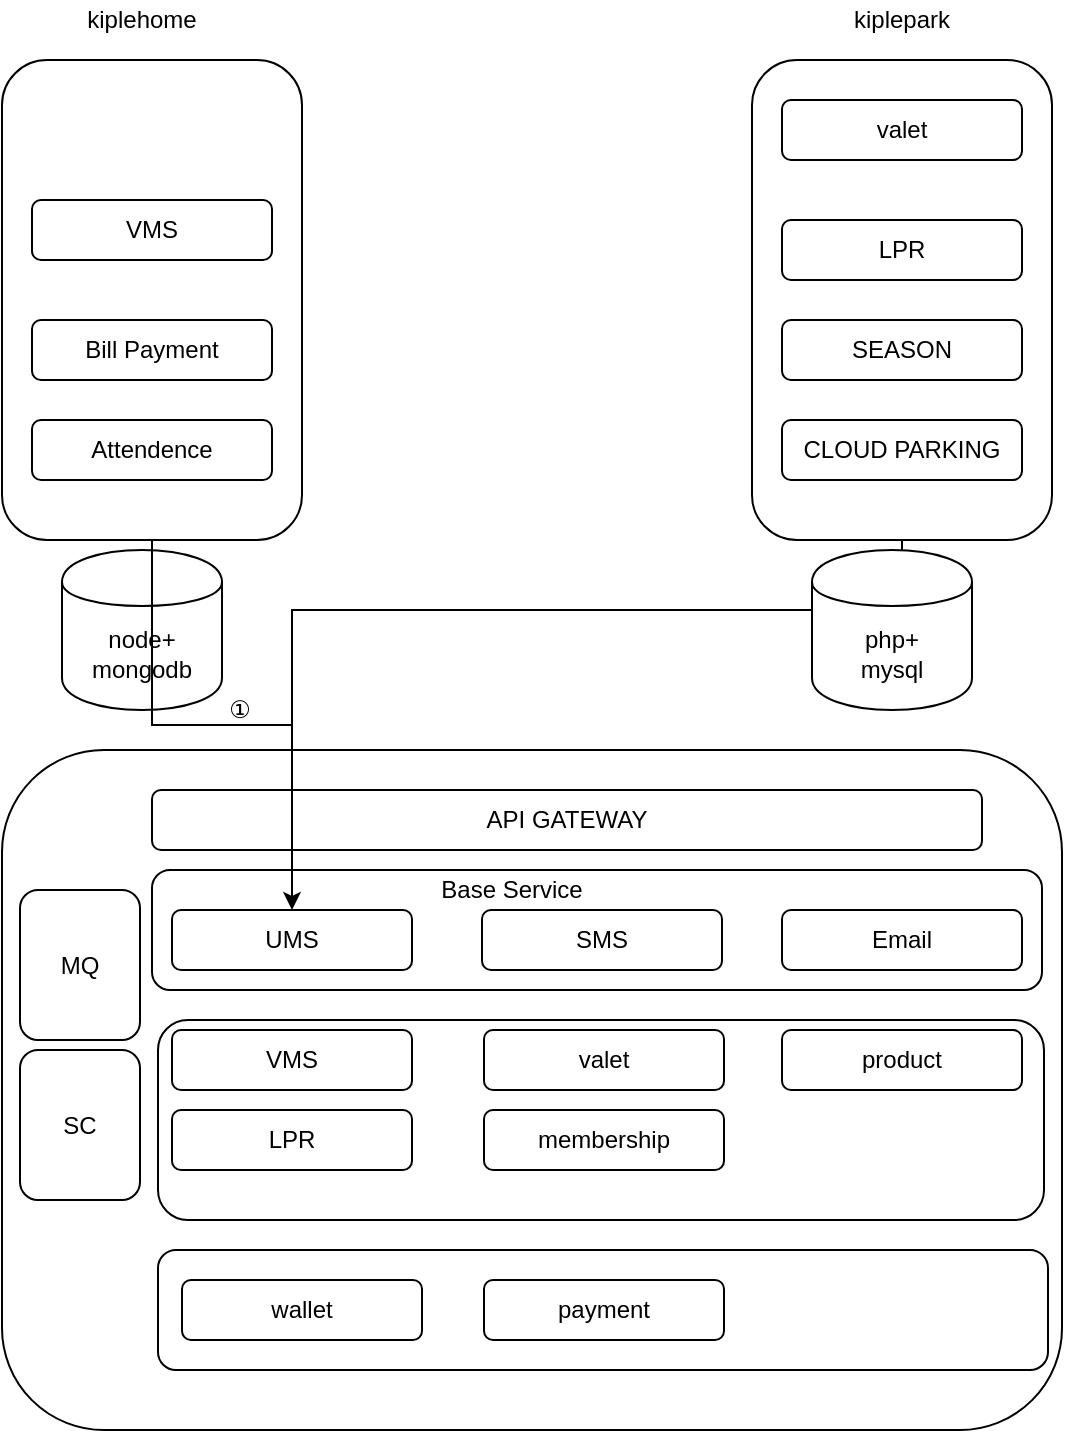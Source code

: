 <mxfile version="12.3.8" type="github" pages="5">
  <diagram id="0H-zC2-0R3sZy4OjrHl7" name="第 1 页">
    <mxGraphModel dx="1048" dy="438" grid="1" gridSize="10" guides="1" tooltips="1" connect="1" arrows="1" fold="1" page="1" pageScale="1" pageWidth="827" pageHeight="1169" math="0" shadow="0">
      <root>
        <mxCell id="0"/>
        <mxCell id="1" parent="0"/>
        <mxCell id="Smt2OXMbTNINIB3azjr3-1" value="" style="rounded=1;whiteSpace=wrap;html=1;" parent="1" vertex="1">
          <mxGeometry x="90" y="125" width="150" height="240" as="geometry"/>
        </mxCell>
        <mxCell id="USfqKV91AmZVGDaE69Cv-1" style="edgeStyle=orthogonalEdgeStyle;rounded=0;orthogonalLoop=1;jettySize=auto;html=1;" edge="1" parent="1" source="Smt2OXMbTNINIB3azjr3-2" target="Smt2OXMbTNINIB3azjr3-22">
          <mxGeometry relative="1" as="geometry">
            <Array as="points">
              <mxPoint x="540" y="400"/>
              <mxPoint x="235" y="400"/>
            </Array>
          </mxGeometry>
        </mxCell>
        <mxCell id="Smt2OXMbTNINIB3azjr3-2" value="" style="rounded=1;whiteSpace=wrap;html=1;" parent="1" vertex="1">
          <mxGeometry x="465" y="125" width="150" height="240" as="geometry"/>
        </mxCell>
        <mxCell id="Smt2OXMbTNINIB3azjr3-3" value="kiplehome" style="text;html=1;strokeColor=none;fillColor=none;align=center;verticalAlign=middle;whiteSpace=wrap;rounded=0;" parent="1" vertex="1">
          <mxGeometry x="110" y="95" width="100" height="20" as="geometry"/>
        </mxCell>
        <mxCell id="Smt2OXMbTNINIB3azjr3-4" value="kiplepark" style="text;html=1;strokeColor=none;fillColor=none;align=center;verticalAlign=middle;whiteSpace=wrap;rounded=0;" parent="1" vertex="1">
          <mxGeometry x="490" y="95" width="100" height="20" as="geometry"/>
        </mxCell>
        <mxCell id="Smt2OXMbTNINIB3azjr3-6" value="VMS" style="rounded=1;whiteSpace=wrap;html=1;" parent="1" vertex="1">
          <mxGeometry x="105" y="195" width="120" height="30" as="geometry"/>
        </mxCell>
        <mxCell id="Smt2OXMbTNINIB3azjr3-7" value="Bill Payment" style="rounded=1;whiteSpace=wrap;html=1;" parent="1" vertex="1">
          <mxGeometry x="105" y="255" width="120" height="30" as="geometry"/>
        </mxCell>
        <mxCell id="Smt2OXMbTNINIB3azjr3-9" value="Attendence" style="rounded=1;whiteSpace=wrap;html=1;" parent="1" vertex="1">
          <mxGeometry x="105" y="305" width="120" height="30" as="geometry"/>
        </mxCell>
        <mxCell id="Smt2OXMbTNINIB3azjr3-12" value="valet" style="rounded=1;whiteSpace=wrap;html=1;" parent="1" vertex="1">
          <mxGeometry x="480" y="145" width="120" height="30" as="geometry"/>
        </mxCell>
        <mxCell id="Smt2OXMbTNINIB3azjr3-13" value="LPR" style="rounded=1;whiteSpace=wrap;html=1;" parent="1" vertex="1">
          <mxGeometry x="480" y="205" width="120" height="30" as="geometry"/>
        </mxCell>
        <mxCell id="Smt2OXMbTNINIB3azjr3-14" value="SEASON" style="rounded=1;whiteSpace=wrap;html=1;" parent="1" vertex="1">
          <mxGeometry x="480" y="255" width="120" height="30" as="geometry"/>
        </mxCell>
        <mxCell id="Smt2OXMbTNINIB3azjr3-17" value="CLOUD PARKING" style="rounded=1;whiteSpace=wrap;html=1;" parent="1" vertex="1">
          <mxGeometry x="480" y="305" width="120" height="30" as="geometry"/>
        </mxCell>
        <mxCell id="Smt2OXMbTNINIB3azjr3-18" value="" style="rounded=1;whiteSpace=wrap;html=1;" parent="1" vertex="1">
          <mxGeometry x="90" y="470" width="530" height="340" as="geometry"/>
        </mxCell>
        <mxCell id="Smt2OXMbTNINIB3azjr3-20" value="API GATEWAY" style="rounded=1;whiteSpace=wrap;html=1;" parent="1" vertex="1">
          <mxGeometry x="165" y="490" width="415" height="30" as="geometry"/>
        </mxCell>
        <mxCell id="Smt2OXMbTNINIB3azjr3-21" value="" style="rounded=1;whiteSpace=wrap;html=1;" parent="1" vertex="1">
          <mxGeometry x="165" y="530" width="445" height="60" as="geometry"/>
        </mxCell>
        <mxCell id="Smt2OXMbTNINIB3azjr3-22" value="UMS" style="rounded=1;whiteSpace=wrap;html=1;" parent="1" vertex="1">
          <mxGeometry x="175" y="550" width="120" height="30" as="geometry"/>
        </mxCell>
        <mxCell id="Smt2OXMbTNINIB3azjr3-24" value="Base Service" style="text;html=1;strokeColor=none;fillColor=none;align=center;verticalAlign=middle;whiteSpace=wrap;rounded=0;" parent="1" vertex="1">
          <mxGeometry x="305" y="530" width="80" height="20" as="geometry"/>
        </mxCell>
        <mxCell id="Smt2OXMbTNINIB3azjr3-25" value="Email" style="rounded=1;whiteSpace=wrap;html=1;" parent="1" vertex="1">
          <mxGeometry x="480" y="550" width="120" height="30" as="geometry"/>
        </mxCell>
        <mxCell id="Smt2OXMbTNINIB3azjr3-26" value="SMS" style="rounded=1;whiteSpace=wrap;html=1;" parent="1" vertex="1">
          <mxGeometry x="330" y="550" width="120" height="30" as="geometry"/>
        </mxCell>
        <mxCell id="Smt2OXMbTNINIB3azjr3-29" value="node+&lt;br&gt;mongodb" style="shape=cylinder;whiteSpace=wrap;html=1;boundedLbl=1;backgroundOutline=1;" parent="1" vertex="1">
          <mxGeometry x="120" y="370" width="80" height="80" as="geometry"/>
        </mxCell>
        <mxCell id="Smt2OXMbTNINIB3azjr3-30" value="php+&lt;br&gt;mysql" style="shape=cylinder;whiteSpace=wrap;html=1;boundedLbl=1;backgroundOutline=1;" parent="1" vertex="1">
          <mxGeometry x="495" y="370" width="80" height="80" as="geometry"/>
        </mxCell>
        <mxCell id="a5F_TbWvil2wc0R8VG2--1" value="" style="rounded=1;whiteSpace=wrap;html=1;" vertex="1" parent="1">
          <mxGeometry x="168" y="605" width="443" height="100" as="geometry"/>
        </mxCell>
        <mxCell id="a5F_TbWvil2wc0R8VG2--2" value="VMS" style="rounded=1;whiteSpace=wrap;html=1;" vertex="1" parent="1">
          <mxGeometry x="175" y="610" width="120" height="30" as="geometry"/>
        </mxCell>
        <mxCell id="a5F_TbWvil2wc0R8VG2--3" value="valet" style="rounded=1;whiteSpace=wrap;html=1;" vertex="1" parent="1">
          <mxGeometry x="331" y="610" width="120" height="30" as="geometry"/>
        </mxCell>
        <mxCell id="a5F_TbWvil2wc0R8VG2--4" value="LPR" style="rounded=1;whiteSpace=wrap;html=1;" vertex="1" parent="1">
          <mxGeometry x="175" y="650" width="120" height="30" as="geometry"/>
        </mxCell>
        <mxCell id="a5F_TbWvil2wc0R8VG2--5" value="membership" style="rounded=1;whiteSpace=wrap;html=1;" vertex="1" parent="1">
          <mxGeometry x="331" y="650" width="120" height="30" as="geometry"/>
        </mxCell>
        <mxCell id="a5F_TbWvil2wc0R8VG2--6" value="product" style="rounded=1;whiteSpace=wrap;html=1;" vertex="1" parent="1">
          <mxGeometry x="480" y="610" width="120" height="30" as="geometry"/>
        </mxCell>
        <mxCell id="a5F_TbWvil2wc0R8VG2--7" value="" style="rounded=1;whiteSpace=wrap;html=1;" vertex="1" parent="1">
          <mxGeometry x="168" y="720" width="445" height="60" as="geometry"/>
        </mxCell>
        <mxCell id="a5F_TbWvil2wc0R8VG2--8" value="wallet" style="rounded=1;whiteSpace=wrap;html=1;" vertex="1" parent="1">
          <mxGeometry x="180" y="735" width="120" height="30" as="geometry"/>
        </mxCell>
        <mxCell id="a5F_TbWvil2wc0R8VG2--9" value="payment" style="rounded=1;whiteSpace=wrap;html=1;" vertex="1" parent="1">
          <mxGeometry x="331" y="735" width="120" height="30" as="geometry"/>
        </mxCell>
        <mxCell id="a5F_TbWvil2wc0R8VG2--10" value="MQ" style="rounded=1;whiteSpace=wrap;html=1;" vertex="1" parent="1">
          <mxGeometry x="99" y="540" width="60" height="75" as="geometry"/>
        </mxCell>
        <mxCell id="a5F_TbWvil2wc0R8VG2--11" value="SC" style="rounded=1;whiteSpace=wrap;html=1;" vertex="1" parent="1">
          <mxGeometry x="99" y="620" width="60" height="75" as="geometry"/>
        </mxCell>
        <mxCell id="a5F_TbWvil2wc0R8VG2--12" style="edgeStyle=orthogonalEdgeStyle;rounded=0;orthogonalLoop=1;jettySize=auto;html=1;entryX=0.5;entryY=0;entryDx=0;entryDy=0;" edge="1" parent="1" source="Smt2OXMbTNINIB3azjr3-1" target="Smt2OXMbTNINIB3azjr3-22">
          <mxGeometry relative="1" as="geometry"/>
        </mxCell>
        <mxCell id="XXIgKBg9-xO7Tj9xIoMe-1" value="①" style="text;html=1;strokeColor=none;fillColor=none;align=center;verticalAlign=middle;whiteSpace=wrap;rounded=0;labelBackgroundColor=none;fontColor=#000000;" vertex="1" parent="1">
          <mxGeometry x="200" y="440" width="18" height="20" as="geometry"/>
        </mxCell>
      </root>
    </mxGraphModel>
  </diagram>
  <diagram id="cUeJUDqJahE6cD4y8AzB" name="第 2 页">
    <mxGraphModel dx="2660" dy="1662" grid="1" gridSize="10" guides="1" tooltips="1" connect="1" arrows="1" fold="1" page="1" pageScale="1" pageWidth="827" pageHeight="1169" math="0" shadow="0">
      <root>
        <mxCell id="eZUKuvoRVgsEIbDF9PON-0"/>
        <mxCell id="eZUKuvoRVgsEIbDF9PON-1" parent="eZUKuvoRVgsEIbDF9PON-0"/>
        <mxCell id="J-Ejjq3flIcWrOYrAO9b-125" value="" style="rounded=0;whiteSpace=wrap;html=1;labelBackgroundColor=none;strokeColor=#000000;fontColor=#000000;" vertex="1" parent="eZUKuvoRVgsEIbDF9PON-1">
          <mxGeometry x="-1310" y="445" width="930" height="245" as="geometry"/>
        </mxCell>
        <mxCell id="J-Ejjq3flIcWrOYrAO9b-80" style="edgeStyle=orthogonalEdgeStyle;rounded=0;orthogonalLoop=1;jettySize=auto;html=1;entryX=0.417;entryY=0.2;entryDx=0;entryDy=0;entryPerimeter=0;fontColor=#000000;fillColor=#0050ef;strokeColor=#001DBC;" edge="1" parent="eZUKuvoRVgsEIbDF9PON-1" source="J-Ejjq3flIcWrOYrAO9b-60" target="J-Ejjq3flIcWrOYrAO9b-79">
          <mxGeometry relative="1" as="geometry"/>
        </mxCell>
        <mxCell id="J-Ejjq3flIcWrOYrAO9b-102" style="edgeStyle=orthogonalEdgeStyle;rounded=0;orthogonalLoop=1;jettySize=auto;html=1;entryX=1;entryY=0.5;entryDx=0;entryDy=0;fontColor=#000000;" edge="1" parent="eZUKuvoRVgsEIbDF9PON-1" source="J-Ejjq3flIcWrOYrAO9b-60" target="J-Ejjq3flIcWrOYrAO9b-61">
          <mxGeometry relative="1" as="geometry"/>
        </mxCell>
        <mxCell id="J-Ejjq3flIcWrOYrAO9b-60" value="" style="rounded=1;whiteSpace=wrap;html=1;labelBackgroundColor=none;strokeColor=#666666;fontColor=#333333;fillColor=#f5f5f5;" vertex="1" parent="eZUKuvoRVgsEIbDF9PON-1">
          <mxGeometry x="-920" y="370" width="480" height="70" as="geometry"/>
        </mxCell>
        <mxCell id="eZUKuvoRVgsEIbDF9PON-11" style="edgeStyle=orthogonalEdgeStyle;rounded=0;orthogonalLoop=1;jettySize=auto;html=1;exitX=0.5;exitY=1;exitDx=0;exitDy=0;" parent="eZUKuvoRVgsEIbDF9PON-1" source="eZUKuvoRVgsEIbDF9PON-2" target="eZUKuvoRVgsEIbDF9PON-3" edge="1">
          <mxGeometry relative="1" as="geometry"/>
        </mxCell>
        <mxCell id="eZUKuvoRVgsEIbDF9PON-12" style="edgeStyle=orthogonalEdgeStyle;rounded=0;orthogonalLoop=1;jettySize=auto;html=1;entryX=0.5;entryY=0;entryDx=0;entryDy=0;" parent="eZUKuvoRVgsEIbDF9PON-1" edge="1">
          <mxGeometry relative="1" as="geometry">
            <mxPoint x="310" y="205" as="sourcePoint"/>
            <mxPoint x="499.667" y="274.667" as="targetPoint"/>
            <Array as="points">
              <mxPoint x="310" y="235"/>
              <mxPoint x="500" y="235"/>
            </Array>
          </mxGeometry>
        </mxCell>
        <mxCell id="eZUKuvoRVgsEIbDF9PON-13" style="edgeStyle=orthogonalEdgeStyle;rounded=0;orthogonalLoop=1;jettySize=auto;html=1;" parent="eZUKuvoRVgsEIbDF9PON-1" source="eZUKuvoRVgsEIbDF9PON-2" target="eZUKuvoRVgsEIbDF9PON-4" edge="1">
          <mxGeometry relative="1" as="geometry"/>
        </mxCell>
        <mxCell id="eZUKuvoRVgsEIbDF9PON-14" style="edgeStyle=orthogonalEdgeStyle;rounded=0;orthogonalLoop=1;jettySize=auto;html=1;entryX=0.5;entryY=0;entryDx=0;entryDy=0;" parent="eZUKuvoRVgsEIbDF9PON-1" source="eZUKuvoRVgsEIbDF9PON-2" target="eZUKuvoRVgsEIbDF9PON-5" edge="1">
          <mxGeometry relative="1" as="geometry"/>
        </mxCell>
        <mxCell id="eZUKuvoRVgsEIbDF9PON-41" style="edgeStyle=orthogonalEdgeStyle;rounded=0;orthogonalLoop=1;jettySize=auto;html=1;entryX=1;entryY=0.5;entryDx=0;entryDy=0;" parent="eZUKuvoRVgsEIbDF9PON-1" source="eZUKuvoRVgsEIbDF9PON-2" target="eZUKuvoRVgsEIbDF9PON-39" edge="1">
          <mxGeometry relative="1" as="geometry"/>
        </mxCell>
        <mxCell id="J-Ejjq3flIcWrOYrAO9b-177" style="edgeStyle=orthogonalEdgeStyle;rounded=0;orthogonalLoop=1;jettySize=auto;html=1;fontColor=#000000;" edge="1" parent="eZUKuvoRVgsEIbDF9PON-1">
          <mxGeometry relative="1" as="geometry">
            <mxPoint x="310.103" y="196" as="sourcePoint"/>
            <mxPoint x="699.759" y="266" as="targetPoint"/>
            <Array as="points">
              <mxPoint x="310" y="236"/>
              <mxPoint x="700" y="236"/>
            </Array>
          </mxGeometry>
        </mxCell>
        <mxCell id="J-Ejjq3flIcWrOYrAO9b-178" style="edgeStyle=orthogonalEdgeStyle;rounded=0;orthogonalLoop=1;jettySize=auto;html=1;entryX=0.558;entryY=0.033;entryDx=0;entryDy=0;entryPerimeter=0;fontColor=#000000;" edge="1" parent="eZUKuvoRVgsEIbDF9PON-1">
          <mxGeometry relative="1" as="geometry">
            <mxPoint x="310.103" y="196" as="sourcePoint"/>
            <mxPoint x="906.655" y="267.207" as="targetPoint"/>
            <Array as="points">
              <mxPoint x="310" y="236"/>
              <mxPoint x="907" y="236"/>
            </Array>
          </mxGeometry>
        </mxCell>
        <mxCell id="eZUKuvoRVgsEIbDF9PON-2" value="kiplebiz/webcash" style="rounded=1;whiteSpace=wrap;html=1;fillColor=#fff2cc;strokeColor=#d6b656;" parent="eZUKuvoRVgsEIbDF9PON-1" vertex="1">
          <mxGeometry x="250" y="140" width="120" height="60" as="geometry"/>
        </mxCell>
        <mxCell id="J-Ejjq3flIcWrOYrAO9b-53" style="edgeStyle=orthogonalEdgeStyle;rounded=0;orthogonalLoop=1;jettySize=auto;html=1;fontColor=#000000;" edge="1" parent="eZUKuvoRVgsEIbDF9PON-1" source="eZUKuvoRVgsEIbDF9PON-3" target="J-Ejjq3flIcWrOYrAO9b-52">
          <mxGeometry relative="1" as="geometry">
            <Array as="points">
              <mxPoint x="80" y="340"/>
              <mxPoint x="220" y="340"/>
            </Array>
          </mxGeometry>
        </mxCell>
        <mxCell id="J-Ejjq3flIcWrOYrAO9b-54" style="edgeStyle=orthogonalEdgeStyle;rounded=0;orthogonalLoop=1;jettySize=auto;html=1;entryX=0.5;entryY=0;entryDx=0;entryDy=0;fontColor=#000000;" edge="1" parent="eZUKuvoRVgsEIbDF9PON-1" source="eZUKuvoRVgsEIbDF9PON-3" target="J-Ejjq3flIcWrOYrAO9b-51">
          <mxGeometry relative="1" as="geometry"/>
        </mxCell>
        <mxCell id="J-Ejjq3flIcWrOYrAO9b-55" style="edgeStyle=orthogonalEdgeStyle;rounded=0;orthogonalLoop=1;jettySize=auto;html=1;fontColor=#000000;" edge="1" parent="eZUKuvoRVgsEIbDF9PON-1" source="eZUKuvoRVgsEIbDF9PON-3" target="J-Ejjq3flIcWrOYrAO9b-50">
          <mxGeometry relative="1" as="geometry">
            <Array as="points">
              <mxPoint x="80" y="340"/>
              <mxPoint x="-90" y="340"/>
            </Array>
          </mxGeometry>
        </mxCell>
        <mxCell id="J-Ejjq3flIcWrOYrAO9b-56" style="edgeStyle=orthogonalEdgeStyle;rounded=0;orthogonalLoop=1;jettySize=auto;html=1;entryX=0.5;entryY=0;entryDx=0;entryDy=0;fontColor=#000000;" edge="1" parent="eZUKuvoRVgsEIbDF9PON-1" source="eZUKuvoRVgsEIbDF9PON-3" target="J-Ejjq3flIcWrOYrAO9b-48">
          <mxGeometry relative="1" as="geometry">
            <Array as="points">
              <mxPoint x="80" y="341"/>
              <mxPoint x="-230" y="341"/>
            </Array>
          </mxGeometry>
        </mxCell>
        <mxCell id="J-Ejjq3flIcWrOYrAO9b-57" style="edgeStyle=orthogonalEdgeStyle;rounded=0;orthogonalLoop=1;jettySize=auto;html=1;entryX=0.5;entryY=0;entryDx=0;entryDy=0;fontColor=#000000;" edge="1" parent="eZUKuvoRVgsEIbDF9PON-1" source="eZUKuvoRVgsEIbDF9PON-3" target="J-Ejjq3flIcWrOYrAO9b-45">
          <mxGeometry relative="1" as="geometry">
            <Array as="points">
              <mxPoint x="80" y="341"/>
              <mxPoint x="-520" y="341"/>
            </Array>
          </mxGeometry>
        </mxCell>
        <mxCell id="J-Ejjq3flIcWrOYrAO9b-58" style="edgeStyle=orthogonalEdgeStyle;rounded=0;orthogonalLoop=1;jettySize=auto;html=1;entryX=0.5;entryY=0;entryDx=0;entryDy=0;fontColor=#000000;" edge="1" parent="eZUKuvoRVgsEIbDF9PON-1" source="eZUKuvoRVgsEIbDF9PON-3" target="J-Ejjq3flIcWrOYrAO9b-44">
          <mxGeometry relative="1" as="geometry">
            <Array as="points">
              <mxPoint x="80" y="341"/>
              <mxPoint x="-670" y="341"/>
            </Array>
          </mxGeometry>
        </mxCell>
        <mxCell id="J-Ejjq3flIcWrOYrAO9b-59" style="edgeStyle=orthogonalEdgeStyle;rounded=0;orthogonalLoop=1;jettySize=auto;html=1;entryX=0.586;entryY=-0.119;entryDx=0;entryDy=0;entryPerimeter=0;fontColor=#000000;" edge="1" parent="eZUKuvoRVgsEIbDF9PON-1" source="eZUKuvoRVgsEIbDF9PON-3" target="J-Ejjq3flIcWrOYrAO9b-43">
          <mxGeometry relative="1" as="geometry">
            <Array as="points">
              <mxPoint x="80" y="341"/>
              <mxPoint x="-820" y="341"/>
            </Array>
          </mxGeometry>
        </mxCell>
        <mxCell id="xtoQ5N4eppurA6Tmhk-k-16" style="edgeStyle=orthogonalEdgeStyle;rounded=0;orthogonalLoop=1;jettySize=auto;html=1;entryX=0.578;entryY=-0.057;entryDx=0;entryDy=0;entryPerimeter=0;fontColor=#000000;" edge="1" parent="eZUKuvoRVgsEIbDF9PON-1" source="eZUKuvoRVgsEIbDF9PON-3" target="J-Ejjq3flIcWrOYrAO9b-46">
          <mxGeometry relative="1" as="geometry">
            <Array as="points">
              <mxPoint x="80" y="340"/>
              <mxPoint x="-350" y="340"/>
            </Array>
          </mxGeometry>
        </mxCell>
        <mxCell id="eZUKuvoRVgsEIbDF9PON-3" value="waas" style="rounded=1;whiteSpace=wrap;html=1;fillColor=#d5e8d4;strokeColor=#82b366;" parent="eZUKuvoRVgsEIbDF9PON-1" vertex="1">
          <mxGeometry x="20" y="270" width="120" height="30" as="geometry"/>
        </mxCell>
        <mxCell id="J-Ejjq3flIcWrOYrAO9b-70" style="edgeStyle=orthogonalEdgeStyle;rounded=0;orthogonalLoop=1;jettySize=auto;html=1;fontColor=#000000;entryX=0.5;entryY=0;entryDx=0;entryDy=0;" edge="1" parent="eZUKuvoRVgsEIbDF9PON-1" source="eZUKuvoRVgsEIbDF9PON-4" target="J-Ejjq3flIcWrOYrAO9b-64">
          <mxGeometry relative="1" as="geometry">
            <mxPoint x="170" y="510" as="targetPoint"/>
            <Array as="points">
              <mxPoint x="220" y="330"/>
              <mxPoint x="300" y="330"/>
            </Array>
          </mxGeometry>
        </mxCell>
        <mxCell id="eZUKuvoRVgsEIbDF9PON-4" value="user portal" style="rounded=1;whiteSpace=wrap;html=1;fillColor=#d5e8d4;strokeColor=#82b366;" parent="eZUKuvoRVgsEIbDF9PON-1" vertex="1">
          <mxGeometry x="160" y="270" width="120" height="30" as="geometry"/>
        </mxCell>
        <mxCell id="J-Ejjq3flIcWrOYrAO9b-77" style="edgeStyle=orthogonalEdgeStyle;rounded=0;orthogonalLoop=1;jettySize=auto;html=1;fontColor=#000000;" edge="1" parent="eZUKuvoRVgsEIbDF9PON-1" source="eZUKuvoRVgsEIbDF9PON-5" target="J-Ejjq3flIcWrOYrAO9b-71">
          <mxGeometry relative="1" as="geometry"/>
        </mxCell>
        <mxCell id="eZUKuvoRVgsEIbDF9PON-5" value="merchant portal" style="rounded=1;whiteSpace=wrap;html=1;fillColor=#d5e8d4;strokeColor=#82b366;" parent="eZUKuvoRVgsEIbDF9PON-1" vertex="1">
          <mxGeometry x="300" y="270" width="120" height="30" as="geometry"/>
        </mxCell>
        <mxCell id="J-Ejjq3flIcWrOYrAO9b-18" style="edgeStyle=orthogonalEdgeStyle;rounded=0;orthogonalLoop=1;jettySize=auto;html=1;entryX=0;entryY=0.5;entryDx=0;entryDy=0;fontColor=#000000;" edge="1" parent="eZUKuvoRVgsEIbDF9PON-1" source="eZUKuvoRVgsEIbDF9PON-6" target="J-Ejjq3flIcWrOYrAO9b-3">
          <mxGeometry relative="1" as="geometry"/>
        </mxCell>
        <mxCell id="J-Ejjq3flIcWrOYrAO9b-19" style="edgeStyle=orthogonalEdgeStyle;rounded=0;orthogonalLoop=1;jettySize=auto;html=1;entryX=0;entryY=0.5;entryDx=0;entryDy=0;fontColor=#000000;" edge="1" parent="eZUKuvoRVgsEIbDF9PON-1" source="eZUKuvoRVgsEIbDF9PON-6" target="J-Ejjq3flIcWrOYrAO9b-0">
          <mxGeometry relative="1" as="geometry"/>
        </mxCell>
        <mxCell id="J-Ejjq3flIcWrOYrAO9b-25" style="edgeStyle=orthogonalEdgeStyle;rounded=0;orthogonalLoop=1;jettySize=auto;html=1;entryX=0;entryY=0.5;entryDx=0;entryDy=0;fontColor=#000000;" edge="1" parent="eZUKuvoRVgsEIbDF9PON-1" source="eZUKuvoRVgsEIbDF9PON-6" target="J-Ejjq3flIcWrOYrAO9b-22">
          <mxGeometry relative="1" as="geometry"/>
        </mxCell>
        <mxCell id="xtoQ5N4eppurA6Tmhk-k-10" style="edgeStyle=orthogonalEdgeStyle;rounded=0;orthogonalLoop=1;jettySize=auto;html=1;entryX=0;entryY=0.75;entryDx=0;entryDy=0;fontColor=#000000;" edge="1" parent="eZUKuvoRVgsEIbDF9PON-1" source="eZUKuvoRVgsEIbDF9PON-6" target="J-Ejjq3flIcWrOYrAO9b-26">
          <mxGeometry relative="1" as="geometry">
            <Array as="points">
              <mxPoint x="500" y="750"/>
            </Array>
          </mxGeometry>
        </mxCell>
        <mxCell id="xtoQ5N4eppurA6Tmhk-k-11" style="edgeStyle=orthogonalEdgeStyle;rounded=0;orthogonalLoop=1;jettySize=auto;html=1;entryX=0;entryY=0.5;entryDx=0;entryDy=0;fontColor=#000000;" edge="1" parent="eZUKuvoRVgsEIbDF9PON-1" source="eZUKuvoRVgsEIbDF9PON-6" target="J-Ejjq3flIcWrOYrAO9b-28">
          <mxGeometry relative="1" as="geometry">
            <Array as="points">
              <mxPoint x="500" y="853"/>
            </Array>
          </mxGeometry>
        </mxCell>
        <mxCell id="xtoQ5N4eppurA6Tmhk-k-12" style="edgeStyle=orthogonalEdgeStyle;rounded=0;orthogonalLoop=1;jettySize=auto;html=1;entryX=0;entryY=0.5;entryDx=0;entryDy=0;fontColor=#000000;" edge="1" parent="eZUKuvoRVgsEIbDF9PON-1" source="eZUKuvoRVgsEIbDF9PON-6" target="J-Ejjq3flIcWrOYrAO9b-31">
          <mxGeometry relative="1" as="geometry">
            <Array as="points">
              <mxPoint x="500" y="963"/>
            </Array>
          </mxGeometry>
        </mxCell>
        <mxCell id="xtoQ5N4eppurA6Tmhk-k-13" style="edgeStyle=orthogonalEdgeStyle;rounded=0;orthogonalLoop=1;jettySize=auto;html=1;entryX=0;entryY=0.5;entryDx=0;entryDy=0;fontColor=#000000;" edge="1" parent="eZUKuvoRVgsEIbDF9PON-1" source="eZUKuvoRVgsEIbDF9PON-6" target="J-Ejjq3flIcWrOYrAO9b-34">
          <mxGeometry relative="1" as="geometry">
            <Array as="points">
              <mxPoint x="500" y="1073"/>
            </Array>
          </mxGeometry>
        </mxCell>
        <mxCell id="xtoQ5N4eppurA6Tmhk-k-14" style="edgeStyle=orthogonalEdgeStyle;rounded=0;orthogonalLoop=1;jettySize=auto;html=1;entryX=0;entryY=0.75;entryDx=0;entryDy=0;fontColor=#000000;" edge="1" parent="eZUKuvoRVgsEIbDF9PON-1" source="eZUKuvoRVgsEIbDF9PON-6" target="J-Ejjq3flIcWrOYrAO9b-37">
          <mxGeometry relative="1" as="geometry">
            <Array as="points">
              <mxPoint x="500" y="1191"/>
            </Array>
          </mxGeometry>
        </mxCell>
        <mxCell id="xtoQ5N4eppurA6Tmhk-k-15" style="edgeStyle=orthogonalEdgeStyle;rounded=0;orthogonalLoop=1;jettySize=auto;html=1;entryX=0;entryY=0.75;entryDx=0;entryDy=0;fontColor=#000000;" edge="1" parent="eZUKuvoRVgsEIbDF9PON-1" source="eZUKuvoRVgsEIbDF9PON-6" target="J-Ejjq3flIcWrOYrAO9b-40">
          <mxGeometry relative="1" as="geometry">
            <Array as="points">
              <mxPoint x="500" y="1301"/>
            </Array>
          </mxGeometry>
        </mxCell>
        <mxCell id="eZUKuvoRVgsEIbDF9PON-6" value="admin/finance portal" style="rounded=1;whiteSpace=wrap;html=1;fillColor=#d5e8d4;strokeColor=#82b366;" parent="eZUKuvoRVgsEIbDF9PON-1" vertex="1">
          <mxGeometry x="440" y="270" width="120" height="30" as="geometry"/>
        </mxCell>
        <mxCell id="eZUKuvoRVgsEIbDF9PON-10" value="" style="edgeStyle=orthogonalEdgeStyle;rounded=0;orthogonalLoop=1;jettySize=auto;html=1;" parent="eZUKuvoRVgsEIbDF9PON-1" source="eZUKuvoRVgsEIbDF9PON-7" target="eZUKuvoRVgsEIbDF9PON-2" edge="1">
          <mxGeometry relative="1" as="geometry"/>
        </mxCell>
        <mxCell id="eZUKuvoRVgsEIbDF9PON-40" style="edgeStyle=orthogonalEdgeStyle;rounded=0;orthogonalLoop=1;jettySize=auto;html=1;entryX=1;entryY=0.5;entryDx=0;entryDy=0;" parent="eZUKuvoRVgsEIbDF9PON-1" source="eZUKuvoRVgsEIbDF9PON-7" target="eZUKuvoRVgsEIbDF9PON-39" edge="1">
          <mxGeometry relative="1" as="geometry"/>
        </mxCell>
        <mxCell id="eZUKuvoRVgsEIbDF9PON-7" value="ums" style="rounded=1;whiteSpace=wrap;html=1;fillColor=#ffff88;strokeColor=#36393d;" parent="eZUKuvoRVgsEIbDF9PON-1" vertex="1">
          <mxGeometry x="250" width="120" height="60" as="geometry"/>
        </mxCell>
        <mxCell id="eZUKuvoRVgsEIbDF9PON-9" value="" style="edgeStyle=orthogonalEdgeStyle;rounded=0;orthogonalLoop=1;jettySize=auto;html=1;" parent="eZUKuvoRVgsEIbDF9PON-1" source="eZUKuvoRVgsEIbDF9PON-8" target="eZUKuvoRVgsEIbDF9PON-7" edge="1">
          <mxGeometry relative="1" as="geometry"/>
        </mxCell>
        <mxCell id="eZUKuvoRVgsEIbDF9PON-8" value="kiplepay" style="rounded=1;whiteSpace=wrap;html=1;fillColor=#d5e8d4;strokeColor=#82b366;" parent="eZUKuvoRVgsEIbDF9PON-1" vertex="1">
          <mxGeometry x="250" y="-130" width="120" height="60" as="geometry"/>
        </mxCell>
        <mxCell id="eZUKuvoRVgsEIbDF9PON-33" style="edgeStyle=orthogonalEdgeStyle;rounded=0;orthogonalLoop=1;jettySize=auto;html=1;entryX=0;entryY=0.5;entryDx=0;entryDy=0;" parent="eZUKuvoRVgsEIbDF9PON-1" source="eZUKuvoRVgsEIbDF9PON-15" target="eZUKuvoRVgsEIbDF9PON-16" edge="1">
          <mxGeometry relative="1" as="geometry"/>
        </mxCell>
        <mxCell id="eZUKuvoRVgsEIbDF9PON-34" style="edgeStyle=orthogonalEdgeStyle;rounded=0;orthogonalLoop=1;jettySize=auto;html=1;entryX=0;entryY=0.5;entryDx=0;entryDy=0;" parent="eZUKuvoRVgsEIbDF9PON-1" source="eZUKuvoRVgsEIbDF9PON-15" target="eZUKuvoRVgsEIbDF9PON-17" edge="1">
          <mxGeometry relative="1" as="geometry"/>
        </mxCell>
        <mxCell id="eZUKuvoRVgsEIbDF9PON-35" style="edgeStyle=orthogonalEdgeStyle;rounded=0;orthogonalLoop=1;jettySize=auto;html=1;entryX=0;entryY=0.5;entryDx=0;entryDy=0;" parent="eZUKuvoRVgsEIbDF9PON-1" source="eZUKuvoRVgsEIbDF9PON-15" target="eZUKuvoRVgsEIbDF9PON-18" edge="1">
          <mxGeometry relative="1" as="geometry"/>
        </mxCell>
        <mxCell id="eZUKuvoRVgsEIbDF9PON-36" style="edgeStyle=orthogonalEdgeStyle;rounded=0;orthogonalLoop=1;jettySize=auto;html=1;entryX=0;entryY=0.5;entryDx=0;entryDy=0;" parent="eZUKuvoRVgsEIbDF9PON-1" source="eZUKuvoRVgsEIbDF9PON-15" target="eZUKuvoRVgsEIbDF9PON-19" edge="1">
          <mxGeometry relative="1" as="geometry"/>
        </mxCell>
        <mxCell id="eZUKuvoRVgsEIbDF9PON-38" style="edgeStyle=orthogonalEdgeStyle;rounded=0;orthogonalLoop=1;jettySize=auto;html=1;entryX=0;entryY=0.5;entryDx=0;entryDy=0;" parent="eZUKuvoRVgsEIbDF9PON-1" source="eZUKuvoRVgsEIbDF9PON-15" target="eZUKuvoRVgsEIbDF9PON-20" edge="1">
          <mxGeometry relative="1" as="geometry"/>
        </mxCell>
        <mxCell id="eZUKuvoRVgsEIbDF9PON-15" value="GateWay" style="rounded=1;whiteSpace=wrap;html=1;fillColor=#cdeb8b;strokeColor=#36393d;" parent="eZUKuvoRVgsEIbDF9PON-1" vertex="1">
          <mxGeometry x="1654" y="709.5" width="120" height="60" as="geometry"/>
        </mxCell>
        <mxCell id="eZUKuvoRVgsEIbDF9PON-16" value="fpx/支付网关&lt;br&gt;[银行网关]" style="rounded=1;whiteSpace=wrap;html=1;fillColor=#cdeb8b;strokeColor=#36393d;" parent="eZUKuvoRVgsEIbDF9PON-1" vertex="1">
          <mxGeometry x="1841" y="579.5" width="120" height="30" as="geometry"/>
        </mxCell>
        <mxCell id="eZUKuvoRVgsEIbDF9PON-17" value="wechat" style="rounded=1;whiteSpace=wrap;html=1;fillColor=#cdeb8b;strokeColor=#36393d;" parent="eZUKuvoRVgsEIbDF9PON-1" vertex="1">
          <mxGeometry x="1841" y="644.5" width="120" height="30" as="geometry"/>
        </mxCell>
        <mxCell id="eZUKuvoRVgsEIbDF9PON-18" value="alipay" style="rounded=1;whiteSpace=wrap;html=1;fillColor=#cdeb8b;strokeColor=#36393d;" parent="eZUKuvoRVgsEIbDF9PON-1" vertex="1">
          <mxGeometry x="1841" y="724.5" width="120" height="30" as="geometry"/>
        </mxCell>
        <mxCell id="eZUKuvoRVgsEIbDF9PON-19" value="kiplepaying" style="rounded=1;whiteSpace=wrap;html=1;fillColor=#cdeb8b;strokeColor=#36393d;" parent="eZUKuvoRVgsEIbDF9PON-1" vertex="1">
          <mxGeometry x="1841" y="814.5" width="120" height="30" as="geometry"/>
        </mxCell>
        <mxCell id="eZUKuvoRVgsEIbDF9PON-24" value="" style="edgeStyle=orthogonalEdgeStyle;rounded=0;orthogonalLoop=1;jettySize=auto;html=1;" parent="eZUKuvoRVgsEIbDF9PON-1" source="eZUKuvoRVgsEIbDF9PON-20" target="eZUKuvoRVgsEIbDF9PON-23" edge="1">
          <mxGeometry relative="1" as="geometry"/>
        </mxCell>
        <mxCell id="eZUKuvoRVgsEIbDF9PON-20" value="&lt;span style=&quot;color: rgb(153, 153, 153); font-family: arial, &amp;quot;microsoft yahei&amp;quot;, &amp;quot;\\5fae软雅黑&amp;quot;, &amp;quot;\\5b8b体&amp;quot;, &amp;quot;malgun gothic&amp;quot;, meiryo, sans-serif; font-size: 14px; line-height: 21px;&quot;&gt;&lt;span class=&quot;Apple-converted-space&quot;&gt;&amp;nbsp;&lt;/span&gt;&lt;/span&gt;&lt;span class=&quot;typo&quot; style=&quot;box-sizing: border-box; color: rgb(51, 51, 51); font-family: arial, &amp;quot;microsoft yahei&amp;quot;, &amp;quot;\\5fae软雅黑&amp;quot;, &amp;quot;\\5b8b体&amp;quot;, &amp;quot;malgun gothic&amp;quot;, meiryo, sans-serif; font-size: 14px; line-height: 21px;&quot;&gt;credit card&lt;/span&gt;" style="rounded=1;whiteSpace=wrap;html=1;fillColor=#fa6800;strokeColor=#C73500;labelBackgroundColor=none;fontColor=#ffffff;" parent="eZUKuvoRVgsEIbDF9PON-1" vertex="1">
          <mxGeometry x="1841" y="879.5" width="120" height="30" as="geometry"/>
        </mxCell>
        <mxCell id="eZUKuvoRVgsEIbDF9PON-29" style="edgeStyle=orthogonalEdgeStyle;rounded=0;orthogonalLoop=1;jettySize=auto;html=1;entryX=0;entryY=0.75;entryDx=0;entryDy=0;" parent="eZUKuvoRVgsEIbDF9PON-1" source="eZUKuvoRVgsEIbDF9PON-23" target="eZUKuvoRVgsEIbDF9PON-25" edge="1">
          <mxGeometry relative="1" as="geometry"/>
        </mxCell>
        <mxCell id="eZUKuvoRVgsEIbDF9PON-30" style="edgeStyle=orthogonalEdgeStyle;rounded=0;orthogonalLoop=1;jettySize=auto;html=1;entryX=0;entryY=0.75;entryDx=0;entryDy=0;" parent="eZUKuvoRVgsEIbDF9PON-1" source="eZUKuvoRVgsEIbDF9PON-23" target="eZUKuvoRVgsEIbDF9PON-26" edge="1">
          <mxGeometry relative="1" as="geometry"/>
        </mxCell>
        <mxCell id="eZUKuvoRVgsEIbDF9PON-31" style="edgeStyle=orthogonalEdgeStyle;rounded=0;orthogonalLoop=1;jettySize=auto;html=1;entryX=0;entryY=0.5;entryDx=0;entryDy=0;" parent="eZUKuvoRVgsEIbDF9PON-1" source="eZUKuvoRVgsEIbDF9PON-23" target="eZUKuvoRVgsEIbDF9PON-27" edge="1">
          <mxGeometry relative="1" as="geometry"/>
        </mxCell>
        <mxCell id="eZUKuvoRVgsEIbDF9PON-32" style="edgeStyle=orthogonalEdgeStyle;rounded=0;orthogonalLoop=1;jettySize=auto;html=1;entryX=0;entryY=0.25;entryDx=0;entryDy=0;" parent="eZUKuvoRVgsEIbDF9PON-1" source="eZUKuvoRVgsEIbDF9PON-23" target="eZUKuvoRVgsEIbDF9PON-28" edge="1">
          <mxGeometry relative="1" as="geometry"/>
        </mxCell>
        <mxCell id="eZUKuvoRVgsEIbDF9PON-23" value="&lt;font face=&quot;arial, microsoft yahei, \\5fae软雅黑, \\5b8b体, malgun gothic, meiryo, sans-serif&quot;&gt;&lt;span style=&quot;font-size: 14px&quot;&gt;cc-gateway&lt;/span&gt;&lt;/font&gt;" style="rounded=1;whiteSpace=wrap;html=1;fillColor=#fa6800;strokeColor=#C73500;labelBackgroundColor=none;fontColor=#ffffff;" parent="eZUKuvoRVgsEIbDF9PON-1" vertex="1">
          <mxGeometry x="2041" y="879.5" width="120" height="30" as="geometry"/>
        </mxCell>
        <mxCell id="eZUKuvoRVgsEIbDF9PON-25" value="&lt;font face=&quot;arial, microsoft yahei, \\5fae软雅黑, \\5b8b体, malgun gothic, meiryo, sans-serif&quot;&gt;&lt;span style=&quot;font-size: 14px&quot;&gt;ADYEN&lt;/span&gt;&lt;/font&gt;" style="rounded=1;whiteSpace=wrap;html=1;fillColor=#fa6800;strokeColor=#C73500;labelBackgroundColor=none;fontColor=#ffffff;" parent="eZUKuvoRVgsEIbDF9PON-1" vertex="1">
          <mxGeometry x="2214" y="799.5" width="120" height="30" as="geometry"/>
        </mxCell>
        <mxCell id="eZUKuvoRVgsEIbDF9PON-26" value="&lt;font face=&quot;arial, microsoft yahei, \\5fae软雅黑, \\5b8b体, malgun gothic, meiryo, sans-serif&quot;&gt;&lt;span style=&quot;font-size: 14px;&quot;&gt;ALll&lt;/span&gt;&lt;/font&gt;" style="rounded=1;whiteSpace=wrap;html=1;fillColor=#fa6800;strokeColor=#C73500;labelBackgroundColor=none;fontColor=#ffffff;" parent="eZUKuvoRVgsEIbDF9PON-1" vertex="1">
          <mxGeometry x="2214" y="849.5" width="120" height="30" as="geometry"/>
        </mxCell>
        <mxCell id="eZUKuvoRVgsEIbDF9PON-27" value="&lt;font face=&quot;arial, microsoft yahei, \\5fae软雅黑, \\5b8b体, malgun gothic, meiryo, sans-serif&quot;&gt;&lt;span style=&quot;font-size: 14px&quot;&gt;MPAS&lt;/span&gt;&lt;/font&gt;" style="rounded=1;whiteSpace=wrap;html=1;fillColor=#fa6800;strokeColor=#C73500;labelBackgroundColor=none;fontColor=#ffffff;" parent="eZUKuvoRVgsEIbDF9PON-1" vertex="1">
          <mxGeometry x="2214" y="909.5" width="120" height="30" as="geometry"/>
        </mxCell>
        <mxCell id="eZUKuvoRVgsEIbDF9PON-28" value="&lt;font face=&quot;arial, microsoft yahei, \\5fae软雅黑, \\5b8b体, malgun gothic, meiryo, sans-serif&quot;&gt;&lt;span style=&quot;font-size: 14px&quot;&gt;ipay88&lt;/span&gt;&lt;/font&gt;" style="rounded=1;whiteSpace=wrap;html=1;fillColor=#fa6800;strokeColor=#C73500;labelBackgroundColor=none;fontColor=#ffffff;" parent="eZUKuvoRVgsEIbDF9PON-1" vertex="1">
          <mxGeometry x="2214" y="959.5" width="120" height="30" as="geometry"/>
        </mxCell>
        <mxCell id="eZUKuvoRVgsEIbDF9PON-39" value="database" style="shape=cylinder;whiteSpace=wrap;html=1;boundedLbl=1;backgroundOutline=1;fillColor=#f9f7ed;strokeColor=#36393d;" parent="eZUKuvoRVgsEIbDF9PON-1" vertex="1">
          <mxGeometry x="-140" y="75" width="70" height="80" as="geometry"/>
        </mxCell>
        <mxCell id="eZUKuvoRVgsEIbDF9PON-42" value="share database" style="text;html=1;strokeColor=none;fillColor=none;align=center;verticalAlign=middle;whiteSpace=wrap;rounded=0;" parent="eZUKuvoRVgsEIbDF9PON-1" vertex="1">
          <mxGeometry x="-40" y="95" width="90" height="20" as="geometry"/>
        </mxCell>
        <mxCell id="xtoQ5N4eppurA6Tmhk-k-7" style="edgeStyle=orthogonalEdgeStyle;rounded=0;orthogonalLoop=1;jettySize=auto;html=1;entryX=0;entryY=0.5;entryDx=0;entryDy=0;fontColor=#000000;" edge="1" parent="eZUKuvoRVgsEIbDF9PON-1" source="J-Ejjq3flIcWrOYrAO9b-0" target="xtoQ5N4eppurA6Tmhk-k-6">
          <mxGeometry relative="1" as="geometry"/>
        </mxCell>
        <mxCell id="J-Ejjq3flIcWrOYrAO9b-0" value="KYC身份鉴定[进行两次核验]" style="rounded=1;whiteSpace=wrap;html=1;fillColor=#d5e8d4;strokeColor=#82b366;" vertex="1" parent="eZUKuvoRVgsEIbDF9PON-1">
          <mxGeometry x="550" y="350" width="120" height="30" as="geometry"/>
        </mxCell>
        <mxCell id="J-Ejjq3flIcWrOYrAO9b-21" value="" style="edgeStyle=orthogonalEdgeStyle;rounded=0;orthogonalLoop=1;jettySize=auto;html=1;fontColor=#000000;" edge="1" parent="eZUKuvoRVgsEIbDF9PON-1" source="J-Ejjq3flIcWrOYrAO9b-3" target="J-Ejjq3flIcWrOYrAO9b-20">
          <mxGeometry relative="1" as="geometry"/>
        </mxCell>
        <mxCell id="xtoQ5N4eppurA6Tmhk-k-31" value="" style="edgeStyle=orthogonalEdgeStyle;rounded=0;orthogonalLoop=1;jettySize=auto;html=1;fontColor=#000000;entryX=0.5;entryY=0;entryDx=0;entryDy=0;" edge="1" parent="eZUKuvoRVgsEIbDF9PON-1" source="J-Ejjq3flIcWrOYrAO9b-3" target="xtoQ5N4eppurA6Tmhk-k-30">
          <mxGeometry relative="1" as="geometry"/>
        </mxCell>
        <mxCell id="J-Ejjq3flIcWrOYrAO9b-3" value="merchant&amp;nbsp;" style="rounded=1;whiteSpace=wrap;html=1;fillColor=#d5e8d4;strokeColor=#82b366;" vertex="1" parent="eZUKuvoRVgsEIbDF9PON-1">
          <mxGeometry x="550" y="445" width="120" height="30" as="geometry"/>
        </mxCell>
        <mxCell id="J-Ejjq3flIcWrOYrAO9b-22" value="reporting" style="rounded=1;whiteSpace=wrap;html=1;fillColor=#d5e8d4;strokeColor=#82b366;" vertex="1" parent="eZUKuvoRVgsEIbDF9PON-1">
          <mxGeometry x="550" y="550" width="120" height="30" as="geometry"/>
        </mxCell>
        <mxCell id="J-Ejjq3flIcWrOYrAO9b-26" value="KISS/pp/KIDA card registions" style="rounded=1;whiteSpace=wrap;html=1;fillColor=#d5e8d4;strokeColor=#82b366;" vertex="1" parent="eZUKuvoRVgsEIbDF9PON-1">
          <mxGeometry x="670" y="727.5" width="120" height="30" as="geometry"/>
        </mxCell>
        <mxCell id="J-Ejjq3flIcWrOYrAO9b-28" value="cards registers" style="rounded=1;whiteSpace=wrap;html=1;fillColor=#d5e8d4;strokeColor=#82b366;" vertex="1" parent="eZUKuvoRVgsEIbDF9PON-1">
          <mxGeometry x="670" y="837.5" width="120" height="30" as="geometry"/>
        </mxCell>
        <mxCell id="J-Ejjq3flIcWrOYrAO9b-31" value="postback" style="rounded=1;whiteSpace=wrap;html=1;fillColor=#d5e8d4;strokeColor=#82b366;" vertex="1" parent="eZUKuvoRVgsEIbDF9PON-1">
          <mxGeometry x="670" y="947.5" width="120" height="30" as="geometry"/>
        </mxCell>
        <mxCell id="J-Ejjq3flIcWrOYrAO9b-34" value="BNM report" style="rounded=1;whiteSpace=wrap;html=1;fillColor=#d5e8d4;strokeColor=#82b366;" vertex="1" parent="eZUKuvoRVgsEIbDF9PON-1">
          <mxGeometry x="670" y="1057.5" width="120" height="30" as="geometry"/>
        </mxCell>
        <mxCell id="gQgKnn-fW28YRy9Et5Oi-1" style="edgeStyle=orthogonalEdgeStyle;rounded=0;orthogonalLoop=1;jettySize=auto;html=1;fontColor=#000000;" edge="1" parent="eZUKuvoRVgsEIbDF9PON-1" source="J-Ejjq3flIcWrOYrAO9b-37">
          <mxGeometry relative="1" as="geometry">
            <mxPoint x="870" y="1182.5" as="targetPoint"/>
          </mxGeometry>
        </mxCell>
        <mxCell id="J-Ejjq3flIcWrOYrAO9b-37" value="multi tier&lt;br&gt;根据交易量定手续费" style="rounded=1;whiteSpace=wrap;html=1;fillColor=#d5e8d4;strokeColor=#82b366;" vertex="1" parent="eZUKuvoRVgsEIbDF9PON-1">
          <mxGeometry x="670" y="1167.5" width="120" height="30" as="geometry"/>
        </mxCell>
        <mxCell id="J-Ejjq3flIcWrOYrAO9b-40" value="p2p transfer" style="rounded=1;whiteSpace=wrap;html=1;fillColor=#d5e8d4;strokeColor=#82b366;" vertex="1" parent="eZUKuvoRVgsEIbDF9PON-1">
          <mxGeometry x="670" y="1277.5" width="120" height="30" as="geometry"/>
        </mxCell>
        <mxCell id="2qiXh2zgOEdiwyk8abIJ-2" style="edgeStyle=orthogonalEdgeStyle;rounded=0;orthogonalLoop=1;jettySize=auto;html=1;entryX=0;entryY=0.25;entryDx=0;entryDy=0;fontColor=#000000;" edge="1" parent="eZUKuvoRVgsEIbDF9PON-1" source="J-Ejjq3flIcWrOYrAO9b-20" target="2qiXh2zgOEdiwyk8abIJ-1">
          <mxGeometry relative="1" as="geometry"/>
        </mxCell>
        <mxCell id="J-Ejjq3flIcWrOYrAO9b-20" value="payment options" style="rounded=1;whiteSpace=wrap;html=1;fillColor=#d5e8d4;strokeColor=#82b366;" vertex="1" parent="eZUKuvoRVgsEIbDF9PON-1">
          <mxGeometry x="750" y="445" width="120" height="30" as="geometry"/>
        </mxCell>
        <mxCell id="J-Ejjq3flIcWrOYrAO9b-43" value="KISS[智慧母婴]" style="rounded=1;whiteSpace=wrap;html=1;fillColor=#e51400;strokeColor=#B20000;fontColor=#ffffff;" vertex="1" parent="eZUKuvoRVgsEIbDF9PON-1">
          <mxGeometry x="-890" y="380" width="120" height="30" as="geometry"/>
        </mxCell>
        <mxCell id="J-Ejjq3flIcWrOYrAO9b-44" value="PP" style="rounded=1;whiteSpace=wrap;html=1;fillColor=#d5e8d4;strokeColor=#82b366;" vertex="1" parent="eZUKuvoRVgsEIbDF9PON-1">
          <mxGeometry x="-730" y="380" width="120" height="30" as="geometry"/>
        </mxCell>
        <mxCell id="J-Ejjq3flIcWrOYrAO9b-45" value="KIDA" style="rounded=1;whiteSpace=wrap;html=1;fillColor=#d5e8d4;strokeColor=#82b366;" vertex="1" parent="eZUKuvoRVgsEIbDF9PON-1">
          <mxGeometry x="-580" y="380" width="120" height="30" as="geometry"/>
        </mxCell>
        <mxCell id="J-Ejjq3flIcWrOYrAO9b-172" style="edgeStyle=orthogonalEdgeStyle;rounded=0;orthogonalLoop=1;jettySize=auto;html=1;fontColor=#000000;" edge="1" parent="eZUKuvoRVgsEIbDF9PON-1" source="J-Ejjq3flIcWrOYrAO9b-46" target="J-Ejjq3flIcWrOYrAO9b-142">
          <mxGeometry relative="1" as="geometry">
            <Array as="points">
              <mxPoint x="-360" y="720"/>
              <mxPoint x="-607" y="720"/>
            </Array>
          </mxGeometry>
        </mxCell>
        <mxCell id="J-Ejjq3flIcWrOYrAO9b-46" value="i3s school" style="rounded=1;whiteSpace=wrap;html=1;fillColor=#d5e8d4;strokeColor=#82b366;" vertex="1" parent="eZUKuvoRVgsEIbDF9PON-1">
          <mxGeometry x="-420" y="380" width="120" height="30" as="geometry"/>
        </mxCell>
        <mxCell id="J-Ejjq3flIcWrOYrAO9b-170" style="edgeStyle=orthogonalEdgeStyle;rounded=0;orthogonalLoop=1;jettySize=auto;html=1;fontColor=#000000;" edge="1" parent="eZUKuvoRVgsEIbDF9PON-1" source="J-Ejjq3flIcWrOYrAO9b-48" target="J-Ejjq3flIcWrOYrAO9b-164">
          <mxGeometry relative="1" as="geometry">
            <Array as="points">
              <mxPoint x="-230" y="460"/>
              <mxPoint x="-350" y="460"/>
            </Array>
          </mxGeometry>
        </mxCell>
        <mxCell id="J-Ejjq3flIcWrOYrAO9b-48" value="Domino Express card[达美乐pizz]" style="rounded=1;whiteSpace=wrap;html=1;fillColor=#d5e8d4;strokeColor=#82b366;" vertex="1" parent="eZUKuvoRVgsEIbDF9PON-1">
          <mxGeometry x="-290" y="380" width="120" height="30" as="geometry"/>
        </mxCell>
        <mxCell id="J-Ejjq3flIcWrOYrAO9b-163" style="edgeStyle=orthogonalEdgeStyle;rounded=0;orthogonalLoop=1;jettySize=auto;html=1;fontColor=#000000;" edge="1" parent="eZUKuvoRVgsEIbDF9PON-1" source="J-Ejjq3flIcWrOYrAO9b-50" target="J-Ejjq3flIcWrOYrAO9b-134">
          <mxGeometry relative="1" as="geometry"/>
        </mxCell>
        <mxCell id="J-Ejjq3flIcWrOYrAO9b-50" value="kiplepay" style="rounded=1;whiteSpace=wrap;html=1;fillColor=#d5e8d4;strokeColor=#82b366;" vertex="1" parent="eZUKuvoRVgsEIbDF9PON-1">
          <mxGeometry x="-150" y="380" width="120" height="30" as="geometry"/>
        </mxCell>
        <mxCell id="J-Ejjq3flIcWrOYrAO9b-133" style="edgeStyle=orthogonalEdgeStyle;rounded=0;orthogonalLoop=1;jettySize=auto;html=1;entryX=0.577;entryY=-0.018;entryDx=0;entryDy=0;entryPerimeter=0;fontColor=#000000;" edge="1" parent="eZUKuvoRVgsEIbDF9PON-1" source="J-Ejjq3flIcWrOYrAO9b-51" target="J-Ejjq3flIcWrOYrAO9b-127">
          <mxGeometry relative="1" as="geometry"/>
        </mxCell>
        <mxCell id="J-Ejjq3flIcWrOYrAO9b-51" value="kiplepark" style="rounded=1;whiteSpace=wrap;html=1;fillColor=#d5e8d4;strokeColor=#82b366;" vertex="1" parent="eZUKuvoRVgsEIbDF9PON-1">
          <mxGeometry x="-10" y="380" width="120" height="30" as="geometry"/>
        </mxCell>
        <mxCell id="J-Ejjq3flIcWrOYrAO9b-160" style="edgeStyle=orthogonalEdgeStyle;rounded=0;orthogonalLoop=1;jettySize=auto;html=1;fontColor=#000000;" edge="1" parent="eZUKuvoRVgsEIbDF9PON-1" source="J-Ejjq3flIcWrOYrAO9b-52">
          <mxGeometry relative="1" as="geometry">
            <mxPoint x="120" y="500" as="targetPoint"/>
          </mxGeometry>
        </mxCell>
        <mxCell id="xtoQ5N4eppurA6Tmhk-k-8" style="edgeStyle=orthogonalEdgeStyle;rounded=0;orthogonalLoop=1;jettySize=auto;html=1;fontColor=#000000;entryX=0.5;entryY=1;entryDx=0;entryDy=0;" edge="1" parent="eZUKuvoRVgsEIbDF9PON-1" target="eZUKuvoRVgsEIbDF9PON-20">
          <mxGeometry relative="1" as="geometry">
            <mxPoint x="1600.0" y="1130.0" as="targetPoint"/>
            <mxPoint x="290" y="480" as="sourcePoint"/>
            <Array as="points">
              <mxPoint x="400" y="480"/>
              <mxPoint x="400" y="540"/>
              <mxPoint x="1450" y="540"/>
              <mxPoint x="1450" y="1111"/>
              <mxPoint x="1902" y="1111"/>
              <mxPoint x="1902" y="910"/>
            </Array>
          </mxGeometry>
        </mxCell>
        <mxCell id="J-Ejjq3flIcWrOYrAO9b-52" value="auto top up&lt;br&gt;[自动充值,不会收商家的钱]" style="rounded=1;whiteSpace=wrap;html=1;fillColor=#d5e8d4;strokeColor=#82b366;" vertex="1" parent="eZUKuvoRVgsEIbDF9PON-1">
          <mxGeometry x="160" y="380" width="120" height="30" as="geometry"/>
        </mxCell>
        <mxCell id="J-Ejjq3flIcWrOYrAO9b-108" style="edgeStyle=orthogonalEdgeStyle;rounded=0;orthogonalLoop=1;jettySize=auto;html=1;fontColor=#000000;" edge="1" parent="eZUKuvoRVgsEIbDF9PON-1" source="J-Ejjq3flIcWrOYrAO9b-61" target="J-Ejjq3flIcWrOYrAO9b-105">
          <mxGeometry relative="1" as="geometry"/>
        </mxCell>
        <mxCell id="-u0liNc7cSLWuUvfFJDH-5" style="edgeStyle=orthogonalEdgeStyle;rounded=0;orthogonalLoop=1;jettySize=auto;html=1;fontColor=#000000;" edge="1" parent="eZUKuvoRVgsEIbDF9PON-1" source="J-Ejjq3flIcWrOYrAO9b-61" target="-u0liNc7cSLWuUvfFJDH-3">
          <mxGeometry relative="1" as="geometry">
            <Array as="points">
              <mxPoint x="-1140" y="405"/>
              <mxPoint x="-1140" y="160"/>
            </Array>
          </mxGeometry>
        </mxCell>
        <mxCell id="J-Ejjq3flIcWrOYrAO9b-61" value="SMS gateWay" style="rounded=1;whiteSpace=wrap;html=1;fillColor=#d5e8d4;strokeColor=#82b366;" vertex="1" parent="eZUKuvoRVgsEIbDF9PON-1">
          <mxGeometry x="-1120" y="390" width="120" height="30" as="geometry"/>
        </mxCell>
        <mxCell id="J-Ejjq3flIcWrOYrAO9b-64" value="" style="rounded=1;whiteSpace=wrap;html=1;labelBackgroundColor=none;strokeColor=#000000;fontColor=#000000;" vertex="1" parent="eZUKuvoRVgsEIbDF9PON-1">
          <mxGeometry x="190" y="580" width="220" height="215" as="geometry"/>
        </mxCell>
        <mxCell id="J-Ejjq3flIcWrOYrAO9b-65" value="Login/Login Out" style="rounded=1;whiteSpace=wrap;html=1;fillColor=#d5e8d4;strokeColor=#82b366;" vertex="1" parent="eZUKuvoRVgsEIbDF9PON-1">
          <mxGeometry x="200" y="595" width="200" height="30" as="geometry"/>
        </mxCell>
        <mxCell id="J-Ejjq3flIcWrOYrAO9b-66" value="Account" style="rounded=1;whiteSpace=wrap;html=1;fillColor=#d5e8d4;strokeColor=#82b366;" vertex="1" parent="eZUKuvoRVgsEIbDF9PON-1">
          <mxGeometry x="200" y="635" width="200" height="30" as="geometry"/>
        </mxCell>
        <mxCell id="J-Ejjq3flIcWrOYrAO9b-67" value="Dashboard" style="rounded=1;whiteSpace=wrap;html=1;fillColor=#d5e8d4;strokeColor=#82b366;" vertex="1" parent="eZUKuvoRVgsEIbDF9PON-1">
          <mxGeometry x="200" y="672.5" width="200" height="30" as="geometry"/>
        </mxCell>
        <mxCell id="J-Ejjq3flIcWrOYrAO9b-68" value="Statement" style="rounded=1;whiteSpace=wrap;html=1;fillColor=#d5e8d4;strokeColor=#82b366;" vertex="1" parent="eZUKuvoRVgsEIbDF9PON-1">
          <mxGeometry x="200" y="710" width="200" height="30" as="geometry"/>
        </mxCell>
        <mxCell id="J-Ejjq3flIcWrOYrAO9b-69" value="Close Account[注销账号]" style="rounded=1;whiteSpace=wrap;html=1;fillColor=#d5e8d4;strokeColor=#82b366;" vertex="1" parent="eZUKuvoRVgsEIbDF9PON-1">
          <mxGeometry x="200" y="755" width="200" height="30" as="geometry"/>
        </mxCell>
        <mxCell id="J-Ejjq3flIcWrOYrAO9b-71" value="" style="rounded=1;whiteSpace=wrap;html=1;labelBackgroundColor=none;strokeColor=#000000;fontColor=#000000;" vertex="1" parent="eZUKuvoRVgsEIbDF9PON-1">
          <mxGeometry x="320" y="817.5" width="220" height="250" as="geometry"/>
        </mxCell>
        <mxCell id="J-Ejjq3flIcWrOYrAO9b-96" style="edgeStyle=orthogonalEdgeStyle;rounded=0;orthogonalLoop=1;jettySize=auto;html=1;fontColor=#000000;" edge="1" parent="eZUKuvoRVgsEIbDF9PON-1" source="J-Ejjq3flIcWrOYrAO9b-72" target="J-Ejjq3flIcWrOYrAO9b-94">
          <mxGeometry relative="1" as="geometry"/>
        </mxCell>
        <mxCell id="J-Ejjq3flIcWrOYrAO9b-97" style="edgeStyle=orthogonalEdgeStyle;rounded=0;orthogonalLoop=1;jettySize=auto;html=1;entryX=1;entryY=0.5;entryDx=0;entryDy=0;fontColor=#000000;" edge="1" parent="eZUKuvoRVgsEIbDF9PON-1" source="J-Ejjq3flIcWrOYrAO9b-72" target="J-Ejjq3flIcWrOYrAO9b-95">
          <mxGeometry relative="1" as="geometry"/>
        </mxCell>
        <mxCell id="J-Ejjq3flIcWrOYrAO9b-72" value="Settlement" style="rounded=1;whiteSpace=wrap;html=1;fillColor=#d5e8d4;strokeColor=#82b366;" vertex="1" parent="eZUKuvoRVgsEIbDF9PON-1">
          <mxGeometry x="330" y="832.5" width="200" height="30" as="geometry"/>
        </mxCell>
        <mxCell id="J-Ejjq3flIcWrOYrAO9b-73" value="Transaction" style="rounded=1;whiteSpace=wrap;html=1;fillColor=#d5e8d4;strokeColor=#82b366;" vertex="1" parent="eZUKuvoRVgsEIbDF9PON-1">
          <mxGeometry x="330" y="872.5" width="200" height="30" as="geometry"/>
        </mxCell>
        <mxCell id="J-Ejjq3flIcWrOYrAO9b-74" value="Refund/void" style="rounded=1;whiteSpace=wrap;html=1;fillColor=#d5e8d4;strokeColor=#82b366;" vertex="1" parent="eZUKuvoRVgsEIbDF9PON-1">
          <mxGeometry x="330" y="910" width="200" height="30" as="geometry"/>
        </mxCell>
        <mxCell id="xtoQ5N4eppurA6Tmhk-k-25" style="edgeStyle=orthogonalEdgeStyle;rounded=0;orthogonalLoop=1;jettySize=auto;html=1;entryX=0;entryY=0.5;entryDx=0;entryDy=0;fontColor=#000000;" edge="1" parent="eZUKuvoRVgsEIbDF9PON-1" source="J-Ejjq3flIcWrOYrAO9b-75" target="eZUKuvoRVgsEIbDF9PON-15">
          <mxGeometry relative="1" as="geometry"/>
        </mxCell>
        <mxCell id="J-Ejjq3flIcWrOYrAO9b-75" value="1-link payment[链接购物生成URL，支付根据URL支付]" style="rounded=1;whiteSpace=wrap;html=1;fillColor=#d5e8d4;strokeColor=#82b366;" vertex="1" parent="eZUKuvoRVgsEIbDF9PON-1">
          <mxGeometry x="330" y="947.5" width="200" height="30" as="geometry"/>
        </mxCell>
        <mxCell id="J-Ejjq3flIcWrOYrAO9b-76" value="e-invoice" style="rounded=1;whiteSpace=wrap;html=1;fillColor=#d5e8d4;strokeColor=#82b366;" vertex="1" parent="eZUKuvoRVgsEIbDF9PON-1">
          <mxGeometry x="330" y="985" width="200" height="30" as="geometry"/>
        </mxCell>
        <mxCell id="J-Ejjq3flIcWrOYrAO9b-78" value="tax invoice[30days]&lt;br&gt;30天 税收" style="rounded=1;whiteSpace=wrap;html=1;fillColor=#d5e8d4;strokeColor=#82b366;" vertex="1" parent="eZUKuvoRVgsEIbDF9PON-1">
          <mxGeometry x="330" y="1022.5" width="200" height="30" as="geometry"/>
        </mxCell>
        <mxCell id="J-Ejjq3flIcWrOYrAO9b-89" style="edgeStyle=orthogonalEdgeStyle;rounded=0;orthogonalLoop=1;jettySize=auto;html=1;entryX=0.5;entryY=0;entryDx=0;entryDy=0;fontColor=#000000;" edge="1" parent="eZUKuvoRVgsEIbDF9PON-1" source="J-Ejjq3flIcWrOYrAO9b-79" target="J-Ejjq3flIcWrOYrAO9b-85">
          <mxGeometry relative="1" as="geometry"/>
        </mxCell>
        <mxCell id="J-Ejjq3flIcWrOYrAO9b-90" style="edgeStyle=orthogonalEdgeStyle;rounded=0;orthogonalLoop=1;jettySize=auto;html=1;entryX=0.5;entryY=0;entryDx=0;entryDy=0;fontColor=#000000;" edge="1" parent="eZUKuvoRVgsEIbDF9PON-1" source="J-Ejjq3flIcWrOYrAO9b-79" target="J-Ejjq3flIcWrOYrAO9b-86">
          <mxGeometry relative="1" as="geometry"/>
        </mxCell>
        <mxCell id="J-Ejjq3flIcWrOYrAO9b-91" style="edgeStyle=orthogonalEdgeStyle;rounded=0;orthogonalLoop=1;jettySize=auto;html=1;fontColor=#000000;" edge="1" parent="eZUKuvoRVgsEIbDF9PON-1" source="J-Ejjq3flIcWrOYrAO9b-79" target="J-Ejjq3flIcWrOYrAO9b-87">
          <mxGeometry relative="1" as="geometry">
            <Array as="points">
              <mxPoint x="-670" y="610"/>
              <mxPoint x="-447" y="610"/>
            </Array>
          </mxGeometry>
        </mxCell>
        <mxCell id="J-Ejjq3flIcWrOYrAO9b-92" style="edgeStyle=orthogonalEdgeStyle;rounded=0;orthogonalLoop=1;jettySize=auto;html=1;entryX=0.5;entryY=0;entryDx=0;entryDy=0;fontColor=#000000;" edge="1" parent="eZUKuvoRVgsEIbDF9PON-1" source="J-Ejjq3flIcWrOYrAO9b-79" target="J-Ejjq3flIcWrOYrAO9b-84">
          <mxGeometry relative="1" as="geometry">
            <Array as="points">
              <mxPoint x="-670" y="610"/>
              <mxPoint x="-897" y="610"/>
            </Array>
          </mxGeometry>
        </mxCell>
        <mxCell id="J-Ejjq3flIcWrOYrAO9b-79" value="SELGNFE&lt;br&gt;[地区名称]" style="rounded=1;whiteSpace=wrap;html=1;fillColor=#0050ef;strokeColor=#001DBC;fontColor=#ffffff;" vertex="1" parent="eZUKuvoRVgsEIbDF9PON-1">
          <mxGeometry x="-730" y="554" width="120" height="30" as="geometry"/>
        </mxCell>
        <mxCell id="J-Ejjq3flIcWrOYrAO9b-81" value="API Interface" style="text;html=1;strokeColor=#001DBC;fillColor=#0050ef;align=center;verticalAlign=middle;whiteSpace=wrap;rounded=0;labelBackgroundColor=none;fontColor=#ffffff;" vertex="1" parent="eZUKuvoRVgsEIbDF9PON-1">
          <mxGeometry x="-717" y="490" width="90" height="20" as="geometry"/>
        </mxCell>
        <mxCell id="J-Ejjq3flIcWrOYrAO9b-84" value="99sm【商店名称】" style="rounded=1;whiteSpace=wrap;html=1;fillColor=#0050ef;strokeColor=#001DBC;fontColor=#ffffff;" vertex="1" parent="eZUKuvoRVgsEIbDF9PON-1">
          <mxGeometry x="-957" y="635" width="120" height="30" as="geometry"/>
        </mxCell>
        <mxCell id="J-Ejjq3flIcWrOYrAO9b-85" value="mydm【商店名称】" style="rounded=1;whiteSpace=wrap;html=1;fillColor=#0050ef;strokeColor=#001DBC;fontColor=#ffffff;" vertex="1" parent="eZUKuvoRVgsEIbDF9PON-1">
          <mxGeometry x="-797" y="635" width="120" height="30" as="geometry"/>
        </mxCell>
        <mxCell id="J-Ejjq3flIcWrOYrAO9b-86" value="tk【商店名称】" style="rounded=1;whiteSpace=wrap;html=1;fillColor=#0050ef;strokeColor=#001DBC;fontColor=#ffffff;" vertex="1" parent="eZUKuvoRVgsEIbDF9PON-1">
          <mxGeometry x="-657" y="635" width="120" height="30" as="geometry"/>
        </mxCell>
        <mxCell id="J-Ejjq3flIcWrOYrAO9b-87" value="atr【商店名称】" style="rounded=1;whiteSpace=wrap;html=1;fillColor=#0050ef;strokeColor=#001DBC;fontColor=#ffffff;" vertex="1" parent="eZUKuvoRVgsEIbDF9PON-1">
          <mxGeometry x="-507" y="635" width="120" height="30" as="geometry"/>
        </mxCell>
        <mxCell id="J-Ejjq3flIcWrOYrAO9b-93" value="Customer&lt;br&gt;User" style="shape=umlActor;verticalLabelPosition=bottom;labelBackgroundColor=#ffffff;verticalAlign=top;html=1;outlineConnect=0;strokeColor=#000000;fontColor=#000000;" vertex="1" parent="eZUKuvoRVgsEIbDF9PON-1">
          <mxGeometry x="-1080" y="60" width="30" height="60" as="geometry"/>
        </mxCell>
        <mxCell id="J-Ejjq3flIcWrOYrAO9b-100" style="edgeStyle=orthogonalEdgeStyle;rounded=0;orthogonalLoop=1;jettySize=auto;html=1;entryX=1;entryY=0.5;entryDx=0;entryDy=0;fontColor=#000000;" edge="1" parent="eZUKuvoRVgsEIbDF9PON-1" source="J-Ejjq3flIcWrOYrAO9b-94" target="J-Ejjq3flIcWrOYrAO9b-99">
          <mxGeometry relative="1" as="geometry">
            <Array as="points">
              <mxPoint x="70" y="840"/>
              <mxPoint x="70" y="838"/>
            </Array>
          </mxGeometry>
        </mxCell>
        <mxCell id="J-Ejjq3flIcWrOYrAO9b-94" value="TPA【third party acquirier】]&lt;br&gt;revenue share 分红" style="rounded=1;whiteSpace=wrap;html=1;fillColor=#d5e8d4;strokeColor=#82b366;" vertex="1" parent="eZUKuvoRVgsEIbDF9PON-1">
          <mxGeometry x="110" y="825" width="120" height="30" as="geometry"/>
        </mxCell>
        <mxCell id="J-Ejjq3flIcWrOYrAO9b-101" style="edgeStyle=orthogonalEdgeStyle;rounded=0;orthogonalLoop=1;jettySize=auto;html=1;fontColor=#000000;" edge="1" parent="eZUKuvoRVgsEIbDF9PON-1" source="J-Ejjq3flIcWrOYrAO9b-95" target="uEpgI8H6LDzpi5NkqIfr-0">
          <mxGeometry relative="1" as="geometry"/>
        </mxCell>
        <mxCell id="J-Ejjq3flIcWrOYrAO9b-95" value="Regular" style="rounded=1;whiteSpace=wrap;html=1;fillColor=#d5e8d4;strokeColor=#82b366;" vertex="1" parent="eZUKuvoRVgsEIbDF9PON-1">
          <mxGeometry x="110" y="875" width="120" height="30" as="geometry"/>
        </mxCell>
        <mxCell id="J-Ejjq3flIcWrOYrAO9b-99" value="&lt;table border=&quot;1&quot; width=&quot;100%&quot; cellpadding=&quot;4&quot; style=&quot;width: 100% ; height: 100% ; border-collapse: collapse&quot;&gt;&lt;tbody&gt;&lt;tr style=&quot;background-color: #a7c942 ; color: #ffffff ; border: 1px solid #98bf21&quot;&gt;&lt;th align=&quot;left&quot;&gt;Level&lt;/th&gt;&lt;th align=&quot;left&quot;&gt;merchant&lt;/th&gt;&lt;th align=&quot;left&quot;&gt;MDR&lt;br&gt;&lt;/th&gt;&lt;/tr&gt;&lt;tr style=&quot;border: 1px solid #98bf21&quot;&gt;&lt;td&gt;1&lt;/td&gt;&lt;td&gt;TPA1&lt;/td&gt;&lt;td&gt;1.5%&lt;/td&gt;&lt;/tr&gt;&lt;tr style=&quot;background-color: #eaf2d3 ; border: 1px solid #98bf21&quot;&gt;&lt;td&gt;2&lt;/td&gt;&lt;td&gt;merchant A&lt;/td&gt;&lt;td&gt;2.0%&lt;br&gt;&lt;/td&gt;&lt;/tr&gt;&lt;tr style=&quot;border: 1px solid #98bf21&quot;&gt;&lt;td&gt;2&lt;/td&gt;&lt;td&gt;merchant B&lt;br&gt;&lt;/td&gt;&lt;td&gt;2.0%&lt;/td&gt;&lt;/tr&gt;&lt;tr style=&quot;background-color: #eaf2d3 ; border: 1px solid #98bf21&quot;&gt;&lt;td&gt;2&lt;/td&gt;&lt;td&gt;merchant C&lt;br&gt;&lt;/td&gt;&lt;td&gt;3.0%&lt;/td&gt;&lt;/tr&gt;&lt;/tbody&gt;&lt;/table&gt;" style="text;html=1;strokeColor=#c0c0c0;fillColor=#ffffff;overflow=fill;rounded=0;labelBackgroundColor=none;fontColor=#000000;" vertex="1" parent="eZUKuvoRVgsEIbDF9PON-1">
          <mxGeometry x="-250" y="758" width="280" height="160" as="geometry"/>
        </mxCell>
        <mxCell id="J-Ejjq3flIcWrOYrAO9b-126" style="edgeStyle=orthogonalEdgeStyle;rounded=0;orthogonalLoop=1;jettySize=auto;html=1;fontColor=#000000;" edge="1" parent="eZUKuvoRVgsEIbDF9PON-1" source="J-Ejjq3flIcWrOYrAO9b-105">
          <mxGeometry relative="1" as="geometry">
            <mxPoint x="-1020" y="400" as="targetPoint"/>
            <Array as="points">
              <mxPoint x="-1020" y="320"/>
              <mxPoint x="-1020" y="320"/>
            </Array>
          </mxGeometry>
        </mxCell>
        <mxCell id="xtoQ5N4eppurA6Tmhk-k-5" style="edgeStyle=orthogonalEdgeStyle;rounded=0;orthogonalLoop=1;jettySize=auto;html=1;fontColor=#000000;" edge="1" parent="eZUKuvoRVgsEIbDF9PON-1" source="J-Ejjq3flIcWrOYrAO9b-105">
          <mxGeometry relative="1" as="geometry">
            <mxPoint x="-1060" y="160" as="targetPoint"/>
          </mxGeometry>
        </mxCell>
        <mxCell id="J-Ejjq3flIcWrOYrAO9b-105" value="shmd&lt;br&gt;【电信运营商】" style="rounded=1;whiteSpace=wrap;html=1;fillColor=#6a00ff;strokeColor=#3700CC;fontColor=#ffffff;" vertex="1" parent="eZUKuvoRVgsEIbDF9PON-1">
          <mxGeometry x="-1120" y="270" width="120" height="30" as="geometry"/>
        </mxCell>
        <mxCell id="J-Ejjq3flIcWrOYrAO9b-110" value="sms" style="text;html=1;strokeColor=none;fillColor=none;align=center;verticalAlign=middle;whiteSpace=wrap;rounded=0;labelBackgroundColor=none;fontColor=#000000;" vertex="1" parent="eZUKuvoRVgsEIbDF9PON-1">
          <mxGeometry x="-1060" y="200" width="40" height="20" as="geometry"/>
        </mxCell>
        <mxCell id="J-Ejjq3flIcWrOYrAO9b-190" style="edgeStyle=orthogonalEdgeStyle;rounded=0;orthogonalLoop=1;jettySize=auto;html=1;fontColor=#000000;" edge="1" parent="eZUKuvoRVgsEIbDF9PON-1" source="J-Ejjq3flIcWrOYrAO9b-114">
          <mxGeometry relative="1" as="geometry">
            <mxPoint x="-1500" y="250" as="targetPoint"/>
          </mxGeometry>
        </mxCell>
        <mxCell id="J-Ejjq3flIcWrOYrAO9b-114" value="Customer&lt;br&gt;User" style="shape=umlActor;verticalLabelPosition=bottom;labelBackgroundColor=#ffffff;verticalAlign=top;html=1;outlineConnect=0;strokeColor=#000000;fontColor=#000000;" vertex="1" parent="eZUKuvoRVgsEIbDF9PON-1">
          <mxGeometry x="-1620" y="220" width="30" height="60" as="geometry"/>
        </mxCell>
        <mxCell id="J-Ejjq3flIcWrOYrAO9b-124" style="edgeStyle=orthogonalEdgeStyle;rounded=0;orthogonalLoop=1;jettySize=auto;html=1;entryX=0.5;entryY=0;entryDx=0;entryDy=0;fontColor=#000000;" edge="1" parent="eZUKuvoRVgsEIbDF9PON-1" source="J-Ejjq3flIcWrOYrAO9b-185" target="J-Ejjq3flIcWrOYrAO9b-117">
          <mxGeometry relative="1" as="geometry">
            <mxPoint x="-1360" y="260" as="sourcePoint"/>
            <Array as="points">
              <mxPoint x="-1160" y="260"/>
            </Array>
          </mxGeometry>
        </mxCell>
        <mxCell id="J-Ejjq3flIcWrOYrAO9b-117" value="" style="rounded=1;whiteSpace=wrap;html=1;labelBackgroundColor=none;strokeColor=#000000;fontColor=#000000;" vertex="1" parent="eZUKuvoRVgsEIbDF9PON-1">
          <mxGeometry x="-1270" y="465" width="220" height="210" as="geometry"/>
        </mxCell>
        <mxCell id="J-Ejjq3flIcWrOYrAO9b-118" value="Register" style="rounded=1;whiteSpace=wrap;html=1;fillColor=#6a00ff;strokeColor=#3700CC;fontColor=#ffffff;" vertex="1" parent="eZUKuvoRVgsEIbDF9PON-1">
          <mxGeometry x="-1245" y="485" width="180" height="30" as="geometry"/>
        </mxCell>
        <mxCell id="J-Ejjq3flIcWrOYrAO9b-119" value="Balance" style="rounded=1;whiteSpace=wrap;html=1;fillColor=#6a00ff;strokeColor=#3700CC;fontColor=#ffffff;" vertex="1" parent="eZUKuvoRVgsEIbDF9PON-1">
          <mxGeometry x="-1245" y="519" width="180" height="30" as="geometry"/>
        </mxCell>
        <mxCell id="J-Ejjq3flIcWrOYrAO9b-120" value="Merchants" style="rounded=1;whiteSpace=wrap;html=1;fillColor=#6a00ff;strokeColor=#3700CC;fontColor=#ffffff;" vertex="1" parent="eZUKuvoRVgsEIbDF9PON-1">
          <mxGeometry x="-1245" y="552.5" width="180" height="30" as="geometry"/>
        </mxCell>
        <mxCell id="J-Ejjq3flIcWrOYrAO9b-121" value="Transactions" style="rounded=1;whiteSpace=wrap;html=1;fillColor=#6a00ff;strokeColor=#3700CC;fontColor=#ffffff;" vertex="1" parent="eZUKuvoRVgsEIbDF9PON-1">
          <mxGeometry x="-1245" y="589" width="180" height="30" as="geometry"/>
        </mxCell>
        <mxCell id="J-Ejjq3flIcWrOYrAO9b-122" value="Payment API" style="rounded=1;whiteSpace=wrap;html=1;fillColor=#6a00ff;strokeColor=#3700CC;fontColor=#ffffff;" vertex="1" parent="eZUKuvoRVgsEIbDF9PON-1">
          <mxGeometry x="-1245" y="625" width="180" height="30" as="geometry"/>
        </mxCell>
        <mxCell id="J-Ejjq3flIcWrOYrAO9b-127" value="" style="rounded=1;whiteSpace=wrap;html=1;labelBackgroundColor=none;strokeColor=#000000;fontColor=#000000;" vertex="1" parent="eZUKuvoRVgsEIbDF9PON-1">
          <mxGeometry x="-85" y="499" width="110" height="161" as="geometry"/>
        </mxCell>
        <mxCell id="J-Ejjq3flIcWrOYrAO9b-128" value="V2.1" style="rounded=1;whiteSpace=wrap;html=1;fillColor=#d5e8d4;strokeColor=#82b366;" vertex="1" parent="eZUKuvoRVgsEIbDF9PON-1">
          <mxGeometry x="-75" y="514" width="90" height="30" as="geometry"/>
        </mxCell>
        <mxCell id="J-Ejjq3flIcWrOYrAO9b-129" value="x-api-key" style="rounded=1;whiteSpace=wrap;html=1;fillColor=#d5e8d4;strokeColor=#82b366;" vertex="1" parent="eZUKuvoRVgsEIbDF9PON-1">
          <mxGeometry x="-72.5" y="588" width="80" height="30" as="geometry"/>
        </mxCell>
        <mxCell id="J-Ejjq3flIcWrOYrAO9b-134" value="" style="rounded=1;whiteSpace=wrap;html=1;labelBackgroundColor=none;strokeColor=#000000;fontColor=#000000;" vertex="1" parent="eZUKuvoRVgsEIbDF9PON-1">
          <mxGeometry x="-320" y="519" width="220" height="220" as="geometry"/>
        </mxCell>
        <mxCell id="J-Ejjq3flIcWrOYrAO9b-135" value="registertion[注册]" style="rounded=1;whiteSpace=wrap;html=1;fillColor=#d5e8d4;strokeColor=#82b366;" vertex="1" parent="eZUKuvoRVgsEIbDF9PON-1">
          <mxGeometry x="-310" y="534" width="200" height="30" as="geometry"/>
        </mxCell>
        <mxCell id="J-Ejjq3flIcWrOYrAO9b-136" value="login in" style="rounded=1;whiteSpace=wrap;html=1;fillColor=#d5e8d4;strokeColor=#82b366;" vertex="1" parent="eZUKuvoRVgsEIbDF9PON-1">
          <mxGeometry x="-310" y="574" width="200" height="30" as="geometry"/>
        </mxCell>
        <mxCell id="J-Ejjq3flIcWrOYrAO9b-139" value="pin management" style="rounded=1;whiteSpace=wrap;html=1;fillColor=#d5e8d4;strokeColor=#82b366;" vertex="1" parent="eZUKuvoRVgsEIbDF9PON-1">
          <mxGeometry x="-310" y="614" width="200" height="30" as="geometry"/>
        </mxCell>
        <mxCell id="J-Ejjq3flIcWrOYrAO9b-140" value="payment" style="rounded=1;whiteSpace=wrap;html=1;fillColor=#d5e8d4;strokeColor=#82b366;" vertex="1" parent="eZUKuvoRVgsEIbDF9PON-1">
          <mxGeometry x="-310" y="659" width="200" height="30" as="geometry"/>
        </mxCell>
        <mxCell id="J-Ejjq3flIcWrOYrAO9b-141" value="refund" style="rounded=1;whiteSpace=wrap;html=1;fillColor=#e51400;strokeColor=#B20000;fontColor=#ffffff;" vertex="1" parent="eZUKuvoRVgsEIbDF9PON-1">
          <mxGeometry x="-314.5" y="696.5" width="200" height="30" as="geometry"/>
        </mxCell>
        <mxCell id="xtoQ5N4eppurA6Tmhk-k-19" style="edgeStyle=orthogonalEdgeStyle;rounded=0;orthogonalLoop=1;jettySize=auto;html=1;fontColor=#000000;" edge="1" parent="eZUKuvoRVgsEIbDF9PON-1" source="J-Ejjq3flIcWrOYrAO9b-142" target="xtoQ5N4eppurA6Tmhk-k-17">
          <mxGeometry relative="1" as="geometry"/>
        </mxCell>
        <mxCell id="J-Ejjq3flIcWrOYrAO9b-142" value="" style="rounded=1;whiteSpace=wrap;html=1;labelBackgroundColor=none;strokeColor=#000000;fontColor=#000000;" vertex="1" parent="eZUKuvoRVgsEIbDF9PON-1">
          <mxGeometry x="-717" y="760" width="220" height="220" as="geometry"/>
        </mxCell>
        <mxCell id="J-Ejjq3flIcWrOYrAO9b-143" value="registertion[注册]" style="rounded=1;whiteSpace=wrap;html=1;fillColor=#d5e8d4;strokeColor=#82b366;" vertex="1" parent="eZUKuvoRVgsEIbDF9PON-1">
          <mxGeometry x="-707" y="775" width="200" height="30" as="geometry"/>
        </mxCell>
        <mxCell id="J-Ejjq3flIcWrOYrAO9b-144" value="&lt;span style=&quot;color: rgb(0 , 0 , 0)&quot;&gt;card replacement/block&lt;/span&gt;" style="rounded=1;whiteSpace=wrap;html=1;fillColor=#d5e8d4;strokeColor=#82b366;" vertex="1" parent="eZUKuvoRVgsEIbDF9PON-1">
          <mxGeometry x="-707" y="815" width="200" height="30" as="geometry"/>
        </mxCell>
        <mxCell id="J-Ejjq3flIcWrOYrAO9b-145" value="payment" style="rounded=1;whiteSpace=wrap;html=1;fillColor=#d5e8d4;strokeColor=#82b366;" vertex="1" parent="eZUKuvoRVgsEIbDF9PON-1">
          <mxGeometry x="-707" y="855" width="200" height="30" as="geometry"/>
        </mxCell>
        <mxCell id="J-Ejjq3flIcWrOYrAO9b-146" value="batch？？？？？" style="rounded=1;whiteSpace=wrap;html=1;fillColor=#e51400;strokeColor=#B20000;fontColor=#ffffff;" vertex="1" parent="eZUKuvoRVgsEIbDF9PON-1">
          <mxGeometry x="-710" y="896.5" width="200" height="30" as="geometry"/>
        </mxCell>
        <mxCell id="J-Ejjq3flIcWrOYrAO9b-154" value="" style="rounded=1;whiteSpace=wrap;html=1;labelBackgroundColor=none;strokeColor=#000000;fontColor=#000000;" vertex="1" parent="eZUKuvoRVgsEIbDF9PON-1">
          <mxGeometry x="50" y="503" width="130" height="177" as="geometry"/>
        </mxCell>
        <mxCell id="J-Ejjq3flIcWrOYrAO9b-155" value="kiplepark" style="rounded=1;whiteSpace=wrap;html=1;fillColor=#d5e8d4;strokeColor=#82b366;" vertex="1" parent="eZUKuvoRVgsEIbDF9PON-1">
          <mxGeometry x="60" y="518" width="110" height="30" as="geometry"/>
        </mxCell>
        <mxCell id="J-Ejjq3flIcWrOYrAO9b-156" value="bank issam" style="rounded=1;whiteSpace=wrap;html=1;fillColor=#e51400;strokeColor=#B20000;fontColor=#ffffff;" vertex="1" parent="eZUKuvoRVgsEIbDF9PON-1">
          <mxGeometry x="60" y="558" width="110" height="30" as="geometry"/>
        </mxCell>
        <mxCell id="J-Ejjq3flIcWrOYrAO9b-157" value="value go" style="rounded=1;whiteSpace=wrap;html=1;fillColor=#d5e8d4;strokeColor=#82b366;" vertex="1" parent="eZUKuvoRVgsEIbDF9PON-1">
          <mxGeometry x="60" y="595" width="110" height="30" as="geometry"/>
        </mxCell>
        <mxCell id="J-Ejjq3flIcWrOYrAO9b-161" value="token" style="rounded=1;whiteSpace=wrap;html=1;fillColor=#d5e8d4;strokeColor=#82b366;" vertex="1" parent="eZUKuvoRVgsEIbDF9PON-1">
          <mxGeometry x="-75" y="550" width="85" height="30" as="geometry"/>
        </mxCell>
        <mxCell id="J-Ejjq3flIcWrOYrAO9b-162" value="lp lock" style="rounded=1;whiteSpace=wrap;html=1;fillColor=#e51400;strokeColor=#B20000;fontColor=#ffffff;" vertex="1" parent="eZUKuvoRVgsEIbDF9PON-1">
          <mxGeometry x="-75" y="625" width="80" height="30" as="geometry"/>
        </mxCell>
        <mxCell id="J-Ejjq3flIcWrOYrAO9b-164" value="" style="rounded=1;whiteSpace=wrap;html=1;labelBackgroundColor=none;strokeColor=#000000;fontColor=#000000;" vertex="1" parent="eZUKuvoRVgsEIbDF9PON-1">
          <mxGeometry x="-460" y="943" width="220" height="178" as="geometry"/>
        </mxCell>
        <mxCell id="J-Ejjq3flIcWrOYrAO9b-165" value="card&amp;nbsp;&lt;span style=&quot;color: rgb(0 , 0 , 0)&quot;&gt;registertion&lt;/span&gt;" style="rounded=1;whiteSpace=wrap;html=1;fillColor=#d5e8d4;strokeColor=#82b366;" vertex="1" parent="eZUKuvoRVgsEIbDF9PON-1">
          <mxGeometry x="-450" y="957.5" width="200" height="30" as="geometry"/>
        </mxCell>
        <mxCell id="J-Ejjq3flIcWrOYrAO9b-166" value="balance" style="rounded=1;whiteSpace=wrap;html=1;fillColor=#d5e8d4;strokeColor=#82b366;" vertex="1" parent="eZUKuvoRVgsEIbDF9PON-1">
          <mxGeometry x="-450" y="997.5" width="200" height="30" as="geometry"/>
        </mxCell>
        <mxCell id="J-Ejjq3flIcWrOYrAO9b-167" value="card replacement" style="rounded=1;whiteSpace=wrap;html=1;fillColor=#d5e8d4;strokeColor=#82b366;" vertex="1" parent="eZUKuvoRVgsEIbDF9PON-1">
          <mxGeometry x="-450" y="1037.5" width="200" height="30" as="geometry"/>
        </mxCell>
        <mxCell id="J-Ejjq3flIcWrOYrAO9b-168" value="block[挂失/冻结]" style="rounded=1;whiteSpace=wrap;html=1;fillColor=#d5e8d4;strokeColor=#82b366;" vertex="1" parent="eZUKuvoRVgsEIbDF9PON-1">
          <mxGeometry x="-450" y="1077.5" width="200" height="30" as="geometry"/>
        </mxCell>
        <mxCell id="J-Ejjq3flIcWrOYrAO9b-171" value="settlement" style="rounded=1;whiteSpace=wrap;html=1;fillColor=#d5e8d4;strokeColor=#82b366;" vertex="1" parent="eZUKuvoRVgsEIbDF9PON-1">
          <mxGeometry x="-707" y="937.5" width="200" height="30" as="geometry"/>
        </mxCell>
        <mxCell id="J-Ejjq3flIcWrOYrAO9b-173" value="service &lt;br&gt;third part" style="rounded=1;whiteSpace=wrap;html=1;fillColor=#d5e8d4;strokeColor=#82b366;" vertex="1" parent="eZUKuvoRVgsEIbDF9PON-1">
          <mxGeometry x="640" y="270" width="120" height="30" as="geometry"/>
        </mxCell>
        <mxCell id="J-Ejjq3flIcWrOYrAO9b-175" value="scheduing" style="rounded=1;whiteSpace=wrap;html=1;fillColor=#d5e8d4;strokeColor=#82b366;" vertex="1" parent="eZUKuvoRVgsEIbDF9PON-1">
          <mxGeometry x="840" y="270" width="120" height="30" as="geometry"/>
        </mxCell>
        <mxCell id="J-Ejjq3flIcWrOYrAO9b-185" value="" style="rounded=1;whiteSpace=wrap;html=1;fillColor=#d5e8d4;strokeColor=#82b366;" vertex="1" parent="eZUKuvoRVgsEIbDF9PON-1">
          <mxGeometry x="-1490" y="225" width="120" height="95" as="geometry"/>
        </mxCell>
        <mxCell id="J-Ejjq3flIcWrOYrAO9b-186" value="terminal" style="rounded=1;whiteSpace=wrap;html=1;labelBackgroundColor=none;strokeColor=#d79b00;fillColor=#ffe6cc;" vertex="1" parent="eZUKuvoRVgsEIbDF9PON-1">
          <mxGeometry x="-1475" y="257.5" width="90" height="30" as="geometry"/>
        </mxCell>
        <mxCell id="J-Ejjq3flIcWrOYrAO9b-187" value="shop" style="text;html=1;strokeColor=none;fillColor=none;align=center;verticalAlign=middle;whiteSpace=wrap;rounded=0;labelBackgroundColor=none;fontColor=#000000;" vertex="1" parent="eZUKuvoRVgsEIbDF9PON-1">
          <mxGeometry x="-1450" y="230" width="40" height="20" as="geometry"/>
        </mxCell>
        <mxCell id="J-Ejjq3flIcWrOYrAO9b-188" value="KISS/PP/KIDA" style="rounded=1;whiteSpace=wrap;html=1;labelBackgroundColor=none;strokeColor=#d79b00;fillColor=#ffe6cc;" vertex="1" parent="eZUKuvoRVgsEIbDF9PON-1">
          <mxGeometry x="-1640" y="330" width="90" height="30" as="geometry"/>
        </mxCell>
        <mxCell id="J-Ejjq3flIcWrOYrAO9b-189" value="RM 50-RM30=RM20" style="text;html=1;strokeColor=none;fillColor=none;align=center;verticalAlign=middle;whiteSpace=wrap;rounded=0;labelBackgroundColor=none;fontColor=#000000;" vertex="1" parent="eZUKuvoRVgsEIbDF9PON-1">
          <mxGeometry x="-1350" y="235" width="130" height="20" as="geometry"/>
        </mxCell>
        <mxCell id="ezSkspiKmhy9rRP_RRu9-0" value="当用户钱包小于一定的自己设定的值的时候自动充值" style="text;html=1;strokeColor=none;fillColor=none;align=center;verticalAlign=middle;whiteSpace=wrap;rounded=0;labelBackgroundColor=none;fontColor=#000000;" vertex="1" parent="eZUKuvoRVgsEIbDF9PON-1">
          <mxGeometry x="60" y="640" width="100" height="20" as="geometry"/>
        </mxCell>
        <mxCell id="gQgKnn-fW28YRy9Et5Oi-0" value="&lt;table border=&quot;1&quot; width=&quot;100%&quot; cellpadding=&quot;4&quot; style=&quot;width: 100% ; height: 100% ; border-collapse: collapse&quot;&gt;&lt;tbody&gt;&lt;tr style=&quot;background-color: #a7c942 ; color: #ffffff ; border: 1px solid #98bf21&quot;&gt;&lt;th align=&quot;left&quot;&gt;&lt;br&gt;&lt;/th&gt;&lt;th align=&quot;left&quot;&gt;&lt;br&gt;&lt;/th&gt;&lt;th align=&quot;left&quot;&gt;fee&lt;/th&gt;&lt;/tr&gt;&lt;tr style=&quot;border: 1px solid #98bf21&quot;&gt;&lt;td&gt;1.num&lt;/td&gt;&lt;td&gt;0-10000&lt;/td&gt;&lt;td&gt;2%&lt;/td&gt;&lt;/tr&gt;&lt;tr style=&quot;background-color: #eaf2d3 ; border: 1px solid #98bf21&quot;&gt;&lt;td&gt;2.num&lt;/td&gt;&lt;td&gt;10000-20000&lt;/td&gt;&lt;td&gt;1.8%&lt;/td&gt;&lt;/tr&gt;&lt;tr style=&quot;border: 1px solid #98bf21&quot;&gt;&lt;td&gt;3.num&lt;/td&gt;&lt;td&gt;20000-30000&lt;/td&gt;&lt;td&gt;1.5%&lt;/td&gt;&lt;/tr&gt;&lt;tr style=&quot;background-color: #eaf2d3 ; border: 1px solid #98bf21&quot;&gt;&lt;td&gt;4.num&lt;/td&gt;&lt;td&gt;&amp;gt;400000&lt;/td&gt;&lt;td&gt;1.2%&lt;/td&gt;&lt;/tr&gt;&lt;/tbody&gt;&lt;/table&gt;" style="text;html=1;strokeColor=#c0c0c0;fillColor=#ffffff;overflow=fill;rounded=0;labelBackgroundColor=none;fontColor=#000000;" vertex="1" parent="eZUKuvoRVgsEIbDF9PON-1">
          <mxGeometry x="880" y="1100" width="280" height="160" as="geometry"/>
        </mxCell>
        <mxCell id="uEpgI8H6LDzpi5NkqIfr-0" value="&lt;h1&gt;normal[结算]&lt;/h1&gt;&lt;p&gt;MDR(gros-fee-fee tax = net) fee 2%&lt;/p&gt;&lt;p&gt;transaction&amp;nbsp; &amp;nbsp; gros&amp;nbsp; &amp;nbsp; &amp;nbsp; &amp;nbsp; &amp;nbsp; &amp;nbsp; &amp;nbsp; &amp;nbsp; &amp;nbsp; fee&amp;nbsp; &amp;nbsp; &amp;nbsp; &amp;nbsp; net&amp;nbsp; &amp;nbsp; &amp;nbsp;&lt;/p&gt;&lt;p&gt;item1:&amp;nbsp; &amp;nbsp; &amp;nbsp; &amp;nbsp;RM100:00&amp;nbsp; &amp;nbsp; &amp;nbsp; &amp;nbsp; &amp;nbsp; RM2:00&amp;nbsp; &amp;nbsp;RM98&lt;/p&gt;&lt;p&gt;item2:&amp;nbsp; &amp;nbsp; &amp;nbsp; &amp;nbsp; RM:50:00&amp;nbsp; &amp;nbsp; &amp;nbsp; &amp;nbsp; &amp;nbsp; RM1:00&amp;nbsp; &amp;nbsp; RM49&lt;/p&gt;&lt;p&gt;&amp;nbsp; &amp;nbsp; &amp;nbsp; &amp;nbsp; &amp;nbsp; &amp;nbsp; &amp;nbsp; &amp;nbsp; &amp;nbsp;RM 150&amp;nbsp; &amp;nbsp; &amp;nbsp; &amp;nbsp; &amp;nbsp; &amp;nbsp; &amp;nbsp; &amp;nbsp; &amp;nbsp; &amp;nbsp; &amp;nbsp; &amp;nbsp; &amp;nbsp; &amp;nbsp; &amp;nbsp; &amp;nbsp;RM 98+49&amp;nbsp; &amp;nbsp; &amp;nbsp; &amp;nbsp; &amp;nbsp; &amp;nbsp; &amp;nbsp; &amp;nbsp;&amp;nbsp;&lt;/p&gt;" style="text;html=1;strokeColor=#666666;fillColor=#f5f5f5;spacing=5;spacingTop=-20;whiteSpace=wrap;overflow=hidden;rounded=0;labelBackgroundColor=none;fontColor=#333333;" vertex="1" parent="eZUKuvoRVgsEIbDF9PON-1">
          <mxGeometry x="-160" y="972.5" width="300" height="180" as="geometry"/>
        </mxCell>
        <mxCell id="2qiXh2zgOEdiwyk8abIJ-1" value="&lt;h1&gt;&lt;br&gt;&lt;/h1&gt;&lt;p&gt;&lt;span&gt;type&amp;nbsp; &amp;nbsp; &amp;nbsp;settlement&amp;nbsp; &amp;nbsp; &amp;nbsp;fee&amp;nbsp; &amp;nbsp; &amp;nbsp;enable&amp;nbsp;&lt;/span&gt;&lt;/p&gt;&lt;p&gt;&lt;span&gt;kiple&amp;nbsp; &amp;nbsp; &amp;nbsp; &amp;nbsp; T+1&amp;nbsp; &amp;nbsp; &amp;nbsp; &amp;nbsp; &amp;nbsp; &amp;nbsp;1%&amp;nbsp; &amp;nbsp; &amp;nbsp; &amp;nbsp; &amp;nbsp;true&lt;/span&gt;&lt;/p&gt;&lt;p&gt;&lt;span&gt;fpx&amp;nbsp; &amp;nbsp; &amp;nbsp; &amp;nbsp; &amp;nbsp; &amp;nbsp; T+2&amp;nbsp; &amp;nbsp; &amp;nbsp; &amp;nbsp; &amp;nbsp; 1%&amp;nbsp; &amp;nbsp; &amp;nbsp; true&lt;/span&gt;&lt;/p&gt;&lt;p&gt;&lt;span&gt;cc&amp;nbsp; &amp;nbsp; &amp;nbsp; &amp;nbsp; &amp;nbsp; &amp;nbsp; &amp;nbsp;T+3&amp;nbsp; &amp;nbsp; &amp;nbsp; &amp;nbsp; &amp;nbsp; 1%&amp;nbsp; &amp;nbsp; &amp;nbsp; &amp;nbsp; false&lt;/span&gt;&lt;/p&gt;&lt;p&gt;&lt;span&gt;wechat&amp;nbsp; &amp;nbsp; &amp;nbsp;T+4&amp;nbsp; &amp;nbsp; &amp;nbsp; &amp;nbsp; &amp;nbsp; &amp;nbsp;1%&amp;nbsp; &amp;nbsp; &amp;nbsp; &amp;nbsp;true&lt;/span&gt;&lt;/p&gt;&lt;p&gt;&lt;span&gt;alipay&amp;nbsp; &amp;nbsp; &amp;nbsp; &amp;nbsp; T+1&amp;nbsp; &amp;nbsp; &amp;nbsp; &amp;nbsp; &amp;nbsp; ...&amp;nbsp; &amp;nbsp; &amp;nbsp; &amp;nbsp; &amp;nbsp;false&lt;/span&gt;&lt;/p&gt;&lt;p&gt;&lt;span&gt;touch&#39;i go&amp;nbsp; &amp;nbsp;T+1&amp;nbsp; &amp;nbsp; &amp;nbsp; &amp;nbsp; &amp;nbsp;...&amp;nbsp; &amp;nbsp; &amp;nbsp; &amp;nbsp; &amp;nbsp; false&lt;/span&gt;&lt;/p&gt;&lt;p&gt;&lt;span&gt;&amp;nbsp; boost&amp;nbsp; &amp;nbsp; &amp;nbsp; &amp;nbsp;T+4&amp;nbsp; &amp;nbsp; &amp;nbsp; &amp;nbsp; &amp;nbsp;...&amp;nbsp; &amp;nbsp; &amp;nbsp; &amp;nbsp; &amp;nbsp; &amp;nbsp; &amp;nbsp;false&amp;nbsp; &amp;nbsp; &amp;nbsp; &amp;nbsp; &amp;nbsp; &amp;nbsp; &amp;nbsp; &amp;nbsp;&lt;/span&gt;&lt;br&gt;&lt;/p&gt;" style="text;html=1;strokeColor=#666666;fillColor=#f5f5f5;spacing=5;spacingTop=-20;whiteSpace=wrap;overflow=hidden;rounded=0;labelBackgroundColor=none;fontColor=#333333;" vertex="1" parent="eZUKuvoRVgsEIbDF9PON-1">
          <mxGeometry x="980" y="400" width="300" height="260" as="geometry"/>
        </mxCell>
        <mxCell id="xtoQ5N4eppurA6Tmhk-k-3" style="edgeStyle=orthogonalEdgeStyle;rounded=0;orthogonalLoop=1;jettySize=auto;html=1;fontColor=#000000;" edge="1" parent="eZUKuvoRVgsEIbDF9PON-1" source="xtoQ5N4eppurA6Tmhk-k-2" target="J-Ejjq3flIcWrOYrAO9b-93">
          <mxGeometry relative="1" as="geometry"/>
        </mxCell>
        <mxCell id="xtoQ5N4eppurA6Tmhk-k-2" value="可以通过发短信注册，查询余额等功能" style="text;html=1;strokeColor=none;fillColor=none;align=center;verticalAlign=middle;whiteSpace=wrap;rounded=0;labelBackgroundColor=none;fontColor=#000000;" vertex="1" parent="eZUKuvoRVgsEIbDF9PON-1">
          <mxGeometry x="-1257.5" y="-30" width="180" height="20" as="geometry"/>
        </mxCell>
        <mxCell id="xtoQ5N4eppurA6Tmhk-k-6" value="记录商户的客户信息??" style="text;html=1;strokeColor=#B20000;fillColor=#e51400;align=center;verticalAlign=middle;whiteSpace=wrap;rounded=0;labelBackgroundColor=none;fontColor=#ffffff;" vertex="1" parent="eZUKuvoRVgsEIbDF9PON-1">
          <mxGeometry x="720" y="355" width="140" height="20" as="geometry"/>
        </mxCell>
        <mxCell id="xtoQ5N4eppurA6Tmhk-k-17" value="架构和政府的比较类似" style="text;html=1;strokeColor=none;fillColor=none;align=center;verticalAlign=middle;whiteSpace=wrap;rounded=0;labelBackgroundColor=none;fontColor=#000000;" vertex="1" parent="eZUKuvoRVgsEIbDF9PON-1">
          <mxGeometry x="-710.5" y="1047.5" width="227" height="25" as="geometry"/>
        </mxCell>
        <mxCell id="xtoQ5N4eppurA6Tmhk-k-21" value="&amp;lt;20充值&lt;br&gt;100&lt;br&gt;credit/debit" style="text;html=1;align=center;verticalAlign=middle;resizable=0;points=[];;autosize=1;fontColor=#000000;" vertex="1" parent="eZUKuvoRVgsEIbDF9PON-1">
          <mxGeometry x="200" y="455" width="80" height="50" as="geometry"/>
        </mxCell>
        <mxCell id="xtoQ5N4eppurA6Tmhk-k-24" style="edgeStyle=orthogonalEdgeStyle;rounded=0;orthogonalLoop=1;jettySize=auto;html=1;entryX=0;entryY=0.5;entryDx=0;entryDy=0;fontColor=#000000;" edge="1" parent="eZUKuvoRVgsEIbDF9PON-1" source="xtoQ5N4eppurA6Tmhk-k-22" target="xtoQ5N4eppurA6Tmhk-k-23">
          <mxGeometry relative="1" as="geometry"/>
        </mxCell>
        <mxCell id="xtoQ5N4eppurA6Tmhk-k-22" value="Actor" style="shape=umlActor;verticalLabelPosition=bottom;labelBackgroundColor=#ffffff;verticalAlign=top;html=1;outlineConnect=0;strokeColor=#000000;fontColor=#000000;" vertex="1" parent="eZUKuvoRVgsEIbDF9PON-1">
          <mxGeometry x="140" y="437" width="30" height="39" as="geometry"/>
        </mxCell>
        <mxCell id="xtoQ5N4eppurA6Tmhk-k-23" value="walet" style="rounded=1;whiteSpace=wrap;html=1;labelBackgroundColor=none;strokeColor=#000000;fontColor=#000000;" vertex="1" parent="eZUKuvoRVgsEIbDF9PON-1">
          <mxGeometry x="210" y="430" width="60" height="20" as="geometry"/>
        </mxCell>
        <mxCell id="xtoQ5N4eppurA6Tmhk-k-30" value="TPA" style="rounded=1;whiteSpace=wrap;html=1;fillColor=#d5e8d4;strokeColor=#82b366;" vertex="1" parent="eZUKuvoRVgsEIbDF9PON-1">
          <mxGeometry x="550" y="497.5" width="120" height="30" as="geometry"/>
        </mxCell>
        <mxCell id="-u0liNc7cSLWuUvfFJDH-2" value="&lt;h1&gt;first of every month&lt;/h1&gt;&lt;p&gt;scheduer&lt;/p&gt;&lt;p&gt;&amp;nbsp; &amp;nbsp; Debit money in cards ====&amp;gt;DR&lt;/p&gt;&lt;p&gt;---&amp;gt;credit the money&amp;nbsp; &amp;nbsp; &amp;nbsp; ========&amp;gt;CR&lt;/p&gt;&lt;p&gt;&amp;nbsp; &amp;nbsp;--&amp;gt;kiss ---&amp;gt;800&lt;/p&gt;&lt;p&gt;&amp;nbsp; ---&amp;gt;pp&amp;nbsp; ---&amp;gt; 80&lt;/p&gt;&lt;p&gt;&amp;nbsp;----&amp;gt;kida ---&amp;gt;250&lt;/p&gt;" style="text;html=1;strokeColor=none;fillColor=none;spacing=5;spacingTop=-20;whiteSpace=wrap;overflow=hidden;rounded=0;labelBackgroundColor=none;fontColor=#000000;" vertex="1" parent="eZUKuvoRVgsEIbDF9PON-1">
          <mxGeometry x="-1577.5" y="-550" width="410" height="230" as="geometry"/>
        </mxCell>
        <mxCell id="-u0liNc7cSLWuUvfFJDH-3" value="&lt;h1&gt;&lt;br&gt;&lt;/h1&gt;&lt;p&gt;WBC RXG&lt;/p&gt;&lt;p&gt;&amp;nbsp; &amp;nbsp; &amp;nbsp; &amp;nbsp; &amp;nbsp; 63000&lt;/p&gt;&lt;p&gt;WBC&amp;nbsp; &amp;nbsp; BAL&amp;nbsp; &amp;nbsp; &amp;nbsp; &amp;nbsp; &amp;nbsp; &amp;nbsp; &amp;nbsp; &amp;nbsp;car num&amp;nbsp; &amp;nbsp; &amp;nbsp;PIN&lt;/p&gt;&lt;p&gt;WBC&amp;nbsp; &amp;nbsp; &amp;nbsp; BLOCK&lt;/p&gt;" style="text;html=1;strokeColor=none;fillColor=none;spacing=5;spacingTop=-20;whiteSpace=wrap;overflow=hidden;rounded=0;labelBackgroundColor=none;fontColor=#000000;" vertex="1" parent="eZUKuvoRVgsEIbDF9PON-1">
          <mxGeometry x="-1615" y="-20" width="335" height="230" as="geometry"/>
        </mxCell>
      </root>
    </mxGraphModel>
  </diagram>
  <diagram id="3zGYNLCw96s2aYM6XRIp" name="第 3 页">
    <mxGraphModel dx="1257" dy="526" grid="1" gridSize="10" guides="1" tooltips="1" connect="1" arrows="1" fold="1" page="1" pageScale="1" pageWidth="827" pageHeight="1169" math="0" shadow="0">
      <root>
        <mxCell id="UgizBGsDC4K0p9YgKnSn-0"/>
        <mxCell id="UgizBGsDC4K0p9YgKnSn-1" parent="UgizBGsDC4K0p9YgKnSn-0"/>
        <mxCell id="QpGRPqhAUSW6SKlbl3wY-0" value="&lt;h1&gt;normal&lt;/h1&gt;&lt;p&gt;&lt;span&gt;type&amp;nbsp; &amp;nbsp; &amp;nbsp;settlement&amp;nbsp; &amp;nbsp; &amp;nbsp;fee&amp;nbsp; &amp;nbsp; &amp;nbsp;enable&amp;nbsp;&lt;/span&gt;&lt;/p&gt;&lt;p&gt;&lt;span&gt;kiple&amp;nbsp; &amp;nbsp; &amp;nbsp; &amp;nbsp; T+1&amp;nbsp; &amp;nbsp; &amp;nbsp; &amp;nbsp; &amp;nbsp; &amp;nbsp;1%&amp;nbsp; &amp;nbsp; &amp;nbsp; &amp;nbsp; &amp;nbsp;true&lt;/span&gt;&lt;/p&gt;&lt;p&gt;&lt;span&gt;fpx&amp;nbsp; &amp;nbsp; &amp;nbsp; &amp;nbsp; &amp;nbsp; &amp;nbsp; T+2&amp;nbsp; &amp;nbsp; &amp;nbsp; &amp;nbsp; &amp;nbsp; 1%&amp;nbsp; &amp;nbsp; &amp;nbsp; true&lt;/span&gt;&lt;/p&gt;&lt;p&gt;&lt;span&gt;cc&amp;nbsp; &amp;nbsp; &amp;nbsp; &amp;nbsp; &amp;nbsp; &amp;nbsp; &amp;nbsp;T+3&amp;nbsp; &amp;nbsp; &amp;nbsp; &amp;nbsp; &amp;nbsp; 1%&amp;nbsp; &amp;nbsp; &amp;nbsp; &amp;nbsp; no&lt;/span&gt;&lt;/p&gt;&lt;p&gt;&lt;span&gt;wechat&amp;nbsp; &amp;nbsp; &amp;nbsp;T+4&amp;nbsp; &amp;nbsp; &amp;nbsp; &amp;nbsp; &amp;nbsp; &amp;nbsp;1%&amp;nbsp; &amp;nbsp; &amp;nbsp; &amp;nbsp;true&lt;/span&gt;&lt;/p&gt;&lt;p&gt;&lt;span&gt;billpay&amp;nbsp; &amp;nbsp; &amp;nbsp; &amp;nbsp; T+1&amp;nbsp; &amp;nbsp; &amp;nbsp; &amp;nbsp; &amp;nbsp; ...&amp;nbsp; &amp;nbsp; &amp;nbsp; &amp;nbsp; &amp;nbsp;no&lt;/span&gt;&lt;/p&gt;&lt;p&gt;&lt;span&gt;touch&#39;i go&amp;nbsp; &amp;nbsp;T+1&amp;nbsp; &amp;nbsp; &amp;nbsp; &amp;nbsp; &amp;nbsp;...&amp;nbsp; &amp;nbsp; &amp;nbsp; &amp;nbsp; &amp;nbsp; no&lt;/span&gt;&lt;/p&gt;&lt;p&gt;&lt;span&gt;&amp;nbsp; &amp;nbsp; &amp;nbsp; &amp;nbsp; &amp;nbsp; &amp;nbsp; &amp;nbsp; &amp;nbsp;&amp;nbsp;&lt;/span&gt;&lt;br&gt;&lt;/p&gt;" style="text;html=1;strokeColor=#666666;fillColor=#f5f5f5;spacing=5;spacingTop=-20;whiteSpace=wrap;overflow=hidden;rounded=0;labelBackgroundColor=none;fontColor=#333333;" vertex="1" parent="UgizBGsDC4K0p9YgKnSn-1">
          <mxGeometry x="240" y="344" width="300" height="240" as="geometry"/>
        </mxCell>
        <mxCell id="DvQ1miLZ7kvh_ShP1wwF-0" value="&lt;h1&gt;结算&lt;/h1&gt;&lt;p&gt;&lt;span&gt;type&amp;nbsp; &amp;nbsp; &amp;nbsp;settlement&amp;nbsp; &amp;nbsp; &amp;nbsp;fee&amp;nbsp; &amp;nbsp; &amp;nbsp;enable&amp;nbsp;&lt;/span&gt;&lt;/p&gt;&lt;p&gt;&lt;span&gt;kiple&amp;nbsp; &amp;nbsp; &amp;nbsp; &amp;nbsp; T+1&amp;nbsp; &amp;nbsp; &amp;nbsp; &amp;nbsp; &amp;nbsp; &amp;nbsp;1%&amp;nbsp; &amp;nbsp; &amp;nbsp; &amp;nbsp; &amp;nbsp;true&lt;/span&gt;&lt;/p&gt;&lt;p&gt;&lt;span&gt;fpx&amp;nbsp; &amp;nbsp; &amp;nbsp; &amp;nbsp; &amp;nbsp; &amp;nbsp; T+2&amp;nbsp; &amp;nbsp; &amp;nbsp; &amp;nbsp; &amp;nbsp; 1%&amp;nbsp; &amp;nbsp; &amp;nbsp; true&lt;/span&gt;&lt;/p&gt;&lt;p&gt;&lt;span&gt;cc&amp;nbsp; &amp;nbsp; &amp;nbsp; &amp;nbsp; &amp;nbsp; &amp;nbsp; &amp;nbsp;T+3&amp;nbsp; &amp;nbsp; &amp;nbsp; &amp;nbsp; &amp;nbsp; 1%&amp;nbsp; &amp;nbsp; &amp;nbsp; &amp;nbsp; no&lt;/span&gt;&lt;/p&gt;&lt;p&gt;&lt;span&gt;wechat&amp;nbsp; &amp;nbsp; &amp;nbsp;T+4&amp;nbsp; &amp;nbsp; &amp;nbsp; &amp;nbsp; &amp;nbsp; &amp;nbsp;1%&amp;nbsp; &amp;nbsp; &amp;nbsp; &amp;nbsp;true&lt;/span&gt;&lt;/p&gt;&lt;p&gt;&lt;span&gt;billpay&amp;nbsp; &amp;nbsp; &amp;nbsp; &amp;nbsp; T+1&amp;nbsp; &amp;nbsp; &amp;nbsp; &amp;nbsp; &amp;nbsp; ...&amp;nbsp; &amp;nbsp; &amp;nbsp; &amp;nbsp; &amp;nbsp;no&lt;/span&gt;&lt;/p&gt;&lt;p&gt;&lt;span&gt;touch&#39;i go&amp;nbsp; &amp;nbsp;T+1&amp;nbsp; &amp;nbsp; &amp;nbsp; &amp;nbsp; &amp;nbsp;...&amp;nbsp; &amp;nbsp; &amp;nbsp; &amp;nbsp; &amp;nbsp; no&lt;/span&gt;&lt;/p&gt;&lt;p&gt;&lt;span&gt;&amp;nbsp; &amp;nbsp; &amp;nbsp; &amp;nbsp; &amp;nbsp; &amp;nbsp; &amp;nbsp; &amp;nbsp;&amp;nbsp;&lt;/span&gt;&lt;br&gt;&lt;/p&gt;" style="text;html=1;strokeColor=#666666;fillColor=#f5f5f5;spacing=5;spacingTop=-20;whiteSpace=wrap;overflow=hidden;rounded=0;labelBackgroundColor=none;fontColor=#333333;" vertex="1" parent="UgizBGsDC4K0p9YgKnSn-1">
          <mxGeometry x="210" y="700" width="300" height="240" as="geometry"/>
        </mxCell>
      </root>
    </mxGraphModel>
  </diagram>
  <diagram id="tpiHKCBlbG8kmrS4xuyk" name="第 4 页">
    <mxGraphModel dx="3091" dy="1873" grid="1" gridSize="10" guides="1" tooltips="1" connect="1" arrows="1" fold="1" page="1" pageScale="1" pageWidth="827" pageHeight="1169" math="0" shadow="0">
      <root>
        <mxCell id="UF1ZXIA7zIRzBSTpUH8o-0"/>
        <mxCell id="UF1ZXIA7zIRzBSTpUH8o-1" parent="UF1ZXIA7zIRzBSTpUH8o-0"/>
        <mxCell id="WteihLzyn9ha_Z3IKECH-0" value="" style="rounded=0;whiteSpace=wrap;html=1;labelBackgroundColor=none;strokeColor=#000000;fontColor=#000000;" vertex="1" parent="UF1ZXIA7zIRzBSTpUH8o-1">
          <mxGeometry x="-1310" y="445" width="930" height="245" as="geometry"/>
        </mxCell>
        <mxCell id="WteihLzyn9ha_Z3IKECH-1" style="edgeStyle=orthogonalEdgeStyle;rounded=0;orthogonalLoop=1;jettySize=auto;html=1;entryX=0.417;entryY=0.2;entryDx=0;entryDy=0;entryPerimeter=0;fontColor=#000000;fillColor=#0050ef;strokeColor=#001DBC;" edge="1" parent="UF1ZXIA7zIRzBSTpUH8o-1" source="WteihLzyn9ha_Z3IKECH-3" target="WteihLzyn9ha_Z3IKECH-115">
          <mxGeometry relative="1" as="geometry"/>
        </mxCell>
        <mxCell id="WteihLzyn9ha_Z3IKECH-2" style="edgeStyle=orthogonalEdgeStyle;rounded=0;orthogonalLoop=1;jettySize=auto;html=1;entryX=1;entryY=0.5;entryDx=0;entryDy=0;fontColor=#000000;" edge="1" parent="UF1ZXIA7zIRzBSTpUH8o-1" source="WteihLzyn9ha_Z3IKECH-3" target="WteihLzyn9ha_Z3IKECH-94">
          <mxGeometry relative="1" as="geometry"/>
        </mxCell>
        <mxCell id="WteihLzyn9ha_Z3IKECH-3" value="" style="rounded=1;whiteSpace=wrap;html=1;labelBackgroundColor=none;strokeColor=#666666;fontColor=#333333;fillColor=#f5f5f5;" vertex="1" parent="UF1ZXIA7zIRzBSTpUH8o-1">
          <mxGeometry x="-920" y="370" width="480" height="70" as="geometry"/>
        </mxCell>
        <mxCell id="WteihLzyn9ha_Z3IKECH-4" style="edgeStyle=orthogonalEdgeStyle;rounded=0;orthogonalLoop=1;jettySize=auto;html=1;exitX=0.5;exitY=1;exitDx=0;exitDy=0;" edge="1" parent="UF1ZXIA7zIRzBSTpUH8o-1" source="WteihLzyn9ha_Z3IKECH-11" target="WteihLzyn9ha_Z3IKECH-20">
          <mxGeometry relative="1" as="geometry"/>
        </mxCell>
        <mxCell id="WteihLzyn9ha_Z3IKECH-5" style="edgeStyle=orthogonalEdgeStyle;rounded=0;orthogonalLoop=1;jettySize=auto;html=1;entryX=0.5;entryY=0;entryDx=0;entryDy=0;" edge="1" parent="UF1ZXIA7zIRzBSTpUH8o-1">
          <mxGeometry relative="1" as="geometry">
            <mxPoint x="309.667" y="204.667" as="sourcePoint"/>
            <mxPoint x="499.667" y="274.667" as="targetPoint"/>
            <Array as="points">
              <mxPoint x="310" y="235"/>
              <mxPoint x="500" y="235"/>
            </Array>
          </mxGeometry>
        </mxCell>
        <mxCell id="WteihLzyn9ha_Z3IKECH-6" style="edgeStyle=orthogonalEdgeStyle;rounded=0;orthogonalLoop=1;jettySize=auto;html=1;" edge="1" parent="UF1ZXIA7zIRzBSTpUH8o-1" source="WteihLzyn9ha_Z3IKECH-11" target="WteihLzyn9ha_Z3IKECH-22">
          <mxGeometry relative="1" as="geometry"/>
        </mxCell>
        <mxCell id="WteihLzyn9ha_Z3IKECH-7" style="edgeStyle=orthogonalEdgeStyle;rounded=0;orthogonalLoop=1;jettySize=auto;html=1;entryX=0.5;entryY=0;entryDx=0;entryDy=0;" edge="1" parent="UF1ZXIA7zIRzBSTpUH8o-1" source="WteihLzyn9ha_Z3IKECH-11" target="WteihLzyn9ha_Z3IKECH-24">
          <mxGeometry relative="1" as="geometry"/>
        </mxCell>
        <mxCell id="WteihLzyn9ha_Z3IKECH-8" style="edgeStyle=orthogonalEdgeStyle;rounded=0;orthogonalLoop=1;jettySize=auto;html=1;entryX=1;entryY=0.5;entryDx=0;entryDy=0;" edge="1" parent="UF1ZXIA7zIRzBSTpUH8o-1" source="WteihLzyn9ha_Z3IKECH-11" target="WteihLzyn9ha_Z3IKECH-61">
          <mxGeometry relative="1" as="geometry"/>
        </mxCell>
        <mxCell id="WteihLzyn9ha_Z3IKECH-9" style="edgeStyle=orthogonalEdgeStyle;rounded=0;orthogonalLoop=1;jettySize=auto;html=1;fontColor=#000000;" edge="1" parent="UF1ZXIA7zIRzBSTpUH8o-1">
          <mxGeometry relative="1" as="geometry">
            <mxPoint x="309.667" y="194.667" as="sourcePoint"/>
            <mxPoint x="699.667" y="264.667" as="targetPoint"/>
            <Array as="points">
              <mxPoint x="310" y="236"/>
              <mxPoint x="700" y="236"/>
            </Array>
          </mxGeometry>
        </mxCell>
        <mxCell id="WteihLzyn9ha_Z3IKECH-10" style="edgeStyle=orthogonalEdgeStyle;rounded=0;orthogonalLoop=1;jettySize=auto;html=1;entryX=0.558;entryY=0.033;entryDx=0;entryDy=0;entryPerimeter=0;fontColor=#000000;" edge="1" parent="UF1ZXIA7zIRzBSTpUH8o-1">
          <mxGeometry relative="1" as="geometry">
            <mxPoint x="309.667" y="194.667" as="sourcePoint"/>
            <mxPoint x="906.333" y="268" as="targetPoint"/>
            <Array as="points">
              <mxPoint x="310" y="236"/>
              <mxPoint x="907" y="236"/>
            </Array>
          </mxGeometry>
        </mxCell>
        <mxCell id="WteihLzyn9ha_Z3IKECH-11" value="kiplebiz/webcash" style="rounded=1;whiteSpace=wrap;html=1;fillColor=#fff2cc;strokeColor=#d6b656;" vertex="1" parent="UF1ZXIA7zIRzBSTpUH8o-1">
          <mxGeometry x="250" y="140" width="120" height="60" as="geometry"/>
        </mxCell>
        <mxCell id="WteihLzyn9ha_Z3IKECH-12" style="edgeStyle=orthogonalEdgeStyle;rounded=0;orthogonalLoop=1;jettySize=auto;html=1;fontColor=#000000;" edge="1" parent="UF1ZXIA7zIRzBSTpUH8o-1" source="WteihLzyn9ha_Z3IKECH-20" target="WteihLzyn9ha_Z3IKECH-91">
          <mxGeometry relative="1" as="geometry">
            <Array as="points">
              <mxPoint x="80" y="340"/>
              <mxPoint x="220" y="340"/>
            </Array>
          </mxGeometry>
        </mxCell>
        <mxCell id="WteihLzyn9ha_Z3IKECH-13" style="edgeStyle=orthogonalEdgeStyle;rounded=0;orthogonalLoop=1;jettySize=auto;html=1;entryX=0.5;entryY=0;entryDx=0;entryDy=0;fontColor=#000000;" edge="1" parent="UF1ZXIA7zIRzBSTpUH8o-1" source="WteihLzyn9ha_Z3IKECH-20" target="WteihLzyn9ha_Z3IKECH-88">
          <mxGeometry relative="1" as="geometry"/>
        </mxCell>
        <mxCell id="WteihLzyn9ha_Z3IKECH-14" style="edgeStyle=orthogonalEdgeStyle;rounded=0;orthogonalLoop=1;jettySize=auto;html=1;fontColor=#000000;" edge="1" parent="UF1ZXIA7zIRzBSTpUH8o-1" source="WteihLzyn9ha_Z3IKECH-20" target="WteihLzyn9ha_Z3IKECH-86">
          <mxGeometry relative="1" as="geometry">
            <Array as="points">
              <mxPoint x="80" y="340"/>
              <mxPoint x="-90" y="340"/>
            </Array>
          </mxGeometry>
        </mxCell>
        <mxCell id="WteihLzyn9ha_Z3IKECH-15" style="edgeStyle=orthogonalEdgeStyle;rounded=0;orthogonalLoop=1;jettySize=auto;html=1;entryX=0.5;entryY=0;entryDx=0;entryDy=0;fontColor=#000000;" edge="1" parent="UF1ZXIA7zIRzBSTpUH8o-1" source="WteihLzyn9ha_Z3IKECH-20" target="WteihLzyn9ha_Z3IKECH-84">
          <mxGeometry relative="1" as="geometry">
            <Array as="points">
              <mxPoint x="80" y="341"/>
              <mxPoint x="-230" y="341"/>
            </Array>
          </mxGeometry>
        </mxCell>
        <mxCell id="WteihLzyn9ha_Z3IKECH-16" style="edgeStyle=orthogonalEdgeStyle;rounded=0;orthogonalLoop=1;jettySize=auto;html=1;entryX=0.5;entryY=0;entryDx=0;entryDy=0;fontColor=#000000;" edge="1" parent="UF1ZXIA7zIRzBSTpUH8o-1" source="WteihLzyn9ha_Z3IKECH-20" target="WteihLzyn9ha_Z3IKECH-80">
          <mxGeometry relative="1" as="geometry">
            <Array as="points">
              <mxPoint x="80" y="341"/>
              <mxPoint x="-520" y="341"/>
            </Array>
          </mxGeometry>
        </mxCell>
        <mxCell id="WteihLzyn9ha_Z3IKECH-17" style="edgeStyle=orthogonalEdgeStyle;rounded=0;orthogonalLoop=1;jettySize=auto;html=1;entryX=0.5;entryY=0;entryDx=0;entryDy=0;fontColor=#000000;" edge="1" parent="UF1ZXIA7zIRzBSTpUH8o-1" source="WteihLzyn9ha_Z3IKECH-20" target="WteihLzyn9ha_Z3IKECH-79">
          <mxGeometry relative="1" as="geometry">
            <Array as="points">
              <mxPoint x="80" y="341"/>
              <mxPoint x="-670" y="341"/>
            </Array>
          </mxGeometry>
        </mxCell>
        <mxCell id="WteihLzyn9ha_Z3IKECH-18" style="edgeStyle=orthogonalEdgeStyle;rounded=0;orthogonalLoop=1;jettySize=auto;html=1;entryX=0.586;entryY=-0.119;entryDx=0;entryDy=0;entryPerimeter=0;fontColor=#000000;" edge="1" parent="UF1ZXIA7zIRzBSTpUH8o-1" source="WteihLzyn9ha_Z3IKECH-20" target="WteihLzyn9ha_Z3IKECH-78">
          <mxGeometry relative="1" as="geometry">
            <Array as="points">
              <mxPoint x="80" y="341"/>
              <mxPoint x="-820" y="341"/>
            </Array>
          </mxGeometry>
        </mxCell>
        <mxCell id="WteihLzyn9ha_Z3IKECH-19" style="edgeStyle=orthogonalEdgeStyle;rounded=0;orthogonalLoop=1;jettySize=auto;html=1;entryX=0.578;entryY=-0.057;entryDx=0;entryDy=0;entryPerimeter=0;fontColor=#000000;" edge="1" parent="UF1ZXIA7zIRzBSTpUH8o-1" source="WteihLzyn9ha_Z3IKECH-20" target="WteihLzyn9ha_Z3IKECH-82">
          <mxGeometry relative="1" as="geometry">
            <Array as="points">
              <mxPoint x="80" y="340"/>
              <mxPoint x="-350" y="340"/>
            </Array>
          </mxGeometry>
        </mxCell>
        <mxCell id="WteihLzyn9ha_Z3IKECH-20" value="waas" style="rounded=1;whiteSpace=wrap;html=1;fillColor=#d5e8d4;strokeColor=#82b366;" vertex="1" parent="UF1ZXIA7zIRzBSTpUH8o-1">
          <mxGeometry x="20" y="270" width="120" height="30" as="geometry"/>
        </mxCell>
        <mxCell id="WteihLzyn9ha_Z3IKECH-21" style="edgeStyle=orthogonalEdgeStyle;rounded=0;orthogonalLoop=1;jettySize=auto;html=1;fontColor=#000000;entryX=0.5;entryY=0;entryDx=0;entryDy=0;" edge="1" parent="UF1ZXIA7zIRzBSTpUH8o-1" source="WteihLzyn9ha_Z3IKECH-22" target="WteihLzyn9ha_Z3IKECH-95">
          <mxGeometry relative="1" as="geometry">
            <mxPoint x="170" y="510" as="targetPoint"/>
            <Array as="points">
              <mxPoint x="220" y="330"/>
              <mxPoint x="300" y="330"/>
            </Array>
          </mxGeometry>
        </mxCell>
        <mxCell id="WteihLzyn9ha_Z3IKECH-22" value="user portal" style="rounded=1;whiteSpace=wrap;html=1;fillColor=#d5e8d4;strokeColor=#82b366;" vertex="1" parent="UF1ZXIA7zIRzBSTpUH8o-1">
          <mxGeometry x="160" y="270" width="120" height="30" as="geometry"/>
        </mxCell>
        <mxCell id="WteihLzyn9ha_Z3IKECH-23" style="edgeStyle=orthogonalEdgeStyle;rounded=0;orthogonalLoop=1;jettySize=auto;html=1;fontColor=#000000;" edge="1" parent="UF1ZXIA7zIRzBSTpUH8o-1" source="WteihLzyn9ha_Z3IKECH-24" target="WteihLzyn9ha_Z3IKECH-101">
          <mxGeometry relative="1" as="geometry"/>
        </mxCell>
        <mxCell id="WteihLzyn9ha_Z3IKECH-24" value="merchant portal" style="rounded=1;whiteSpace=wrap;html=1;fillColor=#d5e8d4;strokeColor=#82b366;" vertex="1" parent="UF1ZXIA7zIRzBSTpUH8o-1">
          <mxGeometry x="300" y="270" width="120" height="30" as="geometry"/>
        </mxCell>
        <mxCell id="WteihLzyn9ha_Z3IKECH-25" style="edgeStyle=orthogonalEdgeStyle;rounded=0;orthogonalLoop=1;jettySize=auto;html=1;entryX=0;entryY=0.5;entryDx=0;entryDy=0;fontColor=#000000;" edge="1" parent="UF1ZXIA7zIRzBSTpUH8o-1" source="WteihLzyn9ha_Z3IKECH-34" target="WteihLzyn9ha_Z3IKECH-67">
          <mxGeometry relative="1" as="geometry"/>
        </mxCell>
        <mxCell id="WteihLzyn9ha_Z3IKECH-26" style="edgeStyle=orthogonalEdgeStyle;rounded=0;orthogonalLoop=1;jettySize=auto;html=1;entryX=0;entryY=0.5;entryDx=0;entryDy=0;fontColor=#000000;" edge="1" parent="UF1ZXIA7zIRzBSTpUH8o-1" source="WteihLzyn9ha_Z3IKECH-34" target="WteihLzyn9ha_Z3IKECH-64">
          <mxGeometry relative="1" as="geometry"/>
        </mxCell>
        <mxCell id="WteihLzyn9ha_Z3IKECH-27" style="edgeStyle=orthogonalEdgeStyle;rounded=0;orthogonalLoop=1;jettySize=auto;html=1;entryX=0;entryY=0.5;entryDx=0;entryDy=0;fontColor=#000000;" edge="1" parent="UF1ZXIA7zIRzBSTpUH8o-1" source="WteihLzyn9ha_Z3IKECH-34" target="WteihLzyn9ha_Z3IKECH-68">
          <mxGeometry relative="1" as="geometry"/>
        </mxCell>
        <mxCell id="WteihLzyn9ha_Z3IKECH-28" style="edgeStyle=orthogonalEdgeStyle;rounded=0;orthogonalLoop=1;jettySize=auto;html=1;entryX=0;entryY=0.75;entryDx=0;entryDy=0;fontColor=#000000;" edge="1" parent="UF1ZXIA7zIRzBSTpUH8o-1" source="WteihLzyn9ha_Z3IKECH-34" target="WteihLzyn9ha_Z3IKECH-69">
          <mxGeometry relative="1" as="geometry">
            <Array as="points">
              <mxPoint x="500" y="750"/>
            </Array>
          </mxGeometry>
        </mxCell>
        <mxCell id="WteihLzyn9ha_Z3IKECH-29" style="edgeStyle=orthogonalEdgeStyle;rounded=0;orthogonalLoop=1;jettySize=auto;html=1;entryX=0;entryY=0.5;entryDx=0;entryDy=0;fontColor=#000000;" edge="1" parent="UF1ZXIA7zIRzBSTpUH8o-1" source="WteihLzyn9ha_Z3IKECH-34" target="WteihLzyn9ha_Z3IKECH-70">
          <mxGeometry relative="1" as="geometry">
            <Array as="points">
              <mxPoint x="500" y="853"/>
            </Array>
          </mxGeometry>
        </mxCell>
        <mxCell id="WteihLzyn9ha_Z3IKECH-30" style="edgeStyle=orthogonalEdgeStyle;rounded=0;orthogonalLoop=1;jettySize=auto;html=1;entryX=0;entryY=0.5;entryDx=0;entryDy=0;fontColor=#000000;" edge="1" parent="UF1ZXIA7zIRzBSTpUH8o-1" source="WteihLzyn9ha_Z3IKECH-34" target="WteihLzyn9ha_Z3IKECH-71">
          <mxGeometry relative="1" as="geometry">
            <Array as="points">
              <mxPoint x="500" y="963"/>
            </Array>
          </mxGeometry>
        </mxCell>
        <mxCell id="WteihLzyn9ha_Z3IKECH-31" style="edgeStyle=orthogonalEdgeStyle;rounded=0;orthogonalLoop=1;jettySize=auto;html=1;entryX=0;entryY=0.5;entryDx=0;entryDy=0;fontColor=#000000;" edge="1" parent="UF1ZXIA7zIRzBSTpUH8o-1" source="WteihLzyn9ha_Z3IKECH-34" target="WteihLzyn9ha_Z3IKECH-72">
          <mxGeometry relative="1" as="geometry">
            <Array as="points">
              <mxPoint x="500" y="1073"/>
            </Array>
          </mxGeometry>
        </mxCell>
        <mxCell id="WteihLzyn9ha_Z3IKECH-32" style="edgeStyle=orthogonalEdgeStyle;rounded=0;orthogonalLoop=1;jettySize=auto;html=1;entryX=0;entryY=0.75;entryDx=0;entryDy=0;fontColor=#000000;" edge="1" parent="UF1ZXIA7zIRzBSTpUH8o-1" source="WteihLzyn9ha_Z3IKECH-34" target="WteihLzyn9ha_Z3IKECH-74">
          <mxGeometry relative="1" as="geometry">
            <Array as="points">
              <mxPoint x="500" y="1191"/>
            </Array>
          </mxGeometry>
        </mxCell>
        <mxCell id="WteihLzyn9ha_Z3IKECH-33" style="edgeStyle=orthogonalEdgeStyle;rounded=0;orthogonalLoop=1;jettySize=auto;html=1;entryX=0;entryY=0.75;entryDx=0;entryDy=0;fontColor=#000000;" edge="1" parent="UF1ZXIA7zIRzBSTpUH8o-1" source="WteihLzyn9ha_Z3IKECH-34" target="WteihLzyn9ha_Z3IKECH-75">
          <mxGeometry relative="1" as="geometry">
            <Array as="points">
              <mxPoint x="500" y="1301"/>
            </Array>
          </mxGeometry>
        </mxCell>
        <mxCell id="WteihLzyn9ha_Z3IKECH-34" value="admin/finance portal" style="rounded=1;whiteSpace=wrap;html=1;fillColor=#d5e8d4;strokeColor=#82b366;" vertex="1" parent="UF1ZXIA7zIRzBSTpUH8o-1">
          <mxGeometry x="440" y="270" width="120" height="30" as="geometry"/>
        </mxCell>
        <mxCell id="WteihLzyn9ha_Z3IKECH-35" value="" style="edgeStyle=orthogonalEdgeStyle;rounded=0;orthogonalLoop=1;jettySize=auto;html=1;" edge="1" parent="UF1ZXIA7zIRzBSTpUH8o-1" source="WteihLzyn9ha_Z3IKECH-37" target="WteihLzyn9ha_Z3IKECH-11">
          <mxGeometry relative="1" as="geometry"/>
        </mxCell>
        <mxCell id="WteihLzyn9ha_Z3IKECH-36" style="edgeStyle=orthogonalEdgeStyle;rounded=0;orthogonalLoop=1;jettySize=auto;html=1;entryX=1;entryY=0.5;entryDx=0;entryDy=0;" edge="1" parent="UF1ZXIA7zIRzBSTpUH8o-1" source="WteihLzyn9ha_Z3IKECH-37" target="WteihLzyn9ha_Z3IKECH-61">
          <mxGeometry relative="1" as="geometry"/>
        </mxCell>
        <mxCell id="WteihLzyn9ha_Z3IKECH-37" value="ums" style="rounded=1;whiteSpace=wrap;html=1;fillColor=#ffff88;strokeColor=#36393d;" vertex="1" parent="UF1ZXIA7zIRzBSTpUH8o-1">
          <mxGeometry x="250" width="120" height="60" as="geometry"/>
        </mxCell>
        <mxCell id="WteihLzyn9ha_Z3IKECH-38" value="" style="edgeStyle=orthogonalEdgeStyle;rounded=0;orthogonalLoop=1;jettySize=auto;html=1;" edge="1" parent="UF1ZXIA7zIRzBSTpUH8o-1" source="WteihLzyn9ha_Z3IKECH-39" target="WteihLzyn9ha_Z3IKECH-37">
          <mxGeometry relative="1" as="geometry"/>
        </mxCell>
        <mxCell id="WteihLzyn9ha_Z3IKECH-39" value="kiplepay" style="rounded=1;whiteSpace=wrap;html=1;fillColor=#d5e8d4;strokeColor=#82b366;" vertex="1" parent="UF1ZXIA7zIRzBSTpUH8o-1">
          <mxGeometry x="250" y="-130" width="120" height="60" as="geometry"/>
        </mxCell>
        <mxCell id="WteihLzyn9ha_Z3IKECH-40" style="edgeStyle=orthogonalEdgeStyle;rounded=0;orthogonalLoop=1;jettySize=auto;html=1;entryX=0;entryY=0.5;entryDx=0;entryDy=0;" edge="1" parent="UF1ZXIA7zIRzBSTpUH8o-1" source="WteihLzyn9ha_Z3IKECH-45" target="WteihLzyn9ha_Z3IKECH-46">
          <mxGeometry relative="1" as="geometry"/>
        </mxCell>
        <mxCell id="WteihLzyn9ha_Z3IKECH-41" style="edgeStyle=orthogonalEdgeStyle;rounded=0;orthogonalLoop=1;jettySize=auto;html=1;entryX=0;entryY=0.5;entryDx=0;entryDy=0;" edge="1" parent="UF1ZXIA7zIRzBSTpUH8o-1" source="WteihLzyn9ha_Z3IKECH-45" target="WteihLzyn9ha_Z3IKECH-47">
          <mxGeometry relative="1" as="geometry"/>
        </mxCell>
        <mxCell id="WteihLzyn9ha_Z3IKECH-42" style="edgeStyle=orthogonalEdgeStyle;rounded=0;orthogonalLoop=1;jettySize=auto;html=1;entryX=0;entryY=0.5;entryDx=0;entryDy=0;" edge="1" parent="UF1ZXIA7zIRzBSTpUH8o-1" source="WteihLzyn9ha_Z3IKECH-45" target="WteihLzyn9ha_Z3IKECH-48">
          <mxGeometry relative="1" as="geometry"/>
        </mxCell>
        <mxCell id="WteihLzyn9ha_Z3IKECH-43" style="edgeStyle=orthogonalEdgeStyle;rounded=0;orthogonalLoop=1;jettySize=auto;html=1;entryX=0;entryY=0.5;entryDx=0;entryDy=0;" edge="1" parent="UF1ZXIA7zIRzBSTpUH8o-1" source="WteihLzyn9ha_Z3IKECH-45" target="WteihLzyn9ha_Z3IKECH-49">
          <mxGeometry relative="1" as="geometry"/>
        </mxCell>
        <mxCell id="WteihLzyn9ha_Z3IKECH-44" style="edgeStyle=orthogonalEdgeStyle;rounded=0;orthogonalLoop=1;jettySize=auto;html=1;entryX=0;entryY=0.5;entryDx=0;entryDy=0;" edge="1" parent="UF1ZXIA7zIRzBSTpUH8o-1" source="WteihLzyn9ha_Z3IKECH-45" target="WteihLzyn9ha_Z3IKECH-51">
          <mxGeometry relative="1" as="geometry"/>
        </mxCell>
        <mxCell id="WteihLzyn9ha_Z3IKECH-45" value="GateWay" style="rounded=1;whiteSpace=wrap;html=1;fillColor=#cdeb8b;strokeColor=#36393d;" vertex="1" parent="UF1ZXIA7zIRzBSTpUH8o-1">
          <mxGeometry x="1654" y="709.5" width="120" height="60" as="geometry"/>
        </mxCell>
        <mxCell id="WteihLzyn9ha_Z3IKECH-46" value="fpx/支付网关&lt;br&gt;[银行网关]" style="rounded=1;whiteSpace=wrap;html=1;fillColor=#cdeb8b;strokeColor=#36393d;" vertex="1" parent="UF1ZXIA7zIRzBSTpUH8o-1">
          <mxGeometry x="1841" y="579.5" width="120" height="30" as="geometry"/>
        </mxCell>
        <mxCell id="WteihLzyn9ha_Z3IKECH-47" value="wechat" style="rounded=1;whiteSpace=wrap;html=1;fillColor=#cdeb8b;strokeColor=#36393d;" vertex="1" parent="UF1ZXIA7zIRzBSTpUH8o-1">
          <mxGeometry x="1841" y="644.5" width="120" height="30" as="geometry"/>
        </mxCell>
        <mxCell id="WteihLzyn9ha_Z3IKECH-48" value="alipay" style="rounded=1;whiteSpace=wrap;html=1;fillColor=#cdeb8b;strokeColor=#36393d;" vertex="1" parent="UF1ZXIA7zIRzBSTpUH8o-1">
          <mxGeometry x="1841" y="724.5" width="120" height="30" as="geometry"/>
        </mxCell>
        <mxCell id="WteihLzyn9ha_Z3IKECH-49" value="kiplepaying" style="rounded=1;whiteSpace=wrap;html=1;fillColor=#cdeb8b;strokeColor=#36393d;" vertex="1" parent="UF1ZXIA7zIRzBSTpUH8o-1">
          <mxGeometry x="1841" y="814.5" width="120" height="30" as="geometry"/>
        </mxCell>
        <mxCell id="WteihLzyn9ha_Z3IKECH-50" value="" style="edgeStyle=orthogonalEdgeStyle;rounded=0;orthogonalLoop=1;jettySize=auto;html=1;" edge="1" parent="UF1ZXIA7zIRzBSTpUH8o-1" source="WteihLzyn9ha_Z3IKECH-51" target="WteihLzyn9ha_Z3IKECH-56">
          <mxGeometry relative="1" as="geometry"/>
        </mxCell>
        <mxCell id="WteihLzyn9ha_Z3IKECH-51" value="&lt;span style=&quot;color: rgb(153, 153, 153); font-family: arial, &amp;quot;microsoft yahei&amp;quot;, &amp;quot;\\5fae软雅黑&amp;quot;, &amp;quot;\\5b8b体&amp;quot;, &amp;quot;malgun gothic&amp;quot;, meiryo, sans-serif; font-size: 14px; line-height: 21px;&quot;&gt;&lt;span class=&quot;Apple-converted-space&quot;&gt;&amp;nbsp;&lt;/span&gt;&lt;/span&gt;&lt;span class=&quot;typo&quot; style=&quot;box-sizing: border-box; color: rgb(51, 51, 51); font-family: arial, &amp;quot;microsoft yahei&amp;quot;, &amp;quot;\\5fae软雅黑&amp;quot;, &amp;quot;\\5b8b体&amp;quot;, &amp;quot;malgun gothic&amp;quot;, meiryo, sans-serif; font-size: 14px; line-height: 21px;&quot;&gt;credit card&lt;/span&gt;" style="rounded=1;whiteSpace=wrap;html=1;fillColor=#fa6800;strokeColor=#C73500;labelBackgroundColor=none;fontColor=#ffffff;" vertex="1" parent="UF1ZXIA7zIRzBSTpUH8o-1">
          <mxGeometry x="1841" y="879.5" width="120" height="30" as="geometry"/>
        </mxCell>
        <mxCell id="WteihLzyn9ha_Z3IKECH-52" style="edgeStyle=orthogonalEdgeStyle;rounded=0;orthogonalLoop=1;jettySize=auto;html=1;entryX=0;entryY=0.75;entryDx=0;entryDy=0;" edge="1" parent="UF1ZXIA7zIRzBSTpUH8o-1" source="WteihLzyn9ha_Z3IKECH-56" target="WteihLzyn9ha_Z3IKECH-57">
          <mxGeometry relative="1" as="geometry"/>
        </mxCell>
        <mxCell id="WteihLzyn9ha_Z3IKECH-53" style="edgeStyle=orthogonalEdgeStyle;rounded=0;orthogonalLoop=1;jettySize=auto;html=1;entryX=0;entryY=0.75;entryDx=0;entryDy=0;" edge="1" parent="UF1ZXIA7zIRzBSTpUH8o-1" source="WteihLzyn9ha_Z3IKECH-56" target="WteihLzyn9ha_Z3IKECH-58">
          <mxGeometry relative="1" as="geometry"/>
        </mxCell>
        <mxCell id="WteihLzyn9ha_Z3IKECH-54" style="edgeStyle=orthogonalEdgeStyle;rounded=0;orthogonalLoop=1;jettySize=auto;html=1;entryX=0;entryY=0.5;entryDx=0;entryDy=0;" edge="1" parent="UF1ZXIA7zIRzBSTpUH8o-1" source="WteihLzyn9ha_Z3IKECH-56" target="WteihLzyn9ha_Z3IKECH-59">
          <mxGeometry relative="1" as="geometry"/>
        </mxCell>
        <mxCell id="WteihLzyn9ha_Z3IKECH-55" style="edgeStyle=orthogonalEdgeStyle;rounded=0;orthogonalLoop=1;jettySize=auto;html=1;entryX=0;entryY=0.25;entryDx=0;entryDy=0;" edge="1" parent="UF1ZXIA7zIRzBSTpUH8o-1" source="WteihLzyn9ha_Z3IKECH-56" target="WteihLzyn9ha_Z3IKECH-60">
          <mxGeometry relative="1" as="geometry"/>
        </mxCell>
        <mxCell id="WteihLzyn9ha_Z3IKECH-56" value="&lt;font face=&quot;arial, microsoft yahei, \\5fae软雅黑, \\5b8b体, malgun gothic, meiryo, sans-serif&quot;&gt;&lt;span style=&quot;font-size: 14px&quot;&gt;cc-gateway&lt;/span&gt;&lt;/font&gt;" style="rounded=1;whiteSpace=wrap;html=1;fillColor=#fa6800;strokeColor=#C73500;labelBackgroundColor=none;fontColor=#ffffff;" vertex="1" parent="UF1ZXIA7zIRzBSTpUH8o-1">
          <mxGeometry x="2041" y="879.5" width="120" height="30" as="geometry"/>
        </mxCell>
        <mxCell id="WteihLzyn9ha_Z3IKECH-57" value="&lt;font face=&quot;arial, microsoft yahei, \\5fae软雅黑, \\5b8b体, malgun gothic, meiryo, sans-serif&quot;&gt;&lt;span style=&quot;font-size: 14px&quot;&gt;ADYEN&lt;/span&gt;&lt;/font&gt;" style="rounded=1;whiteSpace=wrap;html=1;fillColor=#fa6800;strokeColor=#C73500;labelBackgroundColor=none;fontColor=#ffffff;" vertex="1" parent="UF1ZXIA7zIRzBSTpUH8o-1">
          <mxGeometry x="2214" y="799.5" width="120" height="30" as="geometry"/>
        </mxCell>
        <mxCell id="WteihLzyn9ha_Z3IKECH-58" value="&lt;font face=&quot;arial, microsoft yahei, \\5fae软雅黑, \\5b8b体, malgun gothic, meiryo, sans-serif&quot;&gt;&lt;span style=&quot;font-size: 14px;&quot;&gt;ALll&lt;/span&gt;&lt;/font&gt;" style="rounded=1;whiteSpace=wrap;html=1;fillColor=#fa6800;strokeColor=#C73500;labelBackgroundColor=none;fontColor=#ffffff;" vertex="1" parent="UF1ZXIA7zIRzBSTpUH8o-1">
          <mxGeometry x="2214" y="849.5" width="120" height="30" as="geometry"/>
        </mxCell>
        <mxCell id="WteihLzyn9ha_Z3IKECH-59" value="&lt;font face=&quot;arial, microsoft yahei, \\5fae软雅黑, \\5b8b体, malgun gothic, meiryo, sans-serif&quot;&gt;&lt;span style=&quot;font-size: 14px&quot;&gt;MPAS&lt;/span&gt;&lt;/font&gt;" style="rounded=1;whiteSpace=wrap;html=1;fillColor=#fa6800;strokeColor=#C73500;labelBackgroundColor=none;fontColor=#ffffff;" vertex="1" parent="UF1ZXIA7zIRzBSTpUH8o-1">
          <mxGeometry x="2214" y="909.5" width="120" height="30" as="geometry"/>
        </mxCell>
        <mxCell id="WteihLzyn9ha_Z3IKECH-60" value="&lt;font face=&quot;arial, microsoft yahei, \\5fae软雅黑, \\5b8b体, malgun gothic, meiryo, sans-serif&quot;&gt;&lt;span style=&quot;font-size: 14px&quot;&gt;ipay88&lt;/span&gt;&lt;/font&gt;" style="rounded=1;whiteSpace=wrap;html=1;fillColor=#fa6800;strokeColor=#C73500;labelBackgroundColor=none;fontColor=#ffffff;" vertex="1" parent="UF1ZXIA7zIRzBSTpUH8o-1">
          <mxGeometry x="2214" y="959.5" width="120" height="30" as="geometry"/>
        </mxCell>
        <mxCell id="WteihLzyn9ha_Z3IKECH-61" value="database" style="shape=cylinder;whiteSpace=wrap;html=1;boundedLbl=1;backgroundOutline=1;fillColor=#f9f7ed;strokeColor=#36393d;" vertex="1" parent="UF1ZXIA7zIRzBSTpUH8o-1">
          <mxGeometry x="-140" y="75" width="70" height="80" as="geometry"/>
        </mxCell>
        <mxCell id="WteihLzyn9ha_Z3IKECH-62" value="share database" style="text;html=1;strokeColor=none;fillColor=none;align=center;verticalAlign=middle;whiteSpace=wrap;rounded=0;" vertex="1" parent="UF1ZXIA7zIRzBSTpUH8o-1">
          <mxGeometry x="-40" y="95" width="90" height="20" as="geometry"/>
        </mxCell>
        <mxCell id="WteihLzyn9ha_Z3IKECH-63" style="edgeStyle=orthogonalEdgeStyle;rounded=0;orthogonalLoop=1;jettySize=auto;html=1;entryX=0;entryY=0.5;entryDx=0;entryDy=0;fontColor=#000000;" edge="1" parent="UF1ZXIA7zIRzBSTpUH8o-1" source="WteihLzyn9ha_Z3IKECH-64" target="WteihLzyn9ha_Z3IKECH-180">
          <mxGeometry relative="1" as="geometry"/>
        </mxCell>
        <mxCell id="WteihLzyn9ha_Z3IKECH-64" value="KYC身份鉴定[进行两次核验]" style="rounded=1;whiteSpace=wrap;html=1;fillColor=#d5e8d4;strokeColor=#82b366;" vertex="1" parent="UF1ZXIA7zIRzBSTpUH8o-1">
          <mxGeometry x="550" y="350" width="120" height="30" as="geometry"/>
        </mxCell>
        <mxCell id="WteihLzyn9ha_Z3IKECH-65" value="" style="edgeStyle=orthogonalEdgeStyle;rounded=0;orthogonalLoop=1;jettySize=auto;html=1;fontColor=#000000;" edge="1" parent="UF1ZXIA7zIRzBSTpUH8o-1" source="WteihLzyn9ha_Z3IKECH-67" target="WteihLzyn9ha_Z3IKECH-77">
          <mxGeometry relative="1" as="geometry"/>
        </mxCell>
        <mxCell id="WteihLzyn9ha_Z3IKECH-66" value="" style="edgeStyle=orthogonalEdgeStyle;rounded=0;orthogonalLoop=1;jettySize=auto;html=1;fontColor=#000000;entryX=0.5;entryY=0;entryDx=0;entryDy=0;" edge="1" parent="UF1ZXIA7zIRzBSTpUH8o-1" source="WteihLzyn9ha_Z3IKECH-67" target="WteihLzyn9ha_Z3IKECH-186">
          <mxGeometry relative="1" as="geometry"/>
        </mxCell>
        <mxCell id="WteihLzyn9ha_Z3IKECH-67" value="merchant&amp;nbsp;" style="rounded=1;whiteSpace=wrap;html=1;fillColor=#d5e8d4;strokeColor=#82b366;" vertex="1" parent="UF1ZXIA7zIRzBSTpUH8o-1">
          <mxGeometry x="550" y="445" width="120" height="30" as="geometry"/>
        </mxCell>
        <mxCell id="WteihLzyn9ha_Z3IKECH-68" value="reporting" style="rounded=1;whiteSpace=wrap;html=1;fillColor=#d5e8d4;strokeColor=#82b366;" vertex="1" parent="UF1ZXIA7zIRzBSTpUH8o-1">
          <mxGeometry x="550" y="550" width="120" height="30" as="geometry"/>
        </mxCell>
        <mxCell id="WteihLzyn9ha_Z3IKECH-69" value="KISS/pp/KIDA card registions" style="rounded=1;whiteSpace=wrap;html=1;fillColor=#d5e8d4;strokeColor=#82b366;" vertex="1" parent="UF1ZXIA7zIRzBSTpUH8o-1">
          <mxGeometry x="670" y="727.5" width="120" height="30" as="geometry"/>
        </mxCell>
        <mxCell id="WteihLzyn9ha_Z3IKECH-70" value="cards registers" style="rounded=1;whiteSpace=wrap;html=1;fillColor=#d5e8d4;strokeColor=#82b366;" vertex="1" parent="UF1ZXIA7zIRzBSTpUH8o-1">
          <mxGeometry x="670" y="837.5" width="120" height="30" as="geometry"/>
        </mxCell>
        <mxCell id="WteihLzyn9ha_Z3IKECH-71" value="postback" style="rounded=1;whiteSpace=wrap;html=1;fillColor=#d5e8d4;strokeColor=#82b366;" vertex="1" parent="UF1ZXIA7zIRzBSTpUH8o-1">
          <mxGeometry x="670" y="947.5" width="120" height="30" as="geometry"/>
        </mxCell>
        <mxCell id="WteihLzyn9ha_Z3IKECH-72" value="BNM report" style="rounded=1;whiteSpace=wrap;html=1;fillColor=#d5e8d4;strokeColor=#82b366;" vertex="1" parent="UF1ZXIA7zIRzBSTpUH8o-1">
          <mxGeometry x="670" y="1057.5" width="120" height="30" as="geometry"/>
        </mxCell>
        <mxCell id="WteihLzyn9ha_Z3IKECH-73" style="edgeStyle=orthogonalEdgeStyle;rounded=0;orthogonalLoop=1;jettySize=auto;html=1;fontColor=#000000;" edge="1" parent="UF1ZXIA7zIRzBSTpUH8o-1" source="WteihLzyn9ha_Z3IKECH-74">
          <mxGeometry relative="1" as="geometry">
            <mxPoint x="870" y="1182.5" as="targetPoint"/>
          </mxGeometry>
        </mxCell>
        <mxCell id="WteihLzyn9ha_Z3IKECH-74" value="multi tier&lt;br&gt;根据交易量定手续费" style="rounded=1;whiteSpace=wrap;html=1;fillColor=#d5e8d4;strokeColor=#82b366;" vertex="1" parent="UF1ZXIA7zIRzBSTpUH8o-1">
          <mxGeometry x="670" y="1167.5" width="120" height="30" as="geometry"/>
        </mxCell>
        <mxCell id="WteihLzyn9ha_Z3IKECH-75" value="p2p transfer" style="rounded=1;whiteSpace=wrap;html=1;fillColor=#d5e8d4;strokeColor=#82b366;" vertex="1" parent="UF1ZXIA7zIRzBSTpUH8o-1">
          <mxGeometry x="670" y="1277.5" width="120" height="30" as="geometry"/>
        </mxCell>
        <mxCell id="WteihLzyn9ha_Z3IKECH-76" style="edgeStyle=orthogonalEdgeStyle;rounded=0;orthogonalLoop=1;jettySize=auto;html=1;entryX=0;entryY=0.25;entryDx=0;entryDy=0;fontColor=#000000;" edge="1" parent="UF1ZXIA7zIRzBSTpUH8o-1" source="WteihLzyn9ha_Z3IKECH-77" target="WteihLzyn9ha_Z3IKECH-177">
          <mxGeometry relative="1" as="geometry"/>
        </mxCell>
        <mxCell id="WteihLzyn9ha_Z3IKECH-77" value="payment options" style="rounded=1;whiteSpace=wrap;html=1;fillColor=#d5e8d4;strokeColor=#82b366;" vertex="1" parent="UF1ZXIA7zIRzBSTpUH8o-1">
          <mxGeometry x="750" y="445" width="120" height="30" as="geometry"/>
        </mxCell>
        <mxCell id="WteihLzyn9ha_Z3IKECH-78" value="KISS[智慧母婴]" style="rounded=1;whiteSpace=wrap;html=1;fillColor=#e51400;strokeColor=#B20000;fontColor=#ffffff;" vertex="1" parent="UF1ZXIA7zIRzBSTpUH8o-1">
          <mxGeometry x="-890" y="380" width="120" height="30" as="geometry"/>
        </mxCell>
        <mxCell id="WteihLzyn9ha_Z3IKECH-79" value="PP" style="rounded=1;whiteSpace=wrap;html=1;fillColor=#d5e8d4;strokeColor=#82b366;" vertex="1" parent="UF1ZXIA7zIRzBSTpUH8o-1">
          <mxGeometry x="-730" y="380" width="120" height="30" as="geometry"/>
        </mxCell>
        <mxCell id="WteihLzyn9ha_Z3IKECH-80" value="KIDA" style="rounded=1;whiteSpace=wrap;html=1;fillColor=#d5e8d4;strokeColor=#82b366;" vertex="1" parent="UF1ZXIA7zIRzBSTpUH8o-1">
          <mxGeometry x="-580" y="380" width="120" height="30" as="geometry"/>
        </mxCell>
        <mxCell id="WteihLzyn9ha_Z3IKECH-81" style="edgeStyle=orthogonalEdgeStyle;rounded=0;orthogonalLoop=1;jettySize=auto;html=1;fontColor=#000000;" edge="1" parent="UF1ZXIA7zIRzBSTpUH8o-1" source="WteihLzyn9ha_Z3IKECH-82" target="WteihLzyn9ha_Z3IKECH-150">
          <mxGeometry relative="1" as="geometry">
            <Array as="points">
              <mxPoint x="-360" y="720"/>
              <mxPoint x="-607" y="720"/>
            </Array>
          </mxGeometry>
        </mxCell>
        <mxCell id="WteihLzyn9ha_Z3IKECH-82" value="i3s school" style="rounded=1;whiteSpace=wrap;html=1;fillColor=#d5e8d4;strokeColor=#82b366;" vertex="1" parent="UF1ZXIA7zIRzBSTpUH8o-1">
          <mxGeometry x="-420" y="380" width="120" height="30" as="geometry"/>
        </mxCell>
        <mxCell id="WteihLzyn9ha_Z3IKECH-83" style="edgeStyle=orthogonalEdgeStyle;rounded=0;orthogonalLoop=1;jettySize=auto;html=1;fontColor=#000000;" edge="1" parent="UF1ZXIA7zIRzBSTpUH8o-1" source="WteihLzyn9ha_Z3IKECH-84" target="WteihLzyn9ha_Z3IKECH-161">
          <mxGeometry relative="1" as="geometry">
            <Array as="points">
              <mxPoint x="-230" y="460"/>
              <mxPoint x="-350" y="460"/>
            </Array>
          </mxGeometry>
        </mxCell>
        <mxCell id="WteihLzyn9ha_Z3IKECH-84" value="Domino Express card[达美乐pizz]" style="rounded=1;whiteSpace=wrap;html=1;fillColor=#d5e8d4;strokeColor=#82b366;" vertex="1" parent="UF1ZXIA7zIRzBSTpUH8o-1">
          <mxGeometry x="-290" y="380" width="120" height="30" as="geometry"/>
        </mxCell>
        <mxCell id="WteihLzyn9ha_Z3IKECH-85" style="edgeStyle=orthogonalEdgeStyle;rounded=0;orthogonalLoop=1;jettySize=auto;html=1;fontColor=#000000;" edge="1" parent="UF1ZXIA7zIRzBSTpUH8o-1" source="WteihLzyn9ha_Z3IKECH-86" target="WteihLzyn9ha_Z3IKECH-143">
          <mxGeometry relative="1" as="geometry"/>
        </mxCell>
        <mxCell id="WteihLzyn9ha_Z3IKECH-86" value="kiplepay" style="rounded=1;whiteSpace=wrap;html=1;fillColor=#d5e8d4;strokeColor=#82b366;" vertex="1" parent="UF1ZXIA7zIRzBSTpUH8o-1">
          <mxGeometry x="-150" y="380" width="120" height="30" as="geometry"/>
        </mxCell>
        <mxCell id="WteihLzyn9ha_Z3IKECH-87" style="edgeStyle=orthogonalEdgeStyle;rounded=0;orthogonalLoop=1;jettySize=auto;html=1;entryX=0.577;entryY=-0.018;entryDx=0;entryDy=0;entryPerimeter=0;fontColor=#000000;" edge="1" parent="UF1ZXIA7zIRzBSTpUH8o-1" source="WteihLzyn9ha_Z3IKECH-88" target="WteihLzyn9ha_Z3IKECH-140">
          <mxGeometry relative="1" as="geometry"/>
        </mxCell>
        <mxCell id="WteihLzyn9ha_Z3IKECH-88" value="kiplepark" style="rounded=1;whiteSpace=wrap;html=1;fillColor=#d5e8d4;strokeColor=#82b366;" vertex="1" parent="UF1ZXIA7zIRzBSTpUH8o-1">
          <mxGeometry x="-10" y="380" width="120" height="30" as="geometry"/>
        </mxCell>
        <mxCell id="WteihLzyn9ha_Z3IKECH-89" style="edgeStyle=orthogonalEdgeStyle;rounded=0;orthogonalLoop=1;jettySize=auto;html=1;fontColor=#000000;" edge="1" parent="UF1ZXIA7zIRzBSTpUH8o-1" source="WteihLzyn9ha_Z3IKECH-91">
          <mxGeometry relative="1" as="geometry">
            <mxPoint x="120" y="500" as="targetPoint"/>
          </mxGeometry>
        </mxCell>
        <mxCell id="WteihLzyn9ha_Z3IKECH-90" style="edgeStyle=orthogonalEdgeStyle;rounded=0;orthogonalLoop=1;jettySize=auto;html=1;fontColor=#000000;entryX=0.5;entryY=1;entryDx=0;entryDy=0;" edge="1" parent="UF1ZXIA7zIRzBSTpUH8o-1" target="WteihLzyn9ha_Z3IKECH-51">
          <mxGeometry relative="1" as="geometry">
            <mxPoint x="1600.0" y="1130.0" as="targetPoint"/>
            <mxPoint x="289.667" y="481.333" as="sourcePoint"/>
            <Array as="points">
              <mxPoint x="400" y="480"/>
              <mxPoint x="400" y="540"/>
              <mxPoint x="1450" y="540"/>
              <mxPoint x="1450" y="1111"/>
              <mxPoint x="1902" y="1111"/>
              <mxPoint x="1902" y="910"/>
            </Array>
          </mxGeometry>
        </mxCell>
        <mxCell id="WteihLzyn9ha_Z3IKECH-91" value="auto top up&lt;br&gt;[自动充值,不会收商家的钱]" style="rounded=1;whiteSpace=wrap;html=1;fillColor=#d5e8d4;strokeColor=#82b366;" vertex="1" parent="UF1ZXIA7zIRzBSTpUH8o-1">
          <mxGeometry x="160" y="380" width="120" height="30" as="geometry"/>
        </mxCell>
        <mxCell id="WteihLzyn9ha_Z3IKECH-92" style="edgeStyle=orthogonalEdgeStyle;rounded=0;orthogonalLoop=1;jettySize=auto;html=1;fontColor=#000000;" edge="1" parent="UF1ZXIA7zIRzBSTpUH8o-1" source="WteihLzyn9ha_Z3IKECH-94" target="WteihLzyn9ha_Z3IKECH-129">
          <mxGeometry relative="1" as="geometry"/>
        </mxCell>
        <mxCell id="WteihLzyn9ha_Z3IKECH-93" style="edgeStyle=orthogonalEdgeStyle;rounded=0;orthogonalLoop=1;jettySize=auto;html=1;fontColor=#000000;" edge="1" parent="UF1ZXIA7zIRzBSTpUH8o-1" source="WteihLzyn9ha_Z3IKECH-94" target="WteihLzyn9ha_Z3IKECH-188">
          <mxGeometry relative="1" as="geometry">
            <Array as="points">
              <mxPoint x="-1140" y="405"/>
              <mxPoint x="-1140" y="160"/>
            </Array>
          </mxGeometry>
        </mxCell>
        <mxCell id="WteihLzyn9ha_Z3IKECH-94" value="SMS gateWay" style="rounded=1;whiteSpace=wrap;html=1;fillColor=#d5e8d4;strokeColor=#82b366;" vertex="1" parent="UF1ZXIA7zIRzBSTpUH8o-1">
          <mxGeometry x="-1120" y="390" width="120" height="30" as="geometry"/>
        </mxCell>
        <mxCell id="WteihLzyn9ha_Z3IKECH-95" value="" style="rounded=1;whiteSpace=wrap;html=1;labelBackgroundColor=none;strokeColor=#000000;fontColor=#000000;" vertex="1" parent="UF1ZXIA7zIRzBSTpUH8o-1">
          <mxGeometry x="190" y="580" width="220" height="215" as="geometry"/>
        </mxCell>
        <mxCell id="WteihLzyn9ha_Z3IKECH-96" value="Login/Login Out" style="rounded=1;whiteSpace=wrap;html=1;fillColor=#d5e8d4;strokeColor=#82b366;" vertex="1" parent="UF1ZXIA7zIRzBSTpUH8o-1">
          <mxGeometry x="200" y="595" width="200" height="30" as="geometry"/>
        </mxCell>
        <mxCell id="WteihLzyn9ha_Z3IKECH-97" value="Account" style="rounded=1;whiteSpace=wrap;html=1;fillColor=#d5e8d4;strokeColor=#82b366;" vertex="1" parent="UF1ZXIA7zIRzBSTpUH8o-1">
          <mxGeometry x="200" y="635" width="200" height="30" as="geometry"/>
        </mxCell>
        <mxCell id="WteihLzyn9ha_Z3IKECH-98" value="Dashboard" style="rounded=1;whiteSpace=wrap;html=1;fillColor=#d5e8d4;strokeColor=#82b366;" vertex="1" parent="UF1ZXIA7zIRzBSTpUH8o-1">
          <mxGeometry x="200" y="672.5" width="200" height="30" as="geometry"/>
        </mxCell>
        <mxCell id="WteihLzyn9ha_Z3IKECH-99" value="Statement" style="rounded=1;whiteSpace=wrap;html=1;fillColor=#d5e8d4;strokeColor=#82b366;" vertex="1" parent="UF1ZXIA7zIRzBSTpUH8o-1">
          <mxGeometry x="200" y="710" width="200" height="30" as="geometry"/>
        </mxCell>
        <mxCell id="WteihLzyn9ha_Z3IKECH-100" value="Close Account[注销账号]" style="rounded=1;whiteSpace=wrap;html=1;fillColor=#d5e8d4;strokeColor=#82b366;" vertex="1" parent="UF1ZXIA7zIRzBSTpUH8o-1">
          <mxGeometry x="200" y="755" width="200" height="30" as="geometry"/>
        </mxCell>
        <mxCell id="WteihLzyn9ha_Z3IKECH-101" value="" style="rounded=1;whiteSpace=wrap;html=1;labelBackgroundColor=none;strokeColor=#000000;fontColor=#000000;" vertex="1" parent="UF1ZXIA7zIRzBSTpUH8o-1">
          <mxGeometry x="320" y="817.5" width="220" height="250" as="geometry"/>
        </mxCell>
        <mxCell id="WteihLzyn9ha_Z3IKECH-102" style="edgeStyle=orthogonalEdgeStyle;rounded=0;orthogonalLoop=1;jettySize=auto;html=1;fontColor=#000000;" edge="1" parent="UF1ZXIA7zIRzBSTpUH8o-1" source="WteihLzyn9ha_Z3IKECH-104" target="WteihLzyn9ha_Z3IKECH-123">
          <mxGeometry relative="1" as="geometry"/>
        </mxCell>
        <mxCell id="WteihLzyn9ha_Z3IKECH-103" style="edgeStyle=orthogonalEdgeStyle;rounded=0;orthogonalLoop=1;jettySize=auto;html=1;entryX=1;entryY=0.5;entryDx=0;entryDy=0;fontColor=#000000;" edge="1" parent="UF1ZXIA7zIRzBSTpUH8o-1" source="WteihLzyn9ha_Z3IKECH-104" target="WteihLzyn9ha_Z3IKECH-125">
          <mxGeometry relative="1" as="geometry"/>
        </mxCell>
        <mxCell id="WteihLzyn9ha_Z3IKECH-104" value="Settlement" style="rounded=1;whiteSpace=wrap;html=1;fillColor=#d5e8d4;strokeColor=#82b366;" vertex="1" parent="UF1ZXIA7zIRzBSTpUH8o-1">
          <mxGeometry x="330" y="832.5" width="200" height="30" as="geometry"/>
        </mxCell>
        <mxCell id="WteihLzyn9ha_Z3IKECH-105" value="Transaction" style="rounded=1;whiteSpace=wrap;html=1;fillColor=#d5e8d4;strokeColor=#82b366;" vertex="1" parent="UF1ZXIA7zIRzBSTpUH8o-1">
          <mxGeometry x="330" y="872.5" width="200" height="30" as="geometry"/>
        </mxCell>
        <mxCell id="WteihLzyn9ha_Z3IKECH-106" value="Refund/void" style="rounded=1;whiteSpace=wrap;html=1;fillColor=#d5e8d4;strokeColor=#82b366;" vertex="1" parent="UF1ZXIA7zIRzBSTpUH8o-1">
          <mxGeometry x="330" y="910" width="200" height="30" as="geometry"/>
        </mxCell>
        <mxCell id="WteihLzyn9ha_Z3IKECH-107" style="edgeStyle=orthogonalEdgeStyle;rounded=0;orthogonalLoop=1;jettySize=auto;html=1;entryX=0;entryY=0.5;entryDx=0;entryDy=0;fontColor=#000000;" edge="1" parent="UF1ZXIA7zIRzBSTpUH8o-1" source="WteihLzyn9ha_Z3IKECH-108" target="WteihLzyn9ha_Z3IKECH-45">
          <mxGeometry relative="1" as="geometry"/>
        </mxCell>
        <mxCell id="WteihLzyn9ha_Z3IKECH-108" value="1-link payment[链接购物生成URL，支付根据URL支付]" style="rounded=1;whiteSpace=wrap;html=1;fillColor=#d5e8d4;strokeColor=#82b366;" vertex="1" parent="UF1ZXIA7zIRzBSTpUH8o-1">
          <mxGeometry x="330" y="947.5" width="200" height="30" as="geometry"/>
        </mxCell>
        <mxCell id="WteihLzyn9ha_Z3IKECH-109" value="e-invoice" style="rounded=1;whiteSpace=wrap;html=1;fillColor=#d5e8d4;strokeColor=#82b366;" vertex="1" parent="UF1ZXIA7zIRzBSTpUH8o-1">
          <mxGeometry x="330" y="985" width="200" height="30" as="geometry"/>
        </mxCell>
        <mxCell id="WteihLzyn9ha_Z3IKECH-110" value="tax invoice[30days]&lt;br&gt;30天 税收" style="rounded=1;whiteSpace=wrap;html=1;fillColor=#d5e8d4;strokeColor=#82b366;" vertex="1" parent="UF1ZXIA7zIRzBSTpUH8o-1">
          <mxGeometry x="330" y="1022.5" width="200" height="30" as="geometry"/>
        </mxCell>
        <mxCell id="WteihLzyn9ha_Z3IKECH-111" style="edgeStyle=orthogonalEdgeStyle;rounded=0;orthogonalLoop=1;jettySize=auto;html=1;entryX=0.5;entryY=0;entryDx=0;entryDy=0;fontColor=#000000;" edge="1" parent="UF1ZXIA7zIRzBSTpUH8o-1" source="WteihLzyn9ha_Z3IKECH-115" target="WteihLzyn9ha_Z3IKECH-118">
          <mxGeometry relative="1" as="geometry"/>
        </mxCell>
        <mxCell id="WteihLzyn9ha_Z3IKECH-112" style="edgeStyle=orthogonalEdgeStyle;rounded=0;orthogonalLoop=1;jettySize=auto;html=1;entryX=0.5;entryY=0;entryDx=0;entryDy=0;fontColor=#000000;" edge="1" parent="UF1ZXIA7zIRzBSTpUH8o-1" source="WteihLzyn9ha_Z3IKECH-115" target="WteihLzyn9ha_Z3IKECH-119">
          <mxGeometry relative="1" as="geometry"/>
        </mxCell>
        <mxCell id="WteihLzyn9ha_Z3IKECH-113" style="edgeStyle=orthogonalEdgeStyle;rounded=0;orthogonalLoop=1;jettySize=auto;html=1;fontColor=#000000;" edge="1" parent="UF1ZXIA7zIRzBSTpUH8o-1" source="WteihLzyn9ha_Z3IKECH-115" target="WteihLzyn9ha_Z3IKECH-120">
          <mxGeometry relative="1" as="geometry">
            <Array as="points">
              <mxPoint x="-670" y="610"/>
              <mxPoint x="-447" y="610"/>
            </Array>
          </mxGeometry>
        </mxCell>
        <mxCell id="WteihLzyn9ha_Z3IKECH-114" style="edgeStyle=orthogonalEdgeStyle;rounded=0;orthogonalLoop=1;jettySize=auto;html=1;entryX=0.5;entryY=0;entryDx=0;entryDy=0;fontColor=#000000;" edge="1" parent="UF1ZXIA7zIRzBSTpUH8o-1" source="WteihLzyn9ha_Z3IKECH-115" target="WteihLzyn9ha_Z3IKECH-117">
          <mxGeometry relative="1" as="geometry">
            <Array as="points">
              <mxPoint x="-670" y="610"/>
              <mxPoint x="-897" y="610"/>
            </Array>
          </mxGeometry>
        </mxCell>
        <mxCell id="WteihLzyn9ha_Z3IKECH-115" value="SELGNFE&lt;br&gt;[地区名称]" style="rounded=1;whiteSpace=wrap;html=1;fillColor=#0050ef;strokeColor=#001DBC;fontColor=#ffffff;" vertex="1" parent="UF1ZXIA7zIRzBSTpUH8o-1">
          <mxGeometry x="-730" y="554" width="120" height="30" as="geometry"/>
        </mxCell>
        <mxCell id="WteihLzyn9ha_Z3IKECH-116" value="API Interface" style="text;html=1;strokeColor=#001DBC;fillColor=#0050ef;align=center;verticalAlign=middle;whiteSpace=wrap;rounded=0;labelBackgroundColor=none;fontColor=#ffffff;" vertex="1" parent="UF1ZXIA7zIRzBSTpUH8o-1">
          <mxGeometry x="-717" y="490" width="90" height="20" as="geometry"/>
        </mxCell>
        <mxCell id="WteihLzyn9ha_Z3IKECH-117" value="99sm【商店名称】" style="rounded=1;whiteSpace=wrap;html=1;fillColor=#0050ef;strokeColor=#001DBC;fontColor=#ffffff;" vertex="1" parent="UF1ZXIA7zIRzBSTpUH8o-1">
          <mxGeometry x="-957" y="635" width="120" height="30" as="geometry"/>
        </mxCell>
        <mxCell id="WteihLzyn9ha_Z3IKECH-118" value="mydm【商店名称】" style="rounded=1;whiteSpace=wrap;html=1;fillColor=#0050ef;strokeColor=#001DBC;fontColor=#ffffff;" vertex="1" parent="UF1ZXIA7zIRzBSTpUH8o-1">
          <mxGeometry x="-797" y="635" width="120" height="30" as="geometry"/>
        </mxCell>
        <mxCell id="WteihLzyn9ha_Z3IKECH-119" value="tk【商店名称】" style="rounded=1;whiteSpace=wrap;html=1;fillColor=#0050ef;strokeColor=#001DBC;fontColor=#ffffff;" vertex="1" parent="UF1ZXIA7zIRzBSTpUH8o-1">
          <mxGeometry x="-657" y="635" width="120" height="30" as="geometry"/>
        </mxCell>
        <mxCell id="WteihLzyn9ha_Z3IKECH-120" value="atr【商店名称】" style="rounded=1;whiteSpace=wrap;html=1;fillColor=#0050ef;strokeColor=#001DBC;fontColor=#ffffff;" vertex="1" parent="UF1ZXIA7zIRzBSTpUH8o-1">
          <mxGeometry x="-507" y="635" width="120" height="30" as="geometry"/>
        </mxCell>
        <mxCell id="WteihLzyn9ha_Z3IKECH-121" value="Customer&lt;br&gt;User" style="shape=umlActor;verticalLabelPosition=bottom;labelBackgroundColor=#ffffff;verticalAlign=top;html=1;outlineConnect=0;strokeColor=#000000;fontColor=#000000;" vertex="1" parent="UF1ZXIA7zIRzBSTpUH8o-1">
          <mxGeometry x="-1080" y="60" width="30" height="60" as="geometry"/>
        </mxCell>
        <mxCell id="WteihLzyn9ha_Z3IKECH-122" style="edgeStyle=orthogonalEdgeStyle;rounded=0;orthogonalLoop=1;jettySize=auto;html=1;entryX=1;entryY=0.5;entryDx=0;entryDy=0;fontColor=#000000;" edge="1" parent="UF1ZXIA7zIRzBSTpUH8o-1" source="WteihLzyn9ha_Z3IKECH-123" target="WteihLzyn9ha_Z3IKECH-126">
          <mxGeometry relative="1" as="geometry">
            <Array as="points">
              <mxPoint x="70" y="840"/>
              <mxPoint x="70" y="838"/>
            </Array>
          </mxGeometry>
        </mxCell>
        <mxCell id="WteihLzyn9ha_Z3IKECH-123" value="TPA【third party acquirier】]&lt;br&gt;revenue share 分红" style="rounded=1;whiteSpace=wrap;html=1;fillColor=#d5e8d4;strokeColor=#82b366;" vertex="1" parent="UF1ZXIA7zIRzBSTpUH8o-1">
          <mxGeometry x="110" y="825" width="120" height="30" as="geometry"/>
        </mxCell>
        <mxCell id="WteihLzyn9ha_Z3IKECH-124" style="edgeStyle=orthogonalEdgeStyle;rounded=0;orthogonalLoop=1;jettySize=auto;html=1;fontColor=#000000;" edge="1" parent="UF1ZXIA7zIRzBSTpUH8o-1" source="WteihLzyn9ha_Z3IKECH-125" target="WteihLzyn9ha_Z3IKECH-176">
          <mxGeometry relative="1" as="geometry"/>
        </mxCell>
        <mxCell id="WteihLzyn9ha_Z3IKECH-125" value="Regular" style="rounded=1;whiteSpace=wrap;html=1;fillColor=#d5e8d4;strokeColor=#82b366;" vertex="1" parent="UF1ZXIA7zIRzBSTpUH8o-1">
          <mxGeometry x="110" y="875" width="120" height="30" as="geometry"/>
        </mxCell>
        <mxCell id="WteihLzyn9ha_Z3IKECH-126" value="&lt;table border=&quot;1&quot; width=&quot;100%&quot; cellpadding=&quot;4&quot; style=&quot;width: 100% ; height: 100% ; border-collapse: collapse&quot;&gt;&lt;tbody&gt;&lt;tr style=&quot;background-color: #a7c942 ; color: #ffffff ; border: 1px solid #98bf21&quot;&gt;&lt;th align=&quot;left&quot;&gt;Level&lt;/th&gt;&lt;th align=&quot;left&quot;&gt;merchant&lt;/th&gt;&lt;th align=&quot;left&quot;&gt;MDR&lt;br&gt;&lt;/th&gt;&lt;/tr&gt;&lt;tr style=&quot;border: 1px solid #98bf21&quot;&gt;&lt;td&gt;1&lt;/td&gt;&lt;td&gt;TPA1&lt;/td&gt;&lt;td&gt;1.5%&lt;/td&gt;&lt;/tr&gt;&lt;tr style=&quot;background-color: #eaf2d3 ; border: 1px solid #98bf21&quot;&gt;&lt;td&gt;2&lt;/td&gt;&lt;td&gt;merchant A&lt;/td&gt;&lt;td&gt;2.0%&lt;br&gt;&lt;/td&gt;&lt;/tr&gt;&lt;tr style=&quot;border: 1px solid #98bf21&quot;&gt;&lt;td&gt;2&lt;/td&gt;&lt;td&gt;merchant B&lt;br&gt;&lt;/td&gt;&lt;td&gt;2.0%&lt;/td&gt;&lt;/tr&gt;&lt;tr style=&quot;background-color: #eaf2d3 ; border: 1px solid #98bf21&quot;&gt;&lt;td&gt;2&lt;/td&gt;&lt;td&gt;merchant C&lt;br&gt;&lt;/td&gt;&lt;td&gt;3.0%&lt;/td&gt;&lt;/tr&gt;&lt;/tbody&gt;&lt;/table&gt;" style="text;html=1;strokeColor=#c0c0c0;fillColor=#ffffff;overflow=fill;rounded=0;labelBackgroundColor=none;fontColor=#000000;" vertex="1" parent="UF1ZXIA7zIRzBSTpUH8o-1">
          <mxGeometry x="-250" y="758" width="280" height="160" as="geometry"/>
        </mxCell>
        <mxCell id="WteihLzyn9ha_Z3IKECH-127" style="edgeStyle=orthogonalEdgeStyle;rounded=0;orthogonalLoop=1;jettySize=auto;html=1;fontColor=#000000;" edge="1" parent="UF1ZXIA7zIRzBSTpUH8o-1" source="WteihLzyn9ha_Z3IKECH-129">
          <mxGeometry relative="1" as="geometry">
            <mxPoint x="-1020.333" y="401.333" as="targetPoint"/>
            <Array as="points">
              <mxPoint x="-1020" y="320"/>
              <mxPoint x="-1020" y="320"/>
            </Array>
          </mxGeometry>
        </mxCell>
        <mxCell id="WteihLzyn9ha_Z3IKECH-128" style="edgeStyle=orthogonalEdgeStyle;rounded=0;orthogonalLoop=1;jettySize=auto;html=1;fontColor=#000000;" edge="1" parent="UF1ZXIA7zIRzBSTpUH8o-1" source="WteihLzyn9ha_Z3IKECH-129">
          <mxGeometry relative="1" as="geometry">
            <mxPoint x="-1060" y="160" as="targetPoint"/>
          </mxGeometry>
        </mxCell>
        <mxCell id="WteihLzyn9ha_Z3IKECH-129" value="shmd&lt;br&gt;【电信运营商】" style="rounded=1;whiteSpace=wrap;html=1;fillColor=#6a00ff;strokeColor=#3700CC;fontColor=#ffffff;" vertex="1" parent="UF1ZXIA7zIRzBSTpUH8o-1">
          <mxGeometry x="-1120" y="270" width="120" height="30" as="geometry"/>
        </mxCell>
        <mxCell id="WteihLzyn9ha_Z3IKECH-130" value="sms" style="text;html=1;strokeColor=none;fillColor=none;align=center;verticalAlign=middle;whiteSpace=wrap;rounded=0;labelBackgroundColor=none;fontColor=#000000;" vertex="1" parent="UF1ZXIA7zIRzBSTpUH8o-1">
          <mxGeometry x="-1060" y="200" width="40" height="20" as="geometry"/>
        </mxCell>
        <mxCell id="WteihLzyn9ha_Z3IKECH-131" style="edgeStyle=orthogonalEdgeStyle;rounded=0;orthogonalLoop=1;jettySize=auto;html=1;fontColor=#000000;" edge="1" parent="UF1ZXIA7zIRzBSTpUH8o-1" source="WteihLzyn9ha_Z3IKECH-132">
          <mxGeometry relative="1" as="geometry">
            <mxPoint x="-1500" y="250" as="targetPoint"/>
          </mxGeometry>
        </mxCell>
        <mxCell id="WteihLzyn9ha_Z3IKECH-132" value="Customer&lt;br&gt;User" style="shape=umlActor;verticalLabelPosition=bottom;labelBackgroundColor=#ffffff;verticalAlign=top;html=1;outlineConnect=0;strokeColor=#000000;fontColor=#000000;" vertex="1" parent="UF1ZXIA7zIRzBSTpUH8o-1">
          <mxGeometry x="-1620" y="220" width="30" height="60" as="geometry"/>
        </mxCell>
        <mxCell id="WteihLzyn9ha_Z3IKECH-133" style="edgeStyle=orthogonalEdgeStyle;rounded=0;orthogonalLoop=1;jettySize=auto;html=1;entryX=0.5;entryY=0;entryDx=0;entryDy=0;fontColor=#000000;" edge="1" parent="UF1ZXIA7zIRzBSTpUH8o-1" source="WteihLzyn9ha_Z3IKECH-169" target="WteihLzyn9ha_Z3IKECH-134">
          <mxGeometry relative="1" as="geometry">
            <mxPoint x="-1360" y="260" as="sourcePoint"/>
            <Array as="points">
              <mxPoint x="-1160" y="260"/>
            </Array>
          </mxGeometry>
        </mxCell>
        <mxCell id="WteihLzyn9ha_Z3IKECH-134" value="" style="rounded=1;whiteSpace=wrap;html=1;labelBackgroundColor=none;strokeColor=#000000;fontColor=#000000;" vertex="1" parent="UF1ZXIA7zIRzBSTpUH8o-1">
          <mxGeometry x="-1270" y="465" width="220" height="210" as="geometry"/>
        </mxCell>
        <mxCell id="WteihLzyn9ha_Z3IKECH-135" value="Register" style="rounded=1;whiteSpace=wrap;html=1;fillColor=#6a00ff;strokeColor=#3700CC;fontColor=#ffffff;" vertex="1" parent="UF1ZXIA7zIRzBSTpUH8o-1">
          <mxGeometry x="-1245" y="485" width="180" height="30" as="geometry"/>
        </mxCell>
        <mxCell id="WteihLzyn9ha_Z3IKECH-136" value="Balance" style="rounded=1;whiteSpace=wrap;html=1;fillColor=#6a00ff;strokeColor=#3700CC;fontColor=#ffffff;" vertex="1" parent="UF1ZXIA7zIRzBSTpUH8o-1">
          <mxGeometry x="-1245" y="519" width="180" height="30" as="geometry"/>
        </mxCell>
        <mxCell id="WteihLzyn9ha_Z3IKECH-137" value="Merchants" style="rounded=1;whiteSpace=wrap;html=1;fillColor=#6a00ff;strokeColor=#3700CC;fontColor=#ffffff;" vertex="1" parent="UF1ZXIA7zIRzBSTpUH8o-1">
          <mxGeometry x="-1245" y="552.5" width="180" height="30" as="geometry"/>
        </mxCell>
        <mxCell id="WteihLzyn9ha_Z3IKECH-138" value="Transactions" style="rounded=1;whiteSpace=wrap;html=1;fillColor=#6a00ff;strokeColor=#3700CC;fontColor=#ffffff;" vertex="1" parent="UF1ZXIA7zIRzBSTpUH8o-1">
          <mxGeometry x="-1245" y="589" width="180" height="30" as="geometry"/>
        </mxCell>
        <mxCell id="WteihLzyn9ha_Z3IKECH-139" value="Payment API" style="rounded=1;whiteSpace=wrap;html=1;fillColor=#6a00ff;strokeColor=#3700CC;fontColor=#ffffff;" vertex="1" parent="UF1ZXIA7zIRzBSTpUH8o-1">
          <mxGeometry x="-1245" y="625" width="180" height="30" as="geometry"/>
        </mxCell>
        <mxCell id="WteihLzyn9ha_Z3IKECH-140" value="" style="rounded=1;whiteSpace=wrap;html=1;labelBackgroundColor=none;strokeColor=#000000;fontColor=#000000;" vertex="1" parent="UF1ZXIA7zIRzBSTpUH8o-1">
          <mxGeometry x="-85" y="499" width="110" height="161" as="geometry"/>
        </mxCell>
        <mxCell id="WteihLzyn9ha_Z3IKECH-141" value="V2.1" style="rounded=1;whiteSpace=wrap;html=1;fillColor=#d5e8d4;strokeColor=#82b366;" vertex="1" parent="UF1ZXIA7zIRzBSTpUH8o-1">
          <mxGeometry x="-75" y="514" width="90" height="30" as="geometry"/>
        </mxCell>
        <mxCell id="WteihLzyn9ha_Z3IKECH-142" value="x-api-key" style="rounded=1;whiteSpace=wrap;html=1;fillColor=#d5e8d4;strokeColor=#82b366;" vertex="1" parent="UF1ZXIA7zIRzBSTpUH8o-1">
          <mxGeometry x="-72.5" y="588" width="80" height="30" as="geometry"/>
        </mxCell>
        <mxCell id="WteihLzyn9ha_Z3IKECH-143" value="" style="rounded=1;whiteSpace=wrap;html=1;labelBackgroundColor=none;strokeColor=#000000;fontColor=#000000;" vertex="1" parent="UF1ZXIA7zIRzBSTpUH8o-1">
          <mxGeometry x="-320" y="519" width="220" height="220" as="geometry"/>
        </mxCell>
        <mxCell id="WteihLzyn9ha_Z3IKECH-144" value="registertion[注册]" style="rounded=1;whiteSpace=wrap;html=1;fillColor=#d5e8d4;strokeColor=#82b366;" vertex="1" parent="UF1ZXIA7zIRzBSTpUH8o-1">
          <mxGeometry x="-310" y="534" width="200" height="30" as="geometry"/>
        </mxCell>
        <mxCell id="WteihLzyn9ha_Z3IKECH-145" value="login in" style="rounded=1;whiteSpace=wrap;html=1;fillColor=#d5e8d4;strokeColor=#82b366;" vertex="1" parent="UF1ZXIA7zIRzBSTpUH8o-1">
          <mxGeometry x="-310" y="574" width="200" height="30" as="geometry"/>
        </mxCell>
        <mxCell id="WteihLzyn9ha_Z3IKECH-146" value="pin management" style="rounded=1;whiteSpace=wrap;html=1;fillColor=#d5e8d4;strokeColor=#82b366;" vertex="1" parent="UF1ZXIA7zIRzBSTpUH8o-1">
          <mxGeometry x="-310" y="614" width="200" height="30" as="geometry"/>
        </mxCell>
        <mxCell id="WteihLzyn9ha_Z3IKECH-147" value="payment" style="rounded=1;whiteSpace=wrap;html=1;fillColor=#d5e8d4;strokeColor=#82b366;" vertex="1" parent="UF1ZXIA7zIRzBSTpUH8o-1">
          <mxGeometry x="-310" y="659" width="200" height="30" as="geometry"/>
        </mxCell>
        <mxCell id="WteihLzyn9ha_Z3IKECH-148" value="refund?????" style="rounded=1;whiteSpace=wrap;html=1;fillColor=#e51400;strokeColor=#B20000;fontColor=#ffffff;" vertex="1" parent="UF1ZXIA7zIRzBSTpUH8o-1">
          <mxGeometry x="-314.5" y="696.5" width="200" height="30" as="geometry"/>
        </mxCell>
        <mxCell id="WteihLzyn9ha_Z3IKECH-149" style="edgeStyle=orthogonalEdgeStyle;rounded=0;orthogonalLoop=1;jettySize=auto;html=1;fontColor=#000000;" edge="1" parent="UF1ZXIA7zIRzBSTpUH8o-1" source="WteihLzyn9ha_Z3IKECH-150" target="WteihLzyn9ha_Z3IKECH-181">
          <mxGeometry relative="1" as="geometry"/>
        </mxCell>
        <mxCell id="WteihLzyn9ha_Z3IKECH-150" value="" style="rounded=1;whiteSpace=wrap;html=1;labelBackgroundColor=none;strokeColor=#000000;fontColor=#000000;" vertex="1" parent="UF1ZXIA7zIRzBSTpUH8o-1">
          <mxGeometry x="-717" y="760" width="220" height="220" as="geometry"/>
        </mxCell>
        <mxCell id="WteihLzyn9ha_Z3IKECH-151" value="registertion[注册]" style="rounded=1;whiteSpace=wrap;html=1;fillColor=#d5e8d4;strokeColor=#82b366;" vertex="1" parent="UF1ZXIA7zIRzBSTpUH8o-1">
          <mxGeometry x="-707" y="775" width="200" height="30" as="geometry"/>
        </mxCell>
        <mxCell id="WteihLzyn9ha_Z3IKECH-152" value="&lt;span style=&quot;color: rgb(0 , 0 , 0)&quot;&gt;card replacement/block&lt;/span&gt;" style="rounded=1;whiteSpace=wrap;html=1;fillColor=#d5e8d4;strokeColor=#82b366;" vertex="1" parent="UF1ZXIA7zIRzBSTpUH8o-1">
          <mxGeometry x="-707" y="815" width="200" height="30" as="geometry"/>
        </mxCell>
        <mxCell id="WteihLzyn9ha_Z3IKECH-153" value="payment" style="rounded=1;whiteSpace=wrap;html=1;fillColor=#d5e8d4;strokeColor=#82b366;" vertex="1" parent="UF1ZXIA7zIRzBSTpUH8o-1">
          <mxGeometry x="-707" y="855" width="200" height="30" as="geometry"/>
        </mxCell>
        <mxCell id="WteihLzyn9ha_Z3IKECH-154" value="????" style="rounded=1;whiteSpace=wrap;html=1;fillColor=#e51400;strokeColor=#B20000;fontColor=#ffffff;" vertex="1" parent="UF1ZXIA7zIRzBSTpUH8o-1">
          <mxGeometry x="-710" y="896.5" width="200" height="30" as="geometry"/>
        </mxCell>
        <mxCell id="WteihLzyn9ha_Z3IKECH-155" value="" style="rounded=1;whiteSpace=wrap;html=1;labelBackgroundColor=none;strokeColor=#000000;fontColor=#000000;" vertex="1" parent="UF1ZXIA7zIRzBSTpUH8o-1">
          <mxGeometry x="50" y="503" width="130" height="177" as="geometry"/>
        </mxCell>
        <mxCell id="WteihLzyn9ha_Z3IKECH-156" value="kiplepark" style="rounded=1;whiteSpace=wrap;html=1;fillColor=#d5e8d4;strokeColor=#82b366;" vertex="1" parent="UF1ZXIA7zIRzBSTpUH8o-1">
          <mxGeometry x="60" y="518" width="110" height="30" as="geometry"/>
        </mxCell>
        <mxCell id="WteihLzyn9ha_Z3IKECH-157" value="bank issam" style="rounded=1;whiteSpace=wrap;html=1;fillColor=#e51400;strokeColor=#B20000;fontColor=#ffffff;" vertex="1" parent="UF1ZXIA7zIRzBSTpUH8o-1">
          <mxGeometry x="60" y="558" width="110" height="30" as="geometry"/>
        </mxCell>
        <mxCell id="WteihLzyn9ha_Z3IKECH-158" value="value go" style="rounded=1;whiteSpace=wrap;html=1;fillColor=#d5e8d4;strokeColor=#82b366;" vertex="1" parent="UF1ZXIA7zIRzBSTpUH8o-1">
          <mxGeometry x="60" y="595" width="110" height="30" as="geometry"/>
        </mxCell>
        <mxCell id="WteihLzyn9ha_Z3IKECH-159" value="token" style="rounded=1;whiteSpace=wrap;html=1;fillColor=#d5e8d4;strokeColor=#82b366;" vertex="1" parent="UF1ZXIA7zIRzBSTpUH8o-1">
          <mxGeometry x="-75" y="550" width="85" height="30" as="geometry"/>
        </mxCell>
        <mxCell id="WteihLzyn9ha_Z3IKECH-160" value="hp hotol？？？" style="rounded=1;whiteSpace=wrap;html=1;fillColor=#e51400;strokeColor=#B20000;fontColor=#ffffff;" vertex="1" parent="UF1ZXIA7zIRzBSTpUH8o-1">
          <mxGeometry x="-75" y="625" width="80" height="30" as="geometry"/>
        </mxCell>
        <mxCell id="WteihLzyn9ha_Z3IKECH-161" value="" style="rounded=1;whiteSpace=wrap;html=1;labelBackgroundColor=none;strokeColor=#000000;fontColor=#000000;" vertex="1" parent="UF1ZXIA7zIRzBSTpUH8o-1">
          <mxGeometry x="-460" y="943" width="220" height="178" as="geometry"/>
        </mxCell>
        <mxCell id="WteihLzyn9ha_Z3IKECH-162" value="card&amp;nbsp;&lt;span style=&quot;color: rgb(0 , 0 , 0)&quot;&gt;registertion&lt;/span&gt;" style="rounded=1;whiteSpace=wrap;html=1;fillColor=#d5e8d4;strokeColor=#82b366;" vertex="1" parent="UF1ZXIA7zIRzBSTpUH8o-1">
          <mxGeometry x="-450" y="957.5" width="200" height="30" as="geometry"/>
        </mxCell>
        <mxCell id="WteihLzyn9ha_Z3IKECH-163" value="balance" style="rounded=1;whiteSpace=wrap;html=1;fillColor=#d5e8d4;strokeColor=#82b366;" vertex="1" parent="UF1ZXIA7zIRzBSTpUH8o-1">
          <mxGeometry x="-450" y="997.5" width="200" height="30" as="geometry"/>
        </mxCell>
        <mxCell id="WteihLzyn9ha_Z3IKECH-164" value="card replacement" style="rounded=1;whiteSpace=wrap;html=1;fillColor=#d5e8d4;strokeColor=#82b366;" vertex="1" parent="UF1ZXIA7zIRzBSTpUH8o-1">
          <mxGeometry x="-450" y="1037.5" width="200" height="30" as="geometry"/>
        </mxCell>
        <mxCell id="WteihLzyn9ha_Z3IKECH-165" value="block[挂失/冻结]" style="rounded=1;whiteSpace=wrap;html=1;fillColor=#d5e8d4;strokeColor=#82b366;" vertex="1" parent="UF1ZXIA7zIRzBSTpUH8o-1">
          <mxGeometry x="-450" y="1077.5" width="200" height="30" as="geometry"/>
        </mxCell>
        <mxCell id="WteihLzyn9ha_Z3IKECH-166" value="settlement" style="rounded=1;whiteSpace=wrap;html=1;fillColor=#d5e8d4;strokeColor=#82b366;" vertex="1" parent="UF1ZXIA7zIRzBSTpUH8o-1">
          <mxGeometry x="-707" y="937.5" width="200" height="30" as="geometry"/>
        </mxCell>
        <mxCell id="WteihLzyn9ha_Z3IKECH-167" value="service &lt;br&gt;third part" style="rounded=1;whiteSpace=wrap;html=1;fillColor=#d5e8d4;strokeColor=#82b366;" vertex="1" parent="UF1ZXIA7zIRzBSTpUH8o-1">
          <mxGeometry x="640" y="270" width="120" height="30" as="geometry"/>
        </mxCell>
        <mxCell id="WteihLzyn9ha_Z3IKECH-168" value="scheduing" style="rounded=1;whiteSpace=wrap;html=1;fillColor=#d5e8d4;strokeColor=#82b366;" vertex="1" parent="UF1ZXIA7zIRzBSTpUH8o-1">
          <mxGeometry x="840" y="270" width="120" height="30" as="geometry"/>
        </mxCell>
        <mxCell id="WteihLzyn9ha_Z3IKECH-169" value="" style="rounded=1;whiteSpace=wrap;html=1;fillColor=#d5e8d4;strokeColor=#82b366;" vertex="1" parent="UF1ZXIA7zIRzBSTpUH8o-1">
          <mxGeometry x="-1490" y="225" width="120" height="95" as="geometry"/>
        </mxCell>
        <mxCell id="WteihLzyn9ha_Z3IKECH-170" value="terminal" style="rounded=1;whiteSpace=wrap;html=1;labelBackgroundColor=none;strokeColor=#d79b00;fillColor=#ffe6cc;" vertex="1" parent="UF1ZXIA7zIRzBSTpUH8o-1">
          <mxGeometry x="-1475" y="257.5" width="90" height="30" as="geometry"/>
        </mxCell>
        <mxCell id="WteihLzyn9ha_Z3IKECH-171" value="shop" style="text;html=1;strokeColor=none;fillColor=none;align=center;verticalAlign=middle;whiteSpace=wrap;rounded=0;labelBackgroundColor=none;fontColor=#000000;" vertex="1" parent="UF1ZXIA7zIRzBSTpUH8o-1">
          <mxGeometry x="-1450" y="230" width="40" height="20" as="geometry"/>
        </mxCell>
        <mxCell id="WteihLzyn9ha_Z3IKECH-172" value="KISS/PP/KIDA" style="rounded=1;whiteSpace=wrap;html=1;labelBackgroundColor=none;strokeColor=#d79b00;fillColor=#ffe6cc;" vertex="1" parent="UF1ZXIA7zIRzBSTpUH8o-1">
          <mxGeometry x="-1640" y="330" width="90" height="30" as="geometry"/>
        </mxCell>
        <mxCell id="WteihLzyn9ha_Z3IKECH-173" value="RM 50-RM30=RM20" style="text;html=1;strokeColor=none;fillColor=none;align=center;verticalAlign=middle;whiteSpace=wrap;rounded=0;labelBackgroundColor=none;fontColor=#000000;" vertex="1" parent="UF1ZXIA7zIRzBSTpUH8o-1">
          <mxGeometry x="-1350" y="235" width="130" height="20" as="geometry"/>
        </mxCell>
        <mxCell id="WteihLzyn9ha_Z3IKECH-174" value="当用户钱包小于一定的自己设定的值的时候自动充值" style="text;html=1;strokeColor=none;fillColor=none;align=center;verticalAlign=middle;whiteSpace=wrap;rounded=0;labelBackgroundColor=none;fontColor=#000000;" vertex="1" parent="UF1ZXIA7zIRzBSTpUH8o-1">
          <mxGeometry x="60" y="640" width="100" height="20" as="geometry"/>
        </mxCell>
        <mxCell id="WteihLzyn9ha_Z3IKECH-175" value="&lt;table border=&quot;1&quot; width=&quot;100%&quot; cellpadding=&quot;4&quot; style=&quot;width: 100% ; height: 100% ; border-collapse: collapse&quot;&gt;&lt;tbody&gt;&lt;tr style=&quot;background-color: #a7c942 ; color: #ffffff ; border: 1px solid #98bf21&quot;&gt;&lt;th align=&quot;left&quot;&gt;&lt;br&gt;&lt;/th&gt;&lt;th align=&quot;left&quot;&gt;&lt;br&gt;&lt;/th&gt;&lt;th align=&quot;left&quot;&gt;fee&lt;/th&gt;&lt;/tr&gt;&lt;tr style=&quot;border: 1px solid #98bf21&quot;&gt;&lt;td&gt;1.num&lt;/td&gt;&lt;td&gt;0-10000&lt;/td&gt;&lt;td&gt;2%&lt;/td&gt;&lt;/tr&gt;&lt;tr style=&quot;background-color: #eaf2d3 ; border: 1px solid #98bf21&quot;&gt;&lt;td&gt;2.num&lt;/td&gt;&lt;td&gt;10000-20000&lt;/td&gt;&lt;td&gt;1.8%&lt;/td&gt;&lt;/tr&gt;&lt;tr style=&quot;border: 1px solid #98bf21&quot;&gt;&lt;td&gt;3.num&lt;/td&gt;&lt;td&gt;20000-30000&lt;/td&gt;&lt;td&gt;1.5%&lt;/td&gt;&lt;/tr&gt;&lt;tr style=&quot;background-color: #eaf2d3 ; border: 1px solid #98bf21&quot;&gt;&lt;td&gt;4.num&lt;/td&gt;&lt;td&gt;&amp;gt;400000&lt;/td&gt;&lt;td&gt;1.2%&lt;/td&gt;&lt;/tr&gt;&lt;/tbody&gt;&lt;/table&gt;" style="text;html=1;strokeColor=#c0c0c0;fillColor=#ffffff;overflow=fill;rounded=0;labelBackgroundColor=none;fontColor=#000000;" vertex="1" parent="UF1ZXIA7zIRzBSTpUH8o-1">
          <mxGeometry x="880" y="1100" width="280" height="160" as="geometry"/>
        </mxCell>
        <mxCell id="WteihLzyn9ha_Z3IKECH-176" value="&lt;h1&gt;normal[结算]&lt;/h1&gt;&lt;p&gt;MDR(gros-fee-fee tax = net) fee 2%&lt;/p&gt;&lt;p&gt;transaction&amp;nbsp; &amp;nbsp; gros&amp;nbsp; &amp;nbsp; &amp;nbsp; &amp;nbsp; &amp;nbsp; &amp;nbsp; &amp;nbsp; &amp;nbsp; &amp;nbsp; fee&amp;nbsp; &amp;nbsp; &amp;nbsp; &amp;nbsp; net&amp;nbsp; &amp;nbsp; &amp;nbsp;&lt;/p&gt;&lt;p&gt;item1:&amp;nbsp; &amp;nbsp; &amp;nbsp; &amp;nbsp;RM100:00&amp;nbsp; &amp;nbsp; &amp;nbsp; &amp;nbsp; &amp;nbsp; RM2:00&amp;nbsp; &amp;nbsp;RM98&lt;/p&gt;&lt;p&gt;item2:&amp;nbsp; &amp;nbsp; &amp;nbsp; &amp;nbsp; RM:50:00&amp;nbsp; &amp;nbsp; &amp;nbsp; &amp;nbsp; &amp;nbsp; RM1:00&amp;nbsp; &amp;nbsp; RM49&lt;/p&gt;&lt;p&gt;&amp;nbsp; &amp;nbsp; &amp;nbsp; &amp;nbsp; &amp;nbsp; &amp;nbsp; &amp;nbsp; &amp;nbsp; &amp;nbsp;RM 150&amp;nbsp; &amp;nbsp; &amp;nbsp; &amp;nbsp; &amp;nbsp; &amp;nbsp; &amp;nbsp; &amp;nbsp; &amp;nbsp; &amp;nbsp; &amp;nbsp; &amp;nbsp; &amp;nbsp; &amp;nbsp; &amp;nbsp; &amp;nbsp;RM 98+49&amp;nbsp; &amp;nbsp; &amp;nbsp; &amp;nbsp; &amp;nbsp; &amp;nbsp; &amp;nbsp; &amp;nbsp;&amp;nbsp;&lt;/p&gt;" style="text;html=1;strokeColor=#666666;fillColor=#f5f5f5;spacing=5;spacingTop=-20;whiteSpace=wrap;overflow=hidden;rounded=0;labelBackgroundColor=none;fontColor=#333333;" vertex="1" parent="UF1ZXIA7zIRzBSTpUH8o-1">
          <mxGeometry x="-160" y="972.5" width="300" height="180" as="geometry"/>
        </mxCell>
        <mxCell id="WteihLzyn9ha_Z3IKECH-177" value="&lt;h1&gt;&lt;br&gt;&lt;/h1&gt;&lt;p&gt;&lt;span&gt;type&amp;nbsp; &amp;nbsp; &amp;nbsp;settlement&amp;nbsp; &amp;nbsp; &amp;nbsp;fee&amp;nbsp; &amp;nbsp; &amp;nbsp;enable&amp;nbsp;&lt;/span&gt;&lt;/p&gt;&lt;p&gt;&lt;span&gt;kiple&amp;nbsp; &amp;nbsp; &amp;nbsp; &amp;nbsp; T+1&amp;nbsp; &amp;nbsp; &amp;nbsp; &amp;nbsp; &amp;nbsp; &amp;nbsp;1%&amp;nbsp; &amp;nbsp; &amp;nbsp; &amp;nbsp; &amp;nbsp;true&lt;/span&gt;&lt;/p&gt;&lt;p&gt;&lt;span&gt;fpx&amp;nbsp; &amp;nbsp; &amp;nbsp; &amp;nbsp; &amp;nbsp; &amp;nbsp; T+2&amp;nbsp; &amp;nbsp; &amp;nbsp; &amp;nbsp; &amp;nbsp; 1%&amp;nbsp; &amp;nbsp; &amp;nbsp; true&lt;/span&gt;&lt;/p&gt;&lt;p&gt;&lt;span&gt;cc&amp;nbsp; &amp;nbsp; &amp;nbsp; &amp;nbsp; &amp;nbsp; &amp;nbsp; &amp;nbsp;T+3&amp;nbsp; &amp;nbsp; &amp;nbsp; &amp;nbsp; &amp;nbsp; 1%&amp;nbsp; &amp;nbsp; &amp;nbsp; &amp;nbsp; false&lt;/span&gt;&lt;/p&gt;&lt;p&gt;&lt;span&gt;wechat&amp;nbsp; &amp;nbsp; &amp;nbsp;T+4&amp;nbsp; &amp;nbsp; &amp;nbsp; &amp;nbsp; &amp;nbsp; &amp;nbsp;1%&amp;nbsp; &amp;nbsp; &amp;nbsp; &amp;nbsp;true&lt;/span&gt;&lt;/p&gt;&lt;p&gt;&lt;span&gt;alipay&amp;nbsp; &amp;nbsp; &amp;nbsp; &amp;nbsp; T+1&amp;nbsp; &amp;nbsp; &amp;nbsp; &amp;nbsp; &amp;nbsp; ...&amp;nbsp; &amp;nbsp; &amp;nbsp; &amp;nbsp; &amp;nbsp;false&lt;/span&gt;&lt;/p&gt;&lt;p&gt;&lt;span&gt;touch&#39;i go&amp;nbsp; &amp;nbsp;T+1&amp;nbsp; &amp;nbsp; &amp;nbsp; &amp;nbsp; &amp;nbsp;...&amp;nbsp; &amp;nbsp; &amp;nbsp; &amp;nbsp; &amp;nbsp; false&lt;/span&gt;&lt;/p&gt;&lt;p&gt;&lt;span&gt;&amp;nbsp; boost&amp;nbsp; &amp;nbsp; &amp;nbsp; &amp;nbsp;T+4&amp;nbsp; &amp;nbsp; &amp;nbsp; &amp;nbsp; &amp;nbsp;...&amp;nbsp; &amp;nbsp; &amp;nbsp; &amp;nbsp; &amp;nbsp; &amp;nbsp; &amp;nbsp;false&amp;nbsp; &amp;nbsp; &amp;nbsp; &amp;nbsp; &amp;nbsp; &amp;nbsp; &amp;nbsp; &amp;nbsp;&lt;/span&gt;&lt;br&gt;&lt;/p&gt;" style="text;html=1;strokeColor=#666666;fillColor=#f5f5f5;spacing=5;spacingTop=-20;whiteSpace=wrap;overflow=hidden;rounded=0;labelBackgroundColor=none;fontColor=#333333;" vertex="1" parent="UF1ZXIA7zIRzBSTpUH8o-1">
          <mxGeometry x="980" y="400" width="300" height="260" as="geometry"/>
        </mxCell>
        <mxCell id="WteihLzyn9ha_Z3IKECH-178" style="edgeStyle=orthogonalEdgeStyle;rounded=0;orthogonalLoop=1;jettySize=auto;html=1;fontColor=#000000;" edge="1" parent="UF1ZXIA7zIRzBSTpUH8o-1" source="WteihLzyn9ha_Z3IKECH-179" target="WteihLzyn9ha_Z3IKECH-121">
          <mxGeometry relative="1" as="geometry"/>
        </mxCell>
        <mxCell id="WteihLzyn9ha_Z3IKECH-179" value="可以通过发短信注册，查询余额等功能" style="text;html=1;strokeColor=none;fillColor=none;align=center;verticalAlign=middle;whiteSpace=wrap;rounded=0;labelBackgroundColor=none;fontColor=#000000;" vertex="1" parent="UF1ZXIA7zIRzBSTpUH8o-1">
          <mxGeometry x="-1257.5" y="-30" width="180" height="20" as="geometry"/>
        </mxCell>
        <mxCell id="WteihLzyn9ha_Z3IKECH-180" value="记录商户的客户信息??" style="text;html=1;strokeColor=#B20000;fillColor=#e51400;align=center;verticalAlign=middle;whiteSpace=wrap;rounded=0;labelBackgroundColor=none;fontColor=#ffffff;" vertex="1" parent="UF1ZXIA7zIRzBSTpUH8o-1">
          <mxGeometry x="720" y="355" width="140" height="20" as="geometry"/>
        </mxCell>
        <mxCell id="WteihLzyn9ha_Z3IKECH-181" value="架构和政府的比较类似" style="text;html=1;strokeColor=none;fillColor=none;align=center;verticalAlign=middle;whiteSpace=wrap;rounded=0;labelBackgroundColor=none;fontColor=#000000;" vertex="1" parent="UF1ZXIA7zIRzBSTpUH8o-1">
          <mxGeometry x="-710.5" y="1047.5" width="227" height="25" as="geometry"/>
        </mxCell>
        <mxCell id="WteihLzyn9ha_Z3IKECH-182" value="&amp;lt;20充值&lt;br&gt;100&lt;br&gt;credit/debit" style="text;html=1;align=center;verticalAlign=middle;resizable=0;points=[];;autosize=1;fontColor=#000000;" vertex="1" parent="UF1ZXIA7zIRzBSTpUH8o-1">
          <mxGeometry x="200" y="455" width="80" height="50" as="geometry"/>
        </mxCell>
        <mxCell id="WteihLzyn9ha_Z3IKECH-183" style="edgeStyle=orthogonalEdgeStyle;rounded=0;orthogonalLoop=1;jettySize=auto;html=1;entryX=0;entryY=0.5;entryDx=0;entryDy=0;fontColor=#000000;" edge="1" parent="UF1ZXIA7zIRzBSTpUH8o-1" source="WteihLzyn9ha_Z3IKECH-184" target="WteihLzyn9ha_Z3IKECH-185">
          <mxGeometry relative="1" as="geometry"/>
        </mxCell>
        <mxCell id="WteihLzyn9ha_Z3IKECH-184" value="Actor" style="shape=umlActor;verticalLabelPosition=bottom;labelBackgroundColor=#ffffff;verticalAlign=top;html=1;outlineConnect=0;strokeColor=#000000;fontColor=#000000;" vertex="1" parent="UF1ZXIA7zIRzBSTpUH8o-1">
          <mxGeometry x="140" y="437" width="30" height="39" as="geometry"/>
        </mxCell>
        <mxCell id="WteihLzyn9ha_Z3IKECH-185" value="walet" style="rounded=1;whiteSpace=wrap;html=1;labelBackgroundColor=none;strokeColor=#000000;fontColor=#000000;" vertex="1" parent="UF1ZXIA7zIRzBSTpUH8o-1">
          <mxGeometry x="210" y="430" width="60" height="20" as="geometry"/>
        </mxCell>
        <mxCell id="WteihLzyn9ha_Z3IKECH-186" value="TPA" style="rounded=1;whiteSpace=wrap;html=1;fillColor=#d5e8d4;strokeColor=#82b366;" vertex="1" parent="UF1ZXIA7zIRzBSTpUH8o-1">
          <mxGeometry x="550" y="497.5" width="120" height="30" as="geometry"/>
        </mxCell>
        <mxCell id="WteihLzyn9ha_Z3IKECH-187" value="&lt;h1&gt;first of every month&lt;/h1&gt;&lt;p&gt;scheduer&lt;/p&gt;&lt;p&gt;&amp;nbsp; &amp;nbsp; Debit money in cards ====&amp;gt;DR&lt;/p&gt;&lt;p&gt;---&amp;gt;credit the money&amp;nbsp; &amp;nbsp; &amp;nbsp; ========&amp;gt;CR&lt;/p&gt;&lt;p&gt;&amp;nbsp; &amp;nbsp;--&amp;gt;kiss ---&amp;gt;800&lt;/p&gt;&lt;p&gt;&amp;nbsp; ---&amp;gt;pp&amp;nbsp; ---&amp;gt; 80&lt;/p&gt;&lt;p&gt;&amp;nbsp;----&amp;gt;kida ---&amp;gt;250&lt;/p&gt;" style="text;html=1;strokeColor=none;fillColor=none;spacing=5;spacingTop=-20;whiteSpace=wrap;overflow=hidden;rounded=0;labelBackgroundColor=none;fontColor=#000000;" vertex="1" parent="UF1ZXIA7zIRzBSTpUH8o-1">
          <mxGeometry x="-1577.5" y="-550" width="410" height="230" as="geometry"/>
        </mxCell>
        <mxCell id="WteihLzyn9ha_Z3IKECH-188" value="&lt;h1&gt;&lt;br&gt;&lt;/h1&gt;&lt;p&gt;WBC RXG&lt;/p&gt;&lt;p&gt;&amp;nbsp; &amp;nbsp; &amp;nbsp; &amp;nbsp; &amp;nbsp; 63000&lt;/p&gt;&lt;p&gt;WBC&amp;nbsp; &amp;nbsp; BAL&amp;nbsp; &amp;nbsp; &amp;nbsp; &amp;nbsp; &amp;nbsp; &amp;nbsp; &amp;nbsp; &amp;nbsp;car num&amp;nbsp; &amp;nbsp; &amp;nbsp;PIN&lt;/p&gt;&lt;p&gt;WBC&amp;nbsp; &amp;nbsp; &amp;nbsp; BLOCK&lt;/p&gt;" style="text;html=1;strokeColor=none;fillColor=none;spacing=5;spacingTop=-20;whiteSpace=wrap;overflow=hidden;rounded=0;labelBackgroundColor=none;fontColor=#000000;" vertex="1" parent="UF1ZXIA7zIRzBSTpUH8o-1">
          <mxGeometry x="-1615" y="-20" width="335" height="230" as="geometry"/>
        </mxCell>
      </root>
    </mxGraphModel>
  </diagram>
  <diagram id="NyveWveX0edu0SbEuepY" name="第 5 页">
    <mxGraphModel dx="3091" dy="1873" grid="1" gridSize="10" guides="1" tooltips="1" connect="1" arrows="1" fold="1" page="1" pageScale="1" pageWidth="827" pageHeight="1169" math="0" shadow="0">
      <root>
        <mxCell id="60K6SZ59dPiQEipr6HUW-0"/>
        <mxCell id="60K6SZ59dPiQEipr6HUW-1" parent="60K6SZ59dPiQEipr6HUW-0"/>
        <mxCell id="60K6SZ59dPiQEipr6HUW-2" value="" style="rounded=0;whiteSpace=wrap;html=1;labelBackgroundColor=none;strokeColor=#000000;fontColor=#000000;" vertex="1" parent="60K6SZ59dPiQEipr6HUW-1">
          <mxGeometry x="-1310" y="445" width="930" height="245" as="geometry"/>
        </mxCell>
        <mxCell id="60K6SZ59dPiQEipr6HUW-3" style="edgeStyle=orthogonalEdgeStyle;rounded=0;orthogonalLoop=1;jettySize=auto;html=1;entryX=0.417;entryY=0.2;entryDx=0;entryDy=0;entryPerimeter=0;fontColor=#000000;fillColor=#0050ef;strokeColor=#001DBC;" edge="1" parent="60K6SZ59dPiQEipr6HUW-1" source="60K6SZ59dPiQEipr6HUW-5" target="60K6SZ59dPiQEipr6HUW-117">
          <mxGeometry relative="1" as="geometry"/>
        </mxCell>
        <mxCell id="60K6SZ59dPiQEipr6HUW-4" style="edgeStyle=orthogonalEdgeStyle;rounded=0;orthogonalLoop=1;jettySize=auto;html=1;entryX=1;entryY=0.5;entryDx=0;entryDy=0;fontColor=#000000;" edge="1" parent="60K6SZ59dPiQEipr6HUW-1" source="60K6SZ59dPiQEipr6HUW-5" target="60K6SZ59dPiQEipr6HUW-96">
          <mxGeometry relative="1" as="geometry"/>
        </mxCell>
        <mxCell id="60K6SZ59dPiQEipr6HUW-5" value="" style="rounded=1;whiteSpace=wrap;html=1;labelBackgroundColor=none;strokeColor=#666666;fontColor=#333333;fillColor=#f5f5f5;" vertex="1" parent="60K6SZ59dPiQEipr6HUW-1">
          <mxGeometry x="-920" y="370" width="480" height="70" as="geometry"/>
        </mxCell>
        <mxCell id="60K6SZ59dPiQEipr6HUW-6" style="edgeStyle=orthogonalEdgeStyle;rounded=0;orthogonalLoop=1;jettySize=auto;html=1;exitX=0.5;exitY=1;exitDx=0;exitDy=0;" edge="1" parent="60K6SZ59dPiQEipr6HUW-1" source="60K6SZ59dPiQEipr6HUW-13" target="60K6SZ59dPiQEipr6HUW-22">
          <mxGeometry relative="1" as="geometry"/>
        </mxCell>
        <mxCell id="60K6SZ59dPiQEipr6HUW-7" style="edgeStyle=orthogonalEdgeStyle;rounded=0;orthogonalLoop=1;jettySize=auto;html=1;entryX=0.5;entryY=0;entryDx=0;entryDy=0;" edge="1" parent="60K6SZ59dPiQEipr6HUW-1">
          <mxGeometry relative="1" as="geometry">
            <mxPoint x="309" y="204.143" as="sourcePoint"/>
            <mxPoint x="499.0" y="274.143" as="targetPoint"/>
            <Array as="points">
              <mxPoint x="310" y="235"/>
              <mxPoint x="500" y="235"/>
            </Array>
          </mxGeometry>
        </mxCell>
        <mxCell id="60K6SZ59dPiQEipr6HUW-8" style="edgeStyle=orthogonalEdgeStyle;rounded=0;orthogonalLoop=1;jettySize=auto;html=1;" edge="1" parent="60K6SZ59dPiQEipr6HUW-1" source="60K6SZ59dPiQEipr6HUW-13" target="60K6SZ59dPiQEipr6HUW-24">
          <mxGeometry relative="1" as="geometry"/>
        </mxCell>
        <mxCell id="60K6SZ59dPiQEipr6HUW-9" style="edgeStyle=orthogonalEdgeStyle;rounded=0;orthogonalLoop=1;jettySize=auto;html=1;entryX=0.5;entryY=0;entryDx=0;entryDy=0;" edge="1" parent="60K6SZ59dPiQEipr6HUW-1" source="60K6SZ59dPiQEipr6HUW-13" target="60K6SZ59dPiQEipr6HUW-26">
          <mxGeometry relative="1" as="geometry"/>
        </mxCell>
        <mxCell id="60K6SZ59dPiQEipr6HUW-10" style="edgeStyle=orthogonalEdgeStyle;rounded=0;orthogonalLoop=1;jettySize=auto;html=1;entryX=1;entryY=0.5;entryDx=0;entryDy=0;" edge="1" parent="60K6SZ59dPiQEipr6HUW-1" source="60K6SZ59dPiQEipr6HUW-13" target="60K6SZ59dPiQEipr6HUW-63">
          <mxGeometry relative="1" as="geometry"/>
        </mxCell>
        <mxCell id="60K6SZ59dPiQEipr6HUW-11" style="edgeStyle=orthogonalEdgeStyle;rounded=0;orthogonalLoop=1;jettySize=auto;html=1;fontColor=#000000;" edge="1" parent="60K6SZ59dPiQEipr6HUW-1">
          <mxGeometry relative="1" as="geometry">
            <mxPoint x="309" y="194.143" as="sourcePoint"/>
            <mxPoint x="699.0" y="264.143" as="targetPoint"/>
            <Array as="points">
              <mxPoint x="310" y="236"/>
              <mxPoint x="700" y="236"/>
            </Array>
          </mxGeometry>
        </mxCell>
        <mxCell id="60K6SZ59dPiQEipr6HUW-12" style="edgeStyle=orthogonalEdgeStyle;rounded=0;orthogonalLoop=1;jettySize=auto;html=1;entryX=0.558;entryY=0.033;entryDx=0;entryDy=0;entryPerimeter=0;fontColor=#000000;" edge="1" parent="60K6SZ59dPiQEipr6HUW-1">
          <mxGeometry relative="1" as="geometry">
            <mxPoint x="309" y="194.143" as="sourcePoint"/>
            <mxPoint x="906.143" y="268.429" as="targetPoint"/>
            <Array as="points">
              <mxPoint x="310" y="236"/>
              <mxPoint x="907" y="236"/>
            </Array>
          </mxGeometry>
        </mxCell>
        <mxCell id="60K6SZ59dPiQEipr6HUW-13" value="kiplebiz/webcash" style="rounded=1;whiteSpace=wrap;html=1;fillColor=#fff2cc;strokeColor=#d6b656;" vertex="1" parent="60K6SZ59dPiQEipr6HUW-1">
          <mxGeometry x="250" y="140" width="120" height="60" as="geometry"/>
        </mxCell>
        <mxCell id="60K6SZ59dPiQEipr6HUW-14" style="edgeStyle=orthogonalEdgeStyle;rounded=0;orthogonalLoop=1;jettySize=auto;html=1;fontColor=#000000;" edge="1" parent="60K6SZ59dPiQEipr6HUW-1" source="60K6SZ59dPiQEipr6HUW-22" target="60K6SZ59dPiQEipr6HUW-93">
          <mxGeometry relative="1" as="geometry">
            <Array as="points">
              <mxPoint x="80" y="340"/>
              <mxPoint x="220" y="340"/>
            </Array>
          </mxGeometry>
        </mxCell>
        <mxCell id="60K6SZ59dPiQEipr6HUW-15" style="edgeStyle=orthogonalEdgeStyle;rounded=0;orthogonalLoop=1;jettySize=auto;html=1;entryX=0.5;entryY=0;entryDx=0;entryDy=0;fontColor=#000000;" edge="1" parent="60K6SZ59dPiQEipr6HUW-1" source="60K6SZ59dPiQEipr6HUW-22" target="60K6SZ59dPiQEipr6HUW-90">
          <mxGeometry relative="1" as="geometry"/>
        </mxCell>
        <mxCell id="60K6SZ59dPiQEipr6HUW-16" style="edgeStyle=orthogonalEdgeStyle;rounded=0;orthogonalLoop=1;jettySize=auto;html=1;fontColor=#000000;" edge="1" parent="60K6SZ59dPiQEipr6HUW-1" source="60K6SZ59dPiQEipr6HUW-22" target="60K6SZ59dPiQEipr6HUW-88">
          <mxGeometry relative="1" as="geometry">
            <Array as="points">
              <mxPoint x="80" y="340"/>
              <mxPoint x="-90" y="340"/>
            </Array>
          </mxGeometry>
        </mxCell>
        <mxCell id="60K6SZ59dPiQEipr6HUW-17" style="edgeStyle=orthogonalEdgeStyle;rounded=0;orthogonalLoop=1;jettySize=auto;html=1;entryX=0.5;entryY=0;entryDx=0;entryDy=0;fontColor=#000000;" edge="1" parent="60K6SZ59dPiQEipr6HUW-1" source="60K6SZ59dPiQEipr6HUW-22" target="60K6SZ59dPiQEipr6HUW-86">
          <mxGeometry relative="1" as="geometry">
            <Array as="points">
              <mxPoint x="80" y="341"/>
              <mxPoint x="-230" y="341"/>
            </Array>
          </mxGeometry>
        </mxCell>
        <mxCell id="60K6SZ59dPiQEipr6HUW-18" style="edgeStyle=orthogonalEdgeStyle;rounded=0;orthogonalLoop=1;jettySize=auto;html=1;entryX=0.5;entryY=0;entryDx=0;entryDy=0;fontColor=#000000;" edge="1" parent="60K6SZ59dPiQEipr6HUW-1" source="60K6SZ59dPiQEipr6HUW-22" target="60K6SZ59dPiQEipr6HUW-82">
          <mxGeometry relative="1" as="geometry">
            <Array as="points">
              <mxPoint x="80" y="341"/>
              <mxPoint x="-520" y="341"/>
            </Array>
          </mxGeometry>
        </mxCell>
        <mxCell id="60K6SZ59dPiQEipr6HUW-19" style="edgeStyle=orthogonalEdgeStyle;rounded=0;orthogonalLoop=1;jettySize=auto;html=1;entryX=0.5;entryY=0;entryDx=0;entryDy=0;fontColor=#000000;" edge="1" parent="60K6SZ59dPiQEipr6HUW-1" source="60K6SZ59dPiQEipr6HUW-22" target="60K6SZ59dPiQEipr6HUW-81">
          <mxGeometry relative="1" as="geometry">
            <Array as="points">
              <mxPoint x="80" y="341"/>
              <mxPoint x="-670" y="341"/>
            </Array>
          </mxGeometry>
        </mxCell>
        <mxCell id="60K6SZ59dPiQEipr6HUW-20" style="edgeStyle=orthogonalEdgeStyle;rounded=0;orthogonalLoop=1;jettySize=auto;html=1;entryX=0.586;entryY=-0.119;entryDx=0;entryDy=0;entryPerimeter=0;fontColor=#000000;" edge="1" parent="60K6SZ59dPiQEipr6HUW-1" source="60K6SZ59dPiQEipr6HUW-22" target="60K6SZ59dPiQEipr6HUW-80">
          <mxGeometry relative="1" as="geometry">
            <Array as="points">
              <mxPoint x="80" y="341"/>
              <mxPoint x="-820" y="341"/>
            </Array>
          </mxGeometry>
        </mxCell>
        <mxCell id="60K6SZ59dPiQEipr6HUW-21" style="edgeStyle=orthogonalEdgeStyle;rounded=0;orthogonalLoop=1;jettySize=auto;html=1;entryX=0.578;entryY=-0.057;entryDx=0;entryDy=0;entryPerimeter=0;fontColor=#000000;" edge="1" parent="60K6SZ59dPiQEipr6HUW-1" source="60K6SZ59dPiQEipr6HUW-22" target="60K6SZ59dPiQEipr6HUW-84">
          <mxGeometry relative="1" as="geometry">
            <Array as="points">
              <mxPoint x="80" y="340"/>
              <mxPoint x="-350" y="340"/>
            </Array>
          </mxGeometry>
        </mxCell>
        <mxCell id="60K6SZ59dPiQEipr6HUW-22" value="waas" style="rounded=1;whiteSpace=wrap;html=1;fillColor=#d5e8d4;strokeColor=#82b366;" vertex="1" parent="60K6SZ59dPiQEipr6HUW-1">
          <mxGeometry x="20" y="270" width="120" height="30" as="geometry"/>
        </mxCell>
        <mxCell id="60K6SZ59dPiQEipr6HUW-23" style="edgeStyle=orthogonalEdgeStyle;rounded=0;orthogonalLoop=1;jettySize=auto;html=1;fontColor=#000000;entryX=0.5;entryY=0;entryDx=0;entryDy=0;" edge="1" parent="60K6SZ59dPiQEipr6HUW-1" source="60K6SZ59dPiQEipr6HUW-24" target="60K6SZ59dPiQEipr6HUW-97">
          <mxGeometry relative="1" as="geometry">
            <mxPoint x="170" y="510" as="targetPoint"/>
            <Array as="points">
              <mxPoint x="220" y="330"/>
              <mxPoint x="300" y="330"/>
            </Array>
          </mxGeometry>
        </mxCell>
        <mxCell id="60K6SZ59dPiQEipr6HUW-24" value="user portal" style="rounded=1;whiteSpace=wrap;html=1;fillColor=#d5e8d4;strokeColor=#82b366;" vertex="1" parent="60K6SZ59dPiQEipr6HUW-1">
          <mxGeometry x="160" y="270" width="120" height="30" as="geometry"/>
        </mxCell>
        <mxCell id="60K6SZ59dPiQEipr6HUW-25" style="edgeStyle=orthogonalEdgeStyle;rounded=0;orthogonalLoop=1;jettySize=auto;html=1;fontColor=#000000;" edge="1" parent="60K6SZ59dPiQEipr6HUW-1" source="60K6SZ59dPiQEipr6HUW-26" target="60K6SZ59dPiQEipr6HUW-103">
          <mxGeometry relative="1" as="geometry"/>
        </mxCell>
        <mxCell id="60K6SZ59dPiQEipr6HUW-26" value="merchant portal" style="rounded=1;whiteSpace=wrap;html=1;fillColor=#d5e8d4;strokeColor=#82b366;" vertex="1" parent="60K6SZ59dPiQEipr6HUW-1">
          <mxGeometry x="300" y="270" width="120" height="30" as="geometry"/>
        </mxCell>
        <mxCell id="60K6SZ59dPiQEipr6HUW-27" style="edgeStyle=orthogonalEdgeStyle;rounded=0;orthogonalLoop=1;jettySize=auto;html=1;entryX=0;entryY=0.5;entryDx=0;entryDy=0;fontColor=#000000;" edge="1" parent="60K6SZ59dPiQEipr6HUW-1" source="60K6SZ59dPiQEipr6HUW-36" target="60K6SZ59dPiQEipr6HUW-69">
          <mxGeometry relative="1" as="geometry"/>
        </mxCell>
        <mxCell id="60K6SZ59dPiQEipr6HUW-28" style="edgeStyle=orthogonalEdgeStyle;rounded=0;orthogonalLoop=1;jettySize=auto;html=1;entryX=0;entryY=0.5;entryDx=0;entryDy=0;fontColor=#000000;" edge="1" parent="60K6SZ59dPiQEipr6HUW-1" source="60K6SZ59dPiQEipr6HUW-36" target="60K6SZ59dPiQEipr6HUW-66">
          <mxGeometry relative="1" as="geometry"/>
        </mxCell>
        <mxCell id="60K6SZ59dPiQEipr6HUW-29" style="edgeStyle=orthogonalEdgeStyle;rounded=0;orthogonalLoop=1;jettySize=auto;html=1;entryX=0;entryY=0.5;entryDx=0;entryDy=0;fontColor=#000000;" edge="1" parent="60K6SZ59dPiQEipr6HUW-1" source="60K6SZ59dPiQEipr6HUW-36" target="60K6SZ59dPiQEipr6HUW-70">
          <mxGeometry relative="1" as="geometry"/>
        </mxCell>
        <mxCell id="60K6SZ59dPiQEipr6HUW-30" style="edgeStyle=orthogonalEdgeStyle;rounded=0;orthogonalLoop=1;jettySize=auto;html=1;entryX=0;entryY=0.75;entryDx=0;entryDy=0;fontColor=#000000;" edge="1" parent="60K6SZ59dPiQEipr6HUW-1" source="60K6SZ59dPiQEipr6HUW-36" target="60K6SZ59dPiQEipr6HUW-71">
          <mxGeometry relative="1" as="geometry">
            <Array as="points">
              <mxPoint x="500" y="750"/>
            </Array>
          </mxGeometry>
        </mxCell>
        <mxCell id="60K6SZ59dPiQEipr6HUW-31" style="edgeStyle=orthogonalEdgeStyle;rounded=0;orthogonalLoop=1;jettySize=auto;html=1;entryX=0;entryY=0.5;entryDx=0;entryDy=0;fontColor=#000000;" edge="1" parent="60K6SZ59dPiQEipr6HUW-1" source="60K6SZ59dPiQEipr6HUW-36" target="60K6SZ59dPiQEipr6HUW-72">
          <mxGeometry relative="1" as="geometry">
            <Array as="points">
              <mxPoint x="500" y="853"/>
            </Array>
          </mxGeometry>
        </mxCell>
        <mxCell id="60K6SZ59dPiQEipr6HUW-32" style="edgeStyle=orthogonalEdgeStyle;rounded=0;orthogonalLoop=1;jettySize=auto;html=1;entryX=0;entryY=0.5;entryDx=0;entryDy=0;fontColor=#000000;" edge="1" parent="60K6SZ59dPiQEipr6HUW-1" source="60K6SZ59dPiQEipr6HUW-36" target="60K6SZ59dPiQEipr6HUW-73">
          <mxGeometry relative="1" as="geometry">
            <Array as="points">
              <mxPoint x="500" y="963"/>
            </Array>
          </mxGeometry>
        </mxCell>
        <mxCell id="60K6SZ59dPiQEipr6HUW-33" style="edgeStyle=orthogonalEdgeStyle;rounded=0;orthogonalLoop=1;jettySize=auto;html=1;entryX=0;entryY=0.5;entryDx=0;entryDy=0;fontColor=#000000;" edge="1" parent="60K6SZ59dPiQEipr6HUW-1" source="60K6SZ59dPiQEipr6HUW-36" target="60K6SZ59dPiQEipr6HUW-74">
          <mxGeometry relative="1" as="geometry">
            <Array as="points">
              <mxPoint x="500" y="1073"/>
            </Array>
          </mxGeometry>
        </mxCell>
        <mxCell id="60K6SZ59dPiQEipr6HUW-34" style="edgeStyle=orthogonalEdgeStyle;rounded=0;orthogonalLoop=1;jettySize=auto;html=1;entryX=0;entryY=0.75;entryDx=0;entryDy=0;fontColor=#000000;" edge="1" parent="60K6SZ59dPiQEipr6HUW-1" source="60K6SZ59dPiQEipr6HUW-36" target="60K6SZ59dPiQEipr6HUW-76">
          <mxGeometry relative="1" as="geometry">
            <Array as="points">
              <mxPoint x="500" y="1191"/>
            </Array>
          </mxGeometry>
        </mxCell>
        <mxCell id="60K6SZ59dPiQEipr6HUW-35" style="edgeStyle=orthogonalEdgeStyle;rounded=0;orthogonalLoop=1;jettySize=auto;html=1;entryX=0;entryY=0.75;entryDx=0;entryDy=0;fontColor=#000000;" edge="1" parent="60K6SZ59dPiQEipr6HUW-1" source="60K6SZ59dPiQEipr6HUW-36" target="60K6SZ59dPiQEipr6HUW-77">
          <mxGeometry relative="1" as="geometry">
            <Array as="points">
              <mxPoint x="500" y="1301"/>
            </Array>
          </mxGeometry>
        </mxCell>
        <mxCell id="60K6SZ59dPiQEipr6HUW-36" value="admin/finance portal" style="rounded=1;whiteSpace=wrap;html=1;fillColor=#d5e8d4;strokeColor=#82b366;" vertex="1" parent="60K6SZ59dPiQEipr6HUW-1">
          <mxGeometry x="440" y="270" width="120" height="30" as="geometry"/>
        </mxCell>
        <mxCell id="60K6SZ59dPiQEipr6HUW-37" value="" style="edgeStyle=orthogonalEdgeStyle;rounded=0;orthogonalLoop=1;jettySize=auto;html=1;" edge="1" parent="60K6SZ59dPiQEipr6HUW-1" source="60K6SZ59dPiQEipr6HUW-39" target="60K6SZ59dPiQEipr6HUW-13">
          <mxGeometry relative="1" as="geometry"/>
        </mxCell>
        <mxCell id="60K6SZ59dPiQEipr6HUW-38" style="edgeStyle=orthogonalEdgeStyle;rounded=0;orthogonalLoop=1;jettySize=auto;html=1;entryX=1;entryY=0.5;entryDx=0;entryDy=0;" edge="1" parent="60K6SZ59dPiQEipr6HUW-1" source="60K6SZ59dPiQEipr6HUW-39" target="60K6SZ59dPiQEipr6HUW-63">
          <mxGeometry relative="1" as="geometry"/>
        </mxCell>
        <mxCell id="60K6SZ59dPiQEipr6HUW-39" value="ums" style="rounded=1;whiteSpace=wrap;html=1;fillColor=#ffff88;strokeColor=#36393d;" vertex="1" parent="60K6SZ59dPiQEipr6HUW-1">
          <mxGeometry x="250" width="120" height="60" as="geometry"/>
        </mxCell>
        <mxCell id="60K6SZ59dPiQEipr6HUW-40" value="" style="edgeStyle=orthogonalEdgeStyle;rounded=0;orthogonalLoop=1;jettySize=auto;html=1;" edge="1" parent="60K6SZ59dPiQEipr6HUW-1" source="60K6SZ59dPiQEipr6HUW-41" target="60K6SZ59dPiQEipr6HUW-39">
          <mxGeometry relative="1" as="geometry"/>
        </mxCell>
        <mxCell id="60K6SZ59dPiQEipr6HUW-41" value="kiplepay" style="rounded=1;whiteSpace=wrap;html=1;fillColor=#d5e8d4;strokeColor=#82b366;" vertex="1" parent="60K6SZ59dPiQEipr6HUW-1">
          <mxGeometry x="250" y="-130" width="120" height="60" as="geometry"/>
        </mxCell>
        <mxCell id="60K6SZ59dPiQEipr6HUW-42" style="edgeStyle=orthogonalEdgeStyle;rounded=0;orthogonalLoop=1;jettySize=auto;html=1;entryX=0;entryY=0.5;entryDx=0;entryDy=0;" edge="1" parent="60K6SZ59dPiQEipr6HUW-1" source="60K6SZ59dPiQEipr6HUW-47" target="60K6SZ59dPiQEipr6HUW-48">
          <mxGeometry relative="1" as="geometry"/>
        </mxCell>
        <mxCell id="60K6SZ59dPiQEipr6HUW-43" style="edgeStyle=orthogonalEdgeStyle;rounded=0;orthogonalLoop=1;jettySize=auto;html=1;entryX=0;entryY=0.5;entryDx=0;entryDy=0;" edge="1" parent="60K6SZ59dPiQEipr6HUW-1" source="60K6SZ59dPiQEipr6HUW-47" target="60K6SZ59dPiQEipr6HUW-49">
          <mxGeometry relative="1" as="geometry"/>
        </mxCell>
        <mxCell id="60K6SZ59dPiQEipr6HUW-44" style="edgeStyle=orthogonalEdgeStyle;rounded=0;orthogonalLoop=1;jettySize=auto;html=1;entryX=0;entryY=0.5;entryDx=0;entryDy=0;" edge="1" parent="60K6SZ59dPiQEipr6HUW-1" source="60K6SZ59dPiQEipr6HUW-47" target="60K6SZ59dPiQEipr6HUW-50">
          <mxGeometry relative="1" as="geometry"/>
        </mxCell>
        <mxCell id="60K6SZ59dPiQEipr6HUW-45" style="edgeStyle=orthogonalEdgeStyle;rounded=0;orthogonalLoop=1;jettySize=auto;html=1;entryX=0;entryY=0.5;entryDx=0;entryDy=0;" edge="1" parent="60K6SZ59dPiQEipr6HUW-1" source="60K6SZ59dPiQEipr6HUW-47" target="60K6SZ59dPiQEipr6HUW-51">
          <mxGeometry relative="1" as="geometry"/>
        </mxCell>
        <mxCell id="60K6SZ59dPiQEipr6HUW-46" style="edgeStyle=orthogonalEdgeStyle;rounded=0;orthogonalLoop=1;jettySize=auto;html=1;entryX=0;entryY=0.5;entryDx=0;entryDy=0;" edge="1" parent="60K6SZ59dPiQEipr6HUW-1" source="60K6SZ59dPiQEipr6HUW-47" target="60K6SZ59dPiQEipr6HUW-53">
          <mxGeometry relative="1" as="geometry"/>
        </mxCell>
        <mxCell id="60K6SZ59dPiQEipr6HUW-47" value="GateWay" style="rounded=1;whiteSpace=wrap;html=1;fillColor=#cdeb8b;strokeColor=#36393d;" vertex="1" parent="60K6SZ59dPiQEipr6HUW-1">
          <mxGeometry x="1654" y="709.5" width="120" height="60" as="geometry"/>
        </mxCell>
        <mxCell id="60K6SZ59dPiQEipr6HUW-48" value="fpx/支付网关&lt;br&gt;[银行网关]" style="rounded=1;whiteSpace=wrap;html=1;fillColor=#cdeb8b;strokeColor=#36393d;" vertex="1" parent="60K6SZ59dPiQEipr6HUW-1">
          <mxGeometry x="1841" y="579.5" width="120" height="30" as="geometry"/>
        </mxCell>
        <mxCell id="60K6SZ59dPiQEipr6HUW-49" value="wechat" style="rounded=1;whiteSpace=wrap;html=1;fillColor=#cdeb8b;strokeColor=#36393d;" vertex="1" parent="60K6SZ59dPiQEipr6HUW-1">
          <mxGeometry x="1841" y="644.5" width="120" height="30" as="geometry"/>
        </mxCell>
        <mxCell id="60K6SZ59dPiQEipr6HUW-50" value="alipay" style="rounded=1;whiteSpace=wrap;html=1;fillColor=#cdeb8b;strokeColor=#36393d;" vertex="1" parent="60K6SZ59dPiQEipr6HUW-1">
          <mxGeometry x="1841" y="724.5" width="120" height="30" as="geometry"/>
        </mxCell>
        <mxCell id="60K6SZ59dPiQEipr6HUW-51" value="kiplepaying" style="rounded=1;whiteSpace=wrap;html=1;fillColor=#cdeb8b;strokeColor=#36393d;" vertex="1" parent="60K6SZ59dPiQEipr6HUW-1">
          <mxGeometry x="1841" y="814.5" width="120" height="30" as="geometry"/>
        </mxCell>
        <mxCell id="60K6SZ59dPiQEipr6HUW-52" value="" style="edgeStyle=orthogonalEdgeStyle;rounded=0;orthogonalLoop=1;jettySize=auto;html=1;" edge="1" parent="60K6SZ59dPiQEipr6HUW-1" source="60K6SZ59dPiQEipr6HUW-53" target="60K6SZ59dPiQEipr6HUW-58">
          <mxGeometry relative="1" as="geometry"/>
        </mxCell>
        <mxCell id="60K6SZ59dPiQEipr6HUW-53" value="&lt;span style=&quot;color: rgb(153, 153, 153); font-family: arial, &amp;quot;microsoft yahei&amp;quot;, &amp;quot;\\5fae软雅黑&amp;quot;, &amp;quot;\\5b8b体&amp;quot;, &amp;quot;malgun gothic&amp;quot;, meiryo, sans-serif; font-size: 14px; line-height: 21px;&quot;&gt;&lt;span class=&quot;Apple-converted-space&quot;&gt;&amp;nbsp;&lt;/span&gt;&lt;/span&gt;&lt;span class=&quot;typo&quot; style=&quot;box-sizing: border-box; color: rgb(51, 51, 51); font-family: arial, &amp;quot;microsoft yahei&amp;quot;, &amp;quot;\\5fae软雅黑&amp;quot;, &amp;quot;\\5b8b体&amp;quot;, &amp;quot;malgun gothic&amp;quot;, meiryo, sans-serif; font-size: 14px; line-height: 21px;&quot;&gt;credit card&lt;/span&gt;" style="rounded=1;whiteSpace=wrap;html=1;fillColor=#fa6800;strokeColor=#C73500;labelBackgroundColor=none;fontColor=#ffffff;" vertex="1" parent="60K6SZ59dPiQEipr6HUW-1">
          <mxGeometry x="1841" y="879.5" width="120" height="30" as="geometry"/>
        </mxCell>
        <mxCell id="60K6SZ59dPiQEipr6HUW-54" style="edgeStyle=orthogonalEdgeStyle;rounded=0;orthogonalLoop=1;jettySize=auto;html=1;entryX=0;entryY=0.75;entryDx=0;entryDy=0;" edge="1" parent="60K6SZ59dPiQEipr6HUW-1" source="60K6SZ59dPiQEipr6HUW-58" target="60K6SZ59dPiQEipr6HUW-59">
          <mxGeometry relative="1" as="geometry"/>
        </mxCell>
        <mxCell id="60K6SZ59dPiQEipr6HUW-55" style="edgeStyle=orthogonalEdgeStyle;rounded=0;orthogonalLoop=1;jettySize=auto;html=1;entryX=0;entryY=0.75;entryDx=0;entryDy=0;" edge="1" parent="60K6SZ59dPiQEipr6HUW-1" source="60K6SZ59dPiQEipr6HUW-58" target="60K6SZ59dPiQEipr6HUW-60">
          <mxGeometry relative="1" as="geometry"/>
        </mxCell>
        <mxCell id="60K6SZ59dPiQEipr6HUW-56" style="edgeStyle=orthogonalEdgeStyle;rounded=0;orthogonalLoop=1;jettySize=auto;html=1;entryX=0;entryY=0.5;entryDx=0;entryDy=0;" edge="1" parent="60K6SZ59dPiQEipr6HUW-1" source="60K6SZ59dPiQEipr6HUW-58" target="60K6SZ59dPiQEipr6HUW-61">
          <mxGeometry relative="1" as="geometry"/>
        </mxCell>
        <mxCell id="60K6SZ59dPiQEipr6HUW-57" style="edgeStyle=orthogonalEdgeStyle;rounded=0;orthogonalLoop=1;jettySize=auto;html=1;entryX=0;entryY=0.25;entryDx=0;entryDy=0;" edge="1" parent="60K6SZ59dPiQEipr6HUW-1" source="60K6SZ59dPiQEipr6HUW-58" target="60K6SZ59dPiQEipr6HUW-62">
          <mxGeometry relative="1" as="geometry"/>
        </mxCell>
        <mxCell id="60K6SZ59dPiQEipr6HUW-58" value="&lt;font face=&quot;arial, microsoft yahei, \\5fae软雅黑, \\5b8b体, malgun gothic, meiryo, sans-serif&quot;&gt;&lt;span style=&quot;font-size: 14px&quot;&gt;cc-gateway&lt;/span&gt;&lt;/font&gt;" style="rounded=1;whiteSpace=wrap;html=1;fillColor=#fa6800;strokeColor=#C73500;labelBackgroundColor=none;fontColor=#ffffff;" vertex="1" parent="60K6SZ59dPiQEipr6HUW-1">
          <mxGeometry x="2041" y="879.5" width="120" height="30" as="geometry"/>
        </mxCell>
        <mxCell id="60K6SZ59dPiQEipr6HUW-59" value="&lt;font face=&quot;arial, microsoft yahei, \\5fae软雅黑, \\5b8b体, malgun gothic, meiryo, sans-serif&quot;&gt;&lt;span style=&quot;font-size: 14px&quot;&gt;ADYEN&lt;/span&gt;&lt;/font&gt;" style="rounded=1;whiteSpace=wrap;html=1;fillColor=#fa6800;strokeColor=#C73500;labelBackgroundColor=none;fontColor=#ffffff;" vertex="1" parent="60K6SZ59dPiQEipr6HUW-1">
          <mxGeometry x="2214" y="799.5" width="120" height="30" as="geometry"/>
        </mxCell>
        <mxCell id="60K6SZ59dPiQEipr6HUW-60" value="&lt;font face=&quot;arial, microsoft yahei, \\5fae软雅黑, \\5b8b体, malgun gothic, meiryo, sans-serif&quot;&gt;&lt;span style=&quot;font-size: 14px;&quot;&gt;ALll&lt;/span&gt;&lt;/font&gt;" style="rounded=1;whiteSpace=wrap;html=1;fillColor=#fa6800;strokeColor=#C73500;labelBackgroundColor=none;fontColor=#ffffff;" vertex="1" parent="60K6SZ59dPiQEipr6HUW-1">
          <mxGeometry x="2214" y="849.5" width="120" height="30" as="geometry"/>
        </mxCell>
        <mxCell id="60K6SZ59dPiQEipr6HUW-61" value="&lt;font face=&quot;arial, microsoft yahei, \\5fae软雅黑, \\5b8b体, malgun gothic, meiryo, sans-serif&quot;&gt;&lt;span style=&quot;font-size: 14px&quot;&gt;MPAS&lt;/span&gt;&lt;/font&gt;" style="rounded=1;whiteSpace=wrap;html=1;fillColor=#fa6800;strokeColor=#C73500;labelBackgroundColor=none;fontColor=#ffffff;" vertex="1" parent="60K6SZ59dPiQEipr6HUW-1">
          <mxGeometry x="2214" y="909.5" width="120" height="30" as="geometry"/>
        </mxCell>
        <mxCell id="60K6SZ59dPiQEipr6HUW-62" value="&lt;font face=&quot;arial, microsoft yahei, \\5fae软雅黑, \\5b8b体, malgun gothic, meiryo, sans-serif&quot;&gt;&lt;span style=&quot;font-size: 14px&quot;&gt;ipay88&lt;/span&gt;&lt;/font&gt;" style="rounded=1;whiteSpace=wrap;html=1;fillColor=#fa6800;strokeColor=#C73500;labelBackgroundColor=none;fontColor=#ffffff;" vertex="1" parent="60K6SZ59dPiQEipr6HUW-1">
          <mxGeometry x="2214" y="959.5" width="120" height="30" as="geometry"/>
        </mxCell>
        <mxCell id="60K6SZ59dPiQEipr6HUW-63" value="database" style="shape=cylinder;whiteSpace=wrap;html=1;boundedLbl=1;backgroundOutline=1;fillColor=#f9f7ed;strokeColor=#36393d;" vertex="1" parent="60K6SZ59dPiQEipr6HUW-1">
          <mxGeometry x="-140" y="75" width="70" height="80" as="geometry"/>
        </mxCell>
        <mxCell id="60K6SZ59dPiQEipr6HUW-64" value="share database" style="text;html=1;strokeColor=none;fillColor=none;align=center;verticalAlign=middle;whiteSpace=wrap;rounded=0;" vertex="1" parent="60K6SZ59dPiQEipr6HUW-1">
          <mxGeometry x="-40" y="95" width="90" height="20" as="geometry"/>
        </mxCell>
        <mxCell id="60K6SZ59dPiQEipr6HUW-65" style="edgeStyle=orthogonalEdgeStyle;rounded=0;orthogonalLoop=1;jettySize=auto;html=1;entryX=0;entryY=0.5;entryDx=0;entryDy=0;fontColor=#000000;" edge="1" parent="60K6SZ59dPiQEipr6HUW-1" source="60K6SZ59dPiQEipr6HUW-66" target="60K6SZ59dPiQEipr6HUW-182">
          <mxGeometry relative="1" as="geometry"/>
        </mxCell>
        <mxCell id="60K6SZ59dPiQEipr6HUW-66" value="KYC身份鉴定[进行两次核验]" style="rounded=1;whiteSpace=wrap;html=1;fillColor=#d5e8d4;strokeColor=#82b366;" vertex="1" parent="60K6SZ59dPiQEipr6HUW-1">
          <mxGeometry x="550" y="350" width="120" height="30" as="geometry"/>
        </mxCell>
        <mxCell id="60K6SZ59dPiQEipr6HUW-67" value="" style="edgeStyle=orthogonalEdgeStyle;rounded=0;orthogonalLoop=1;jettySize=auto;html=1;fontColor=#000000;" edge="1" parent="60K6SZ59dPiQEipr6HUW-1" source="60K6SZ59dPiQEipr6HUW-69" target="60K6SZ59dPiQEipr6HUW-79">
          <mxGeometry relative="1" as="geometry"/>
        </mxCell>
        <mxCell id="60K6SZ59dPiQEipr6HUW-68" value="" style="edgeStyle=orthogonalEdgeStyle;rounded=0;orthogonalLoop=1;jettySize=auto;html=1;fontColor=#000000;entryX=0.5;entryY=0;entryDx=0;entryDy=0;" edge="1" parent="60K6SZ59dPiQEipr6HUW-1" source="60K6SZ59dPiQEipr6HUW-69" target="60K6SZ59dPiQEipr6HUW-188">
          <mxGeometry relative="1" as="geometry"/>
        </mxCell>
        <mxCell id="60K6SZ59dPiQEipr6HUW-69" value="merchant&amp;nbsp;" style="rounded=1;whiteSpace=wrap;html=1;fillColor=#d5e8d4;strokeColor=#82b366;" vertex="1" parent="60K6SZ59dPiQEipr6HUW-1">
          <mxGeometry x="550" y="445" width="120" height="30" as="geometry"/>
        </mxCell>
        <mxCell id="60K6SZ59dPiQEipr6HUW-70" value="reporting" style="rounded=1;whiteSpace=wrap;html=1;fillColor=#d5e8d4;strokeColor=#82b366;" vertex="1" parent="60K6SZ59dPiQEipr6HUW-1">
          <mxGeometry x="550" y="550" width="120" height="30" as="geometry"/>
        </mxCell>
        <mxCell id="60K6SZ59dPiQEipr6HUW-71" value="KISS/pp/KIDA card registions" style="rounded=1;whiteSpace=wrap;html=1;fillColor=#d5e8d4;strokeColor=#82b366;" vertex="1" parent="60K6SZ59dPiQEipr6HUW-1">
          <mxGeometry x="670" y="727.5" width="120" height="30" as="geometry"/>
        </mxCell>
        <mxCell id="60K6SZ59dPiQEipr6HUW-72" value="cards registers" style="rounded=1;whiteSpace=wrap;html=1;fillColor=#d5e8d4;strokeColor=#82b366;" vertex="1" parent="60K6SZ59dPiQEipr6HUW-1">
          <mxGeometry x="670" y="837.5" width="120" height="30" as="geometry"/>
        </mxCell>
        <mxCell id="60K6SZ59dPiQEipr6HUW-73" value="postback" style="rounded=1;whiteSpace=wrap;html=1;fillColor=#d5e8d4;strokeColor=#82b366;" vertex="1" parent="60K6SZ59dPiQEipr6HUW-1">
          <mxGeometry x="670" y="947.5" width="120" height="30" as="geometry"/>
        </mxCell>
        <mxCell id="60K6SZ59dPiQEipr6HUW-74" value="BNM report" style="rounded=1;whiteSpace=wrap;html=1;fillColor=#d5e8d4;strokeColor=#82b366;" vertex="1" parent="60K6SZ59dPiQEipr6HUW-1">
          <mxGeometry x="670" y="1057.5" width="120" height="30" as="geometry"/>
        </mxCell>
        <mxCell id="60K6SZ59dPiQEipr6HUW-75" style="edgeStyle=orthogonalEdgeStyle;rounded=0;orthogonalLoop=1;jettySize=auto;html=1;fontColor=#000000;" edge="1" parent="60K6SZ59dPiQEipr6HUW-1" source="60K6SZ59dPiQEipr6HUW-76">
          <mxGeometry relative="1" as="geometry">
            <mxPoint x="870" y="1182.5" as="targetPoint"/>
          </mxGeometry>
        </mxCell>
        <mxCell id="60K6SZ59dPiQEipr6HUW-76" value="multi tier&lt;br&gt;根据交易量定手续费" style="rounded=1;whiteSpace=wrap;html=1;fillColor=#d5e8d4;strokeColor=#82b366;" vertex="1" parent="60K6SZ59dPiQEipr6HUW-1">
          <mxGeometry x="670" y="1167.5" width="120" height="30" as="geometry"/>
        </mxCell>
        <mxCell id="60K6SZ59dPiQEipr6HUW-77" value="p2p transfer" style="rounded=1;whiteSpace=wrap;html=1;fillColor=#d5e8d4;strokeColor=#82b366;" vertex="1" parent="60K6SZ59dPiQEipr6HUW-1">
          <mxGeometry x="670" y="1277.5" width="120" height="30" as="geometry"/>
        </mxCell>
        <mxCell id="60K6SZ59dPiQEipr6HUW-78" style="edgeStyle=orthogonalEdgeStyle;rounded=0;orthogonalLoop=1;jettySize=auto;html=1;entryX=0;entryY=0.25;entryDx=0;entryDy=0;fontColor=#000000;" edge="1" parent="60K6SZ59dPiQEipr6HUW-1" source="60K6SZ59dPiQEipr6HUW-79" target="60K6SZ59dPiQEipr6HUW-179">
          <mxGeometry relative="1" as="geometry"/>
        </mxCell>
        <mxCell id="60K6SZ59dPiQEipr6HUW-79" value="payment options" style="rounded=1;whiteSpace=wrap;html=1;fillColor=#d5e8d4;strokeColor=#82b366;" vertex="1" parent="60K6SZ59dPiQEipr6HUW-1">
          <mxGeometry x="750" y="445" width="120" height="30" as="geometry"/>
        </mxCell>
        <mxCell id="60K6SZ59dPiQEipr6HUW-80" value="KISS[智慧母婴]" style="rounded=1;whiteSpace=wrap;html=1;fillColor=#e51400;strokeColor=#B20000;fontColor=#ffffff;" vertex="1" parent="60K6SZ59dPiQEipr6HUW-1">
          <mxGeometry x="-890" y="380" width="120" height="30" as="geometry"/>
        </mxCell>
        <mxCell id="60K6SZ59dPiQEipr6HUW-81" value="PP" style="rounded=1;whiteSpace=wrap;html=1;fillColor=#d5e8d4;strokeColor=#82b366;" vertex="1" parent="60K6SZ59dPiQEipr6HUW-1">
          <mxGeometry x="-730" y="380" width="120" height="30" as="geometry"/>
        </mxCell>
        <mxCell id="60K6SZ59dPiQEipr6HUW-82" value="KIDA" style="rounded=1;whiteSpace=wrap;html=1;fillColor=#d5e8d4;strokeColor=#82b366;" vertex="1" parent="60K6SZ59dPiQEipr6HUW-1">
          <mxGeometry x="-580" y="380" width="120" height="30" as="geometry"/>
        </mxCell>
        <mxCell id="60K6SZ59dPiQEipr6HUW-83" style="edgeStyle=orthogonalEdgeStyle;rounded=0;orthogonalLoop=1;jettySize=auto;html=1;fontColor=#000000;" edge="1" parent="60K6SZ59dPiQEipr6HUW-1" source="60K6SZ59dPiQEipr6HUW-84" target="60K6SZ59dPiQEipr6HUW-152">
          <mxGeometry relative="1" as="geometry">
            <Array as="points">
              <mxPoint x="-360" y="720"/>
              <mxPoint x="-607" y="720"/>
            </Array>
          </mxGeometry>
        </mxCell>
        <mxCell id="60K6SZ59dPiQEipr6HUW-84" value="i3s school" style="rounded=1;whiteSpace=wrap;html=1;fillColor=#d5e8d4;strokeColor=#82b366;" vertex="1" parent="60K6SZ59dPiQEipr6HUW-1">
          <mxGeometry x="-420" y="380" width="120" height="30" as="geometry"/>
        </mxCell>
        <mxCell id="60K6SZ59dPiQEipr6HUW-85" style="edgeStyle=orthogonalEdgeStyle;rounded=0;orthogonalLoop=1;jettySize=auto;html=1;fontColor=#000000;" edge="1" parent="60K6SZ59dPiQEipr6HUW-1" source="60K6SZ59dPiQEipr6HUW-86" target="60K6SZ59dPiQEipr6HUW-163">
          <mxGeometry relative="1" as="geometry">
            <Array as="points">
              <mxPoint x="-230" y="460"/>
              <mxPoint x="-350" y="460"/>
            </Array>
          </mxGeometry>
        </mxCell>
        <mxCell id="60K6SZ59dPiQEipr6HUW-86" value="Domino Express card[达美乐pizz]" style="rounded=1;whiteSpace=wrap;html=1;fillColor=#d5e8d4;strokeColor=#82b366;" vertex="1" parent="60K6SZ59dPiQEipr6HUW-1">
          <mxGeometry x="-290" y="380" width="120" height="30" as="geometry"/>
        </mxCell>
        <mxCell id="60K6SZ59dPiQEipr6HUW-87" style="edgeStyle=orthogonalEdgeStyle;rounded=0;orthogonalLoop=1;jettySize=auto;html=1;fontColor=#000000;" edge="1" parent="60K6SZ59dPiQEipr6HUW-1" source="60K6SZ59dPiQEipr6HUW-88" target="60K6SZ59dPiQEipr6HUW-145">
          <mxGeometry relative="1" as="geometry"/>
        </mxCell>
        <mxCell id="60K6SZ59dPiQEipr6HUW-88" value="kiplepay" style="rounded=1;whiteSpace=wrap;html=1;fillColor=#d5e8d4;strokeColor=#82b366;" vertex="1" parent="60K6SZ59dPiQEipr6HUW-1">
          <mxGeometry x="-150" y="380" width="120" height="30" as="geometry"/>
        </mxCell>
        <mxCell id="60K6SZ59dPiQEipr6HUW-89" style="edgeStyle=orthogonalEdgeStyle;rounded=0;orthogonalLoop=1;jettySize=auto;html=1;entryX=0.577;entryY=-0.018;entryDx=0;entryDy=0;entryPerimeter=0;fontColor=#000000;" edge="1" parent="60K6SZ59dPiQEipr6HUW-1" source="60K6SZ59dPiQEipr6HUW-90" target="60K6SZ59dPiQEipr6HUW-142">
          <mxGeometry relative="1" as="geometry"/>
        </mxCell>
        <mxCell id="60K6SZ59dPiQEipr6HUW-90" value="kiplepark" style="rounded=1;whiteSpace=wrap;html=1;fillColor=#d5e8d4;strokeColor=#82b366;" vertex="1" parent="60K6SZ59dPiQEipr6HUW-1">
          <mxGeometry x="-10" y="380" width="120" height="30" as="geometry"/>
        </mxCell>
        <mxCell id="60K6SZ59dPiQEipr6HUW-91" style="edgeStyle=orthogonalEdgeStyle;rounded=0;orthogonalLoop=1;jettySize=auto;html=1;fontColor=#000000;" edge="1" parent="60K6SZ59dPiQEipr6HUW-1" source="60K6SZ59dPiQEipr6HUW-93">
          <mxGeometry relative="1" as="geometry">
            <mxPoint x="120" y="500" as="targetPoint"/>
          </mxGeometry>
        </mxCell>
        <mxCell id="60K6SZ59dPiQEipr6HUW-92" style="edgeStyle=orthogonalEdgeStyle;rounded=0;orthogonalLoop=1;jettySize=auto;html=1;fontColor=#000000;entryX=0.5;entryY=1;entryDx=0;entryDy=0;" edge="1" parent="60K6SZ59dPiQEipr6HUW-1" target="60K6SZ59dPiQEipr6HUW-53">
          <mxGeometry relative="1" as="geometry">
            <mxPoint x="1600.0" y="1130.0" as="targetPoint"/>
            <mxPoint x="289" y="481.286" as="sourcePoint"/>
            <Array as="points">
              <mxPoint x="400" y="480"/>
              <mxPoint x="400" y="540"/>
              <mxPoint x="1450" y="540"/>
              <mxPoint x="1450" y="1111"/>
              <mxPoint x="1902" y="1111"/>
              <mxPoint x="1902" y="910"/>
            </Array>
          </mxGeometry>
        </mxCell>
        <mxCell id="60K6SZ59dPiQEipr6HUW-93" value="auto top up&lt;br&gt;[自动充值,不会收商家的钱]" style="rounded=1;whiteSpace=wrap;html=1;fillColor=#d5e8d4;strokeColor=#82b366;" vertex="1" parent="60K6SZ59dPiQEipr6HUW-1">
          <mxGeometry x="160" y="380" width="120" height="30" as="geometry"/>
        </mxCell>
        <mxCell id="60K6SZ59dPiQEipr6HUW-94" style="edgeStyle=orthogonalEdgeStyle;rounded=0;orthogonalLoop=1;jettySize=auto;html=1;fontColor=#000000;" edge="1" parent="60K6SZ59dPiQEipr6HUW-1" source="60K6SZ59dPiQEipr6HUW-96" target="60K6SZ59dPiQEipr6HUW-131">
          <mxGeometry relative="1" as="geometry"/>
        </mxCell>
        <mxCell id="60K6SZ59dPiQEipr6HUW-95" style="edgeStyle=orthogonalEdgeStyle;rounded=0;orthogonalLoop=1;jettySize=auto;html=1;fontColor=#000000;" edge="1" parent="60K6SZ59dPiQEipr6HUW-1" source="60K6SZ59dPiQEipr6HUW-96" target="60K6SZ59dPiQEipr6HUW-190">
          <mxGeometry relative="1" as="geometry">
            <Array as="points">
              <mxPoint x="-1140" y="405"/>
              <mxPoint x="-1140" y="160"/>
            </Array>
          </mxGeometry>
        </mxCell>
        <mxCell id="60K6SZ59dPiQEipr6HUW-96" value="SMS gateWay" style="rounded=1;whiteSpace=wrap;html=1;fillColor=#d5e8d4;strokeColor=#82b366;" vertex="1" parent="60K6SZ59dPiQEipr6HUW-1">
          <mxGeometry x="-1120" y="390" width="120" height="30" as="geometry"/>
        </mxCell>
        <mxCell id="60K6SZ59dPiQEipr6HUW-97" value="" style="rounded=1;whiteSpace=wrap;html=1;labelBackgroundColor=none;strokeColor=#000000;fontColor=#000000;" vertex="1" parent="60K6SZ59dPiQEipr6HUW-1">
          <mxGeometry x="190" y="580" width="220" height="215" as="geometry"/>
        </mxCell>
        <mxCell id="60K6SZ59dPiQEipr6HUW-98" value="Login/Login Out" style="rounded=1;whiteSpace=wrap;html=1;fillColor=#d5e8d4;strokeColor=#82b366;" vertex="1" parent="60K6SZ59dPiQEipr6HUW-1">
          <mxGeometry x="200" y="595" width="200" height="30" as="geometry"/>
        </mxCell>
        <mxCell id="60K6SZ59dPiQEipr6HUW-99" value="Account" style="rounded=1;whiteSpace=wrap;html=1;fillColor=#d5e8d4;strokeColor=#82b366;" vertex="1" parent="60K6SZ59dPiQEipr6HUW-1">
          <mxGeometry x="200" y="635" width="200" height="30" as="geometry"/>
        </mxCell>
        <mxCell id="60K6SZ59dPiQEipr6HUW-100" value="Dashboard" style="rounded=1;whiteSpace=wrap;html=1;fillColor=#d5e8d4;strokeColor=#82b366;" vertex="1" parent="60K6SZ59dPiQEipr6HUW-1">
          <mxGeometry x="200" y="672.5" width="200" height="30" as="geometry"/>
        </mxCell>
        <mxCell id="60K6SZ59dPiQEipr6HUW-101" value="Statement" style="rounded=1;whiteSpace=wrap;html=1;fillColor=#d5e8d4;strokeColor=#82b366;" vertex="1" parent="60K6SZ59dPiQEipr6HUW-1">
          <mxGeometry x="200" y="710" width="200" height="30" as="geometry"/>
        </mxCell>
        <mxCell id="60K6SZ59dPiQEipr6HUW-102" value="Close Account[注销账号]" style="rounded=1;whiteSpace=wrap;html=1;fillColor=#d5e8d4;strokeColor=#82b366;" vertex="1" parent="60K6SZ59dPiQEipr6HUW-1">
          <mxGeometry x="200" y="755" width="200" height="30" as="geometry"/>
        </mxCell>
        <mxCell id="60K6SZ59dPiQEipr6HUW-103" value="" style="rounded=1;whiteSpace=wrap;html=1;labelBackgroundColor=none;strokeColor=#000000;fontColor=#000000;" vertex="1" parent="60K6SZ59dPiQEipr6HUW-1">
          <mxGeometry x="320" y="817.5" width="220" height="250" as="geometry"/>
        </mxCell>
        <mxCell id="60K6SZ59dPiQEipr6HUW-104" style="edgeStyle=orthogonalEdgeStyle;rounded=0;orthogonalLoop=1;jettySize=auto;html=1;fontColor=#000000;" edge="1" parent="60K6SZ59dPiQEipr6HUW-1" source="60K6SZ59dPiQEipr6HUW-106" target="60K6SZ59dPiQEipr6HUW-125">
          <mxGeometry relative="1" as="geometry"/>
        </mxCell>
        <mxCell id="60K6SZ59dPiQEipr6HUW-105" style="edgeStyle=orthogonalEdgeStyle;rounded=0;orthogonalLoop=1;jettySize=auto;html=1;entryX=1;entryY=0.5;entryDx=0;entryDy=0;fontColor=#000000;" edge="1" parent="60K6SZ59dPiQEipr6HUW-1" source="60K6SZ59dPiQEipr6HUW-106" target="60K6SZ59dPiQEipr6HUW-127">
          <mxGeometry relative="1" as="geometry"/>
        </mxCell>
        <mxCell id="60K6SZ59dPiQEipr6HUW-106" value="Settlement" style="rounded=1;whiteSpace=wrap;html=1;fillColor=#d5e8d4;strokeColor=#82b366;" vertex="1" parent="60K6SZ59dPiQEipr6HUW-1">
          <mxGeometry x="330" y="832.5" width="200" height="30" as="geometry"/>
        </mxCell>
        <mxCell id="60K6SZ59dPiQEipr6HUW-107" value="Transaction" style="rounded=1;whiteSpace=wrap;html=1;fillColor=#d5e8d4;strokeColor=#82b366;" vertex="1" parent="60K6SZ59dPiQEipr6HUW-1">
          <mxGeometry x="330" y="872.5" width="200" height="30" as="geometry"/>
        </mxCell>
        <mxCell id="60K6SZ59dPiQEipr6HUW-108" value="Refund/void" style="rounded=1;whiteSpace=wrap;html=1;fillColor=#d5e8d4;strokeColor=#82b366;" vertex="1" parent="60K6SZ59dPiQEipr6HUW-1">
          <mxGeometry x="330" y="910" width="200" height="30" as="geometry"/>
        </mxCell>
        <mxCell id="60K6SZ59dPiQEipr6HUW-109" style="edgeStyle=orthogonalEdgeStyle;rounded=0;orthogonalLoop=1;jettySize=auto;html=1;entryX=0;entryY=0.5;entryDx=0;entryDy=0;fontColor=#000000;" edge="1" parent="60K6SZ59dPiQEipr6HUW-1" source="60K6SZ59dPiQEipr6HUW-110" target="60K6SZ59dPiQEipr6HUW-47">
          <mxGeometry relative="1" as="geometry"/>
        </mxCell>
        <mxCell id="60K6SZ59dPiQEipr6HUW-110" value="1-link payment[链接购物生成URL，支付根据URL支付]" style="rounded=1;whiteSpace=wrap;html=1;fillColor=#d5e8d4;strokeColor=#82b366;" vertex="1" parent="60K6SZ59dPiQEipr6HUW-1">
          <mxGeometry x="330" y="947.5" width="200" height="30" as="geometry"/>
        </mxCell>
        <mxCell id="60K6SZ59dPiQEipr6HUW-111" value="e-invoice" style="rounded=1;whiteSpace=wrap;html=1;fillColor=#d5e8d4;strokeColor=#82b366;" vertex="1" parent="60K6SZ59dPiQEipr6HUW-1">
          <mxGeometry x="330" y="985" width="200" height="30" as="geometry"/>
        </mxCell>
        <mxCell id="60K6SZ59dPiQEipr6HUW-112" value="tax invoice[30days]&lt;br&gt;30天 税收" style="rounded=1;whiteSpace=wrap;html=1;fillColor=#d5e8d4;strokeColor=#82b366;" vertex="1" parent="60K6SZ59dPiQEipr6HUW-1">
          <mxGeometry x="330" y="1022.5" width="200" height="30" as="geometry"/>
        </mxCell>
        <mxCell id="60K6SZ59dPiQEipr6HUW-113" style="edgeStyle=orthogonalEdgeStyle;rounded=0;orthogonalLoop=1;jettySize=auto;html=1;entryX=0.5;entryY=0;entryDx=0;entryDy=0;fontColor=#000000;" edge="1" parent="60K6SZ59dPiQEipr6HUW-1" source="60K6SZ59dPiQEipr6HUW-117" target="60K6SZ59dPiQEipr6HUW-120">
          <mxGeometry relative="1" as="geometry"/>
        </mxCell>
        <mxCell id="60K6SZ59dPiQEipr6HUW-114" style="edgeStyle=orthogonalEdgeStyle;rounded=0;orthogonalLoop=1;jettySize=auto;html=1;entryX=0.5;entryY=0;entryDx=0;entryDy=0;fontColor=#000000;" edge="1" parent="60K6SZ59dPiQEipr6HUW-1" source="60K6SZ59dPiQEipr6HUW-117" target="60K6SZ59dPiQEipr6HUW-121">
          <mxGeometry relative="1" as="geometry"/>
        </mxCell>
        <mxCell id="60K6SZ59dPiQEipr6HUW-115" style="edgeStyle=orthogonalEdgeStyle;rounded=0;orthogonalLoop=1;jettySize=auto;html=1;fontColor=#000000;" edge="1" parent="60K6SZ59dPiQEipr6HUW-1" source="60K6SZ59dPiQEipr6HUW-117" target="60K6SZ59dPiQEipr6HUW-122">
          <mxGeometry relative="1" as="geometry">
            <Array as="points">
              <mxPoint x="-670" y="610"/>
              <mxPoint x="-447" y="610"/>
            </Array>
          </mxGeometry>
        </mxCell>
        <mxCell id="60K6SZ59dPiQEipr6HUW-116" style="edgeStyle=orthogonalEdgeStyle;rounded=0;orthogonalLoop=1;jettySize=auto;html=1;entryX=0.5;entryY=0;entryDx=0;entryDy=0;fontColor=#000000;" edge="1" parent="60K6SZ59dPiQEipr6HUW-1" source="60K6SZ59dPiQEipr6HUW-117" target="60K6SZ59dPiQEipr6HUW-119">
          <mxGeometry relative="1" as="geometry">
            <Array as="points">
              <mxPoint x="-670" y="610"/>
              <mxPoint x="-897" y="610"/>
            </Array>
          </mxGeometry>
        </mxCell>
        <mxCell id="60K6SZ59dPiQEipr6HUW-117" value="SELGNFE&lt;br&gt;[地区名称]" style="rounded=1;whiteSpace=wrap;html=1;fillColor=#0050ef;strokeColor=#001DBC;fontColor=#ffffff;" vertex="1" parent="60K6SZ59dPiQEipr6HUW-1">
          <mxGeometry x="-730" y="554" width="120" height="30" as="geometry"/>
        </mxCell>
        <mxCell id="60K6SZ59dPiQEipr6HUW-118" value="API Interface" style="text;html=1;strokeColor=#001DBC;fillColor=#0050ef;align=center;verticalAlign=middle;whiteSpace=wrap;rounded=0;labelBackgroundColor=none;fontColor=#ffffff;" vertex="1" parent="60K6SZ59dPiQEipr6HUW-1">
          <mxGeometry x="-717" y="490" width="90" height="20" as="geometry"/>
        </mxCell>
        <mxCell id="60K6SZ59dPiQEipr6HUW-119" value="99sm【商店名称】" style="rounded=1;whiteSpace=wrap;html=1;fillColor=#0050ef;strokeColor=#001DBC;fontColor=#ffffff;" vertex="1" parent="60K6SZ59dPiQEipr6HUW-1">
          <mxGeometry x="-957" y="635" width="120" height="30" as="geometry"/>
        </mxCell>
        <mxCell id="60K6SZ59dPiQEipr6HUW-120" value="mydm【商店名称】" style="rounded=1;whiteSpace=wrap;html=1;fillColor=#0050ef;strokeColor=#001DBC;fontColor=#ffffff;" vertex="1" parent="60K6SZ59dPiQEipr6HUW-1">
          <mxGeometry x="-797" y="635" width="120" height="30" as="geometry"/>
        </mxCell>
        <mxCell id="60K6SZ59dPiQEipr6HUW-121" value="tk【商店名称】" style="rounded=1;whiteSpace=wrap;html=1;fillColor=#0050ef;strokeColor=#001DBC;fontColor=#ffffff;" vertex="1" parent="60K6SZ59dPiQEipr6HUW-1">
          <mxGeometry x="-657" y="635" width="120" height="30" as="geometry"/>
        </mxCell>
        <mxCell id="60K6SZ59dPiQEipr6HUW-122" value="atr【商店名称】" style="rounded=1;whiteSpace=wrap;html=1;fillColor=#0050ef;strokeColor=#001DBC;fontColor=#ffffff;" vertex="1" parent="60K6SZ59dPiQEipr6HUW-1">
          <mxGeometry x="-507" y="635" width="120" height="30" as="geometry"/>
        </mxCell>
        <mxCell id="60K6SZ59dPiQEipr6HUW-123" value="Customer&lt;br&gt;User" style="shape=umlActor;verticalLabelPosition=bottom;labelBackgroundColor=#ffffff;verticalAlign=top;html=1;outlineConnect=0;strokeColor=#000000;fontColor=#000000;" vertex="1" parent="60K6SZ59dPiQEipr6HUW-1">
          <mxGeometry x="-1080" y="60" width="30" height="60" as="geometry"/>
        </mxCell>
        <mxCell id="60K6SZ59dPiQEipr6HUW-124" style="edgeStyle=orthogonalEdgeStyle;rounded=0;orthogonalLoop=1;jettySize=auto;html=1;entryX=1;entryY=0.5;entryDx=0;entryDy=0;fontColor=#000000;" edge="1" parent="60K6SZ59dPiQEipr6HUW-1" source="60K6SZ59dPiQEipr6HUW-125" target="60K6SZ59dPiQEipr6HUW-128">
          <mxGeometry relative="1" as="geometry">
            <Array as="points">
              <mxPoint x="70" y="840"/>
              <mxPoint x="70" y="838"/>
            </Array>
          </mxGeometry>
        </mxCell>
        <mxCell id="60K6SZ59dPiQEipr6HUW-125" value="TPA【third party acquirier】]&lt;br&gt;revenue share 分红" style="rounded=1;whiteSpace=wrap;html=1;fillColor=#d5e8d4;strokeColor=#82b366;" vertex="1" parent="60K6SZ59dPiQEipr6HUW-1">
          <mxGeometry x="110" y="825" width="120" height="30" as="geometry"/>
        </mxCell>
        <mxCell id="60K6SZ59dPiQEipr6HUW-126" style="edgeStyle=orthogonalEdgeStyle;rounded=0;orthogonalLoop=1;jettySize=auto;html=1;fontColor=#000000;" edge="1" parent="60K6SZ59dPiQEipr6HUW-1" source="60K6SZ59dPiQEipr6HUW-127" target="60K6SZ59dPiQEipr6HUW-178">
          <mxGeometry relative="1" as="geometry"/>
        </mxCell>
        <mxCell id="60K6SZ59dPiQEipr6HUW-127" value="Regular" style="rounded=1;whiteSpace=wrap;html=1;fillColor=#d5e8d4;strokeColor=#82b366;" vertex="1" parent="60K6SZ59dPiQEipr6HUW-1">
          <mxGeometry x="110" y="875" width="120" height="30" as="geometry"/>
        </mxCell>
        <mxCell id="60K6SZ59dPiQEipr6HUW-128" value="&lt;table border=&quot;1&quot; width=&quot;100%&quot; cellpadding=&quot;4&quot; style=&quot;width: 100% ; height: 100% ; border-collapse: collapse&quot;&gt;&lt;tbody&gt;&lt;tr style=&quot;background-color: #a7c942 ; color: #ffffff ; border: 1px solid #98bf21&quot;&gt;&lt;th align=&quot;left&quot;&gt;Level&lt;/th&gt;&lt;th align=&quot;left&quot;&gt;merchant&lt;/th&gt;&lt;th align=&quot;left&quot;&gt;MDR&lt;br&gt;&lt;/th&gt;&lt;/tr&gt;&lt;tr style=&quot;border: 1px solid #98bf21&quot;&gt;&lt;td&gt;1&lt;/td&gt;&lt;td&gt;TPA1&lt;/td&gt;&lt;td&gt;1.5%&lt;/td&gt;&lt;/tr&gt;&lt;tr style=&quot;background-color: #eaf2d3 ; border: 1px solid #98bf21&quot;&gt;&lt;td&gt;2&lt;/td&gt;&lt;td&gt;merchant A&lt;/td&gt;&lt;td&gt;2.0%&lt;br&gt;&lt;/td&gt;&lt;/tr&gt;&lt;tr style=&quot;border: 1px solid #98bf21&quot;&gt;&lt;td&gt;2&lt;/td&gt;&lt;td&gt;merchant B&lt;br&gt;&lt;/td&gt;&lt;td&gt;2.0%&lt;/td&gt;&lt;/tr&gt;&lt;tr style=&quot;background-color: #eaf2d3 ; border: 1px solid #98bf21&quot;&gt;&lt;td&gt;2&lt;/td&gt;&lt;td&gt;merchant C&lt;br&gt;&lt;/td&gt;&lt;td&gt;3.0%&lt;/td&gt;&lt;/tr&gt;&lt;/tbody&gt;&lt;/table&gt;" style="text;html=1;strokeColor=#c0c0c0;fillColor=#ffffff;overflow=fill;rounded=0;labelBackgroundColor=none;fontColor=#000000;" vertex="1" parent="60K6SZ59dPiQEipr6HUW-1">
          <mxGeometry x="-250" y="758" width="280" height="160" as="geometry"/>
        </mxCell>
        <mxCell id="60K6SZ59dPiQEipr6HUW-129" style="edgeStyle=orthogonalEdgeStyle;rounded=0;orthogonalLoop=1;jettySize=auto;html=1;fontColor=#000000;" edge="1" parent="60K6SZ59dPiQEipr6HUW-1" source="60K6SZ59dPiQEipr6HUW-131">
          <mxGeometry relative="1" as="geometry">
            <mxPoint x="-1021" y="401.286" as="targetPoint"/>
            <Array as="points">
              <mxPoint x="-1020" y="320"/>
              <mxPoint x="-1020" y="320"/>
            </Array>
          </mxGeometry>
        </mxCell>
        <mxCell id="60K6SZ59dPiQEipr6HUW-130" style="edgeStyle=orthogonalEdgeStyle;rounded=0;orthogonalLoop=1;jettySize=auto;html=1;fontColor=#000000;" edge="1" parent="60K6SZ59dPiQEipr6HUW-1" source="60K6SZ59dPiQEipr6HUW-131">
          <mxGeometry relative="1" as="geometry">
            <mxPoint x="-1060.0" y="160" as="targetPoint"/>
          </mxGeometry>
        </mxCell>
        <mxCell id="60K6SZ59dPiQEipr6HUW-131" value="shmd&lt;br&gt;【电信运营商】" style="rounded=1;whiteSpace=wrap;html=1;fillColor=#6a00ff;strokeColor=#3700CC;fontColor=#ffffff;" vertex="1" parent="60K6SZ59dPiQEipr6HUW-1">
          <mxGeometry x="-1120" y="270" width="120" height="30" as="geometry"/>
        </mxCell>
        <mxCell id="60K6SZ59dPiQEipr6HUW-132" value="sms" style="text;html=1;strokeColor=none;fillColor=none;align=center;verticalAlign=middle;whiteSpace=wrap;rounded=0;labelBackgroundColor=none;fontColor=#000000;" vertex="1" parent="60K6SZ59dPiQEipr6HUW-1">
          <mxGeometry x="-1060" y="200" width="40" height="20" as="geometry"/>
        </mxCell>
        <mxCell id="60K6SZ59dPiQEipr6HUW-133" style="edgeStyle=orthogonalEdgeStyle;rounded=0;orthogonalLoop=1;jettySize=auto;html=1;fontColor=#000000;" edge="1" parent="60K6SZ59dPiQEipr6HUW-1" source="60K6SZ59dPiQEipr6HUW-134">
          <mxGeometry relative="1" as="geometry">
            <mxPoint x="-1500.0" y="250" as="targetPoint"/>
          </mxGeometry>
        </mxCell>
        <mxCell id="60K6SZ59dPiQEipr6HUW-134" value="Customer&lt;br&gt;User" style="shape=umlActor;verticalLabelPosition=bottom;labelBackgroundColor=#ffffff;verticalAlign=top;html=1;outlineConnect=0;strokeColor=#000000;fontColor=#000000;" vertex="1" parent="60K6SZ59dPiQEipr6HUW-1">
          <mxGeometry x="-1620" y="220" width="30" height="60" as="geometry"/>
        </mxCell>
        <mxCell id="60K6SZ59dPiQEipr6HUW-135" style="edgeStyle=orthogonalEdgeStyle;rounded=0;orthogonalLoop=1;jettySize=auto;html=1;entryX=0.5;entryY=0;entryDx=0;entryDy=0;fontColor=#000000;" edge="1" parent="60K6SZ59dPiQEipr6HUW-1" source="60K6SZ59dPiQEipr6HUW-171" target="60K6SZ59dPiQEipr6HUW-136">
          <mxGeometry relative="1" as="geometry">
            <mxPoint x="-1360" y="260" as="sourcePoint"/>
            <Array as="points">
              <mxPoint x="-1160" y="260"/>
            </Array>
          </mxGeometry>
        </mxCell>
        <mxCell id="60K6SZ59dPiQEipr6HUW-136" value="" style="rounded=1;whiteSpace=wrap;html=1;labelBackgroundColor=none;strokeColor=#000000;fontColor=#000000;" vertex="1" parent="60K6SZ59dPiQEipr6HUW-1">
          <mxGeometry x="-1270" y="465" width="220" height="210" as="geometry"/>
        </mxCell>
        <mxCell id="60K6SZ59dPiQEipr6HUW-137" value="Register" style="rounded=1;whiteSpace=wrap;html=1;fillColor=#6a00ff;strokeColor=#3700CC;fontColor=#ffffff;" vertex="1" parent="60K6SZ59dPiQEipr6HUW-1">
          <mxGeometry x="-1245" y="485" width="180" height="30" as="geometry"/>
        </mxCell>
        <mxCell id="60K6SZ59dPiQEipr6HUW-138" value="Balance" style="rounded=1;whiteSpace=wrap;html=1;fillColor=#6a00ff;strokeColor=#3700CC;fontColor=#ffffff;" vertex="1" parent="60K6SZ59dPiQEipr6HUW-1">
          <mxGeometry x="-1245" y="519" width="180" height="30" as="geometry"/>
        </mxCell>
        <mxCell id="60K6SZ59dPiQEipr6HUW-139" value="Merchants" style="rounded=1;whiteSpace=wrap;html=1;fillColor=#6a00ff;strokeColor=#3700CC;fontColor=#ffffff;" vertex="1" parent="60K6SZ59dPiQEipr6HUW-1">
          <mxGeometry x="-1245" y="552.5" width="180" height="30" as="geometry"/>
        </mxCell>
        <mxCell id="60K6SZ59dPiQEipr6HUW-140" value="Transactions" style="rounded=1;whiteSpace=wrap;html=1;fillColor=#6a00ff;strokeColor=#3700CC;fontColor=#ffffff;" vertex="1" parent="60K6SZ59dPiQEipr6HUW-1">
          <mxGeometry x="-1245" y="589" width="180" height="30" as="geometry"/>
        </mxCell>
        <mxCell id="60K6SZ59dPiQEipr6HUW-141" value="Payment API" style="rounded=1;whiteSpace=wrap;html=1;fillColor=#6a00ff;strokeColor=#3700CC;fontColor=#ffffff;" vertex="1" parent="60K6SZ59dPiQEipr6HUW-1">
          <mxGeometry x="-1245" y="625" width="180" height="30" as="geometry"/>
        </mxCell>
        <mxCell id="60K6SZ59dPiQEipr6HUW-142" value="" style="rounded=1;whiteSpace=wrap;html=1;labelBackgroundColor=none;strokeColor=#000000;fontColor=#000000;" vertex="1" parent="60K6SZ59dPiQEipr6HUW-1">
          <mxGeometry x="-85" y="499" width="110" height="161" as="geometry"/>
        </mxCell>
        <mxCell id="60K6SZ59dPiQEipr6HUW-143" value="V2.1" style="rounded=1;whiteSpace=wrap;html=1;fillColor=#d5e8d4;strokeColor=#82b366;" vertex="1" parent="60K6SZ59dPiQEipr6HUW-1">
          <mxGeometry x="-75" y="514" width="90" height="30" as="geometry"/>
        </mxCell>
        <mxCell id="60K6SZ59dPiQEipr6HUW-144" value="x-api-key" style="rounded=1;whiteSpace=wrap;html=1;fillColor=#d5e8d4;strokeColor=#82b366;" vertex="1" parent="60K6SZ59dPiQEipr6HUW-1">
          <mxGeometry x="-72.5" y="588" width="80" height="30" as="geometry"/>
        </mxCell>
        <mxCell id="60K6SZ59dPiQEipr6HUW-145" value="" style="rounded=1;whiteSpace=wrap;html=1;labelBackgroundColor=none;strokeColor=#000000;fontColor=#000000;" vertex="1" parent="60K6SZ59dPiQEipr6HUW-1">
          <mxGeometry x="-320" y="519" width="220" height="220" as="geometry"/>
        </mxCell>
        <mxCell id="60K6SZ59dPiQEipr6HUW-146" value="registertion[注册]" style="rounded=1;whiteSpace=wrap;html=1;fillColor=#d5e8d4;strokeColor=#82b366;" vertex="1" parent="60K6SZ59dPiQEipr6HUW-1">
          <mxGeometry x="-310" y="534" width="200" height="30" as="geometry"/>
        </mxCell>
        <mxCell id="60K6SZ59dPiQEipr6HUW-147" value="login in" style="rounded=1;whiteSpace=wrap;html=1;fillColor=#d5e8d4;strokeColor=#82b366;" vertex="1" parent="60K6SZ59dPiQEipr6HUW-1">
          <mxGeometry x="-310" y="574" width="200" height="30" as="geometry"/>
        </mxCell>
        <mxCell id="60K6SZ59dPiQEipr6HUW-148" value="pin management" style="rounded=1;whiteSpace=wrap;html=1;fillColor=#d5e8d4;strokeColor=#82b366;" vertex="1" parent="60K6SZ59dPiQEipr6HUW-1">
          <mxGeometry x="-310" y="614" width="200" height="30" as="geometry"/>
        </mxCell>
        <mxCell id="60K6SZ59dPiQEipr6HUW-149" value="payment" style="rounded=1;whiteSpace=wrap;html=1;fillColor=#d5e8d4;strokeColor=#82b366;" vertex="1" parent="60K6SZ59dPiQEipr6HUW-1">
          <mxGeometry x="-310" y="659" width="200" height="30" as="geometry"/>
        </mxCell>
        <mxCell id="60K6SZ59dPiQEipr6HUW-150" value="refund?????" style="rounded=1;whiteSpace=wrap;html=1;fillColor=#e51400;strokeColor=#B20000;fontColor=#ffffff;" vertex="1" parent="60K6SZ59dPiQEipr6HUW-1">
          <mxGeometry x="-314.5" y="696.5" width="200" height="30" as="geometry"/>
        </mxCell>
        <mxCell id="60K6SZ59dPiQEipr6HUW-151" style="edgeStyle=orthogonalEdgeStyle;rounded=0;orthogonalLoop=1;jettySize=auto;html=1;fontColor=#000000;" edge="1" parent="60K6SZ59dPiQEipr6HUW-1" source="60K6SZ59dPiQEipr6HUW-152" target="60K6SZ59dPiQEipr6HUW-183">
          <mxGeometry relative="1" as="geometry"/>
        </mxCell>
        <mxCell id="60K6SZ59dPiQEipr6HUW-152" value="" style="rounded=1;whiteSpace=wrap;html=1;labelBackgroundColor=none;strokeColor=#000000;fontColor=#000000;" vertex="1" parent="60K6SZ59dPiQEipr6HUW-1">
          <mxGeometry x="-717" y="760" width="220" height="220" as="geometry"/>
        </mxCell>
        <mxCell id="60K6SZ59dPiQEipr6HUW-153" value="registertion[注册]" style="rounded=1;whiteSpace=wrap;html=1;fillColor=#d5e8d4;strokeColor=#82b366;" vertex="1" parent="60K6SZ59dPiQEipr6HUW-1">
          <mxGeometry x="-707" y="775" width="200" height="30" as="geometry"/>
        </mxCell>
        <mxCell id="60K6SZ59dPiQEipr6HUW-154" value="&lt;span style=&quot;color: rgb(0 , 0 , 0)&quot;&gt;card replacement/block&lt;/span&gt;" style="rounded=1;whiteSpace=wrap;html=1;fillColor=#d5e8d4;strokeColor=#82b366;" vertex="1" parent="60K6SZ59dPiQEipr6HUW-1">
          <mxGeometry x="-707" y="815" width="200" height="30" as="geometry"/>
        </mxCell>
        <mxCell id="60K6SZ59dPiQEipr6HUW-155" value="payment" style="rounded=1;whiteSpace=wrap;html=1;fillColor=#d5e8d4;strokeColor=#82b366;" vertex="1" parent="60K6SZ59dPiQEipr6HUW-1">
          <mxGeometry x="-707" y="855" width="200" height="30" as="geometry"/>
        </mxCell>
        <mxCell id="60K6SZ59dPiQEipr6HUW-156" value="????" style="rounded=1;whiteSpace=wrap;html=1;fillColor=#e51400;strokeColor=#B20000;fontColor=#ffffff;" vertex="1" parent="60K6SZ59dPiQEipr6HUW-1">
          <mxGeometry x="-710" y="896.5" width="200" height="30" as="geometry"/>
        </mxCell>
        <mxCell id="60K6SZ59dPiQEipr6HUW-157" value="" style="rounded=1;whiteSpace=wrap;html=1;labelBackgroundColor=none;strokeColor=#000000;fontColor=#000000;" vertex="1" parent="60K6SZ59dPiQEipr6HUW-1">
          <mxGeometry x="50" y="503" width="130" height="177" as="geometry"/>
        </mxCell>
        <mxCell id="60K6SZ59dPiQEipr6HUW-158" value="kiplepark" style="rounded=1;whiteSpace=wrap;html=1;fillColor=#d5e8d4;strokeColor=#82b366;" vertex="1" parent="60K6SZ59dPiQEipr6HUW-1">
          <mxGeometry x="60" y="518" width="110" height="30" as="geometry"/>
        </mxCell>
        <mxCell id="60K6SZ59dPiQEipr6HUW-159" value="bank issam" style="rounded=1;whiteSpace=wrap;html=1;fillColor=#e51400;strokeColor=#B20000;fontColor=#ffffff;" vertex="1" parent="60K6SZ59dPiQEipr6HUW-1">
          <mxGeometry x="60" y="558" width="110" height="30" as="geometry"/>
        </mxCell>
        <mxCell id="60K6SZ59dPiQEipr6HUW-160" value="value go" style="rounded=1;whiteSpace=wrap;html=1;fillColor=#d5e8d4;strokeColor=#82b366;" vertex="1" parent="60K6SZ59dPiQEipr6HUW-1">
          <mxGeometry x="60" y="595" width="110" height="30" as="geometry"/>
        </mxCell>
        <mxCell id="60K6SZ59dPiQEipr6HUW-161" value="token" style="rounded=1;whiteSpace=wrap;html=1;fillColor=#d5e8d4;strokeColor=#82b366;" vertex="1" parent="60K6SZ59dPiQEipr6HUW-1">
          <mxGeometry x="-75" y="550" width="85" height="30" as="geometry"/>
        </mxCell>
        <mxCell id="60K6SZ59dPiQEipr6HUW-162" value="hp hotol？？？" style="rounded=1;whiteSpace=wrap;html=1;fillColor=#e51400;strokeColor=#B20000;fontColor=#ffffff;" vertex="1" parent="60K6SZ59dPiQEipr6HUW-1">
          <mxGeometry x="-75" y="625" width="80" height="30" as="geometry"/>
        </mxCell>
        <mxCell id="60K6SZ59dPiQEipr6HUW-163" value="" style="rounded=1;whiteSpace=wrap;html=1;labelBackgroundColor=none;strokeColor=#000000;fontColor=#000000;" vertex="1" parent="60K6SZ59dPiQEipr6HUW-1">
          <mxGeometry x="-460" y="943" width="220" height="178" as="geometry"/>
        </mxCell>
        <mxCell id="60K6SZ59dPiQEipr6HUW-164" value="card&amp;nbsp;&lt;span style=&quot;color: rgb(0 , 0 , 0)&quot;&gt;registertion&lt;/span&gt;" style="rounded=1;whiteSpace=wrap;html=1;fillColor=#d5e8d4;strokeColor=#82b366;" vertex="1" parent="60K6SZ59dPiQEipr6HUW-1">
          <mxGeometry x="-450" y="957.5" width="200" height="30" as="geometry"/>
        </mxCell>
        <mxCell id="60K6SZ59dPiQEipr6HUW-165" value="balance" style="rounded=1;whiteSpace=wrap;html=1;fillColor=#d5e8d4;strokeColor=#82b366;" vertex="1" parent="60K6SZ59dPiQEipr6HUW-1">
          <mxGeometry x="-450" y="997.5" width="200" height="30" as="geometry"/>
        </mxCell>
        <mxCell id="60K6SZ59dPiQEipr6HUW-166" value="card replacement" style="rounded=1;whiteSpace=wrap;html=1;fillColor=#d5e8d4;strokeColor=#82b366;" vertex="1" parent="60K6SZ59dPiQEipr6HUW-1">
          <mxGeometry x="-450" y="1037.5" width="200" height="30" as="geometry"/>
        </mxCell>
        <mxCell id="60K6SZ59dPiQEipr6HUW-167" value="block[挂失/冻结]" style="rounded=1;whiteSpace=wrap;html=1;fillColor=#d5e8d4;strokeColor=#82b366;" vertex="1" parent="60K6SZ59dPiQEipr6HUW-1">
          <mxGeometry x="-450" y="1077.5" width="200" height="30" as="geometry"/>
        </mxCell>
        <mxCell id="60K6SZ59dPiQEipr6HUW-168" value="settlement" style="rounded=1;whiteSpace=wrap;html=1;fillColor=#d5e8d4;strokeColor=#82b366;" vertex="1" parent="60K6SZ59dPiQEipr6HUW-1">
          <mxGeometry x="-707" y="937.5" width="200" height="30" as="geometry"/>
        </mxCell>
        <mxCell id="60K6SZ59dPiQEipr6HUW-169" value="service &lt;br&gt;third part" style="rounded=1;whiteSpace=wrap;html=1;fillColor=#d5e8d4;strokeColor=#82b366;" vertex="1" parent="60K6SZ59dPiQEipr6HUW-1">
          <mxGeometry x="640" y="270" width="120" height="30" as="geometry"/>
        </mxCell>
        <mxCell id="60K6SZ59dPiQEipr6HUW-170" value="scheduing" style="rounded=1;whiteSpace=wrap;html=1;fillColor=#d5e8d4;strokeColor=#82b366;" vertex="1" parent="60K6SZ59dPiQEipr6HUW-1">
          <mxGeometry x="840" y="270" width="120" height="30" as="geometry"/>
        </mxCell>
        <mxCell id="60K6SZ59dPiQEipr6HUW-171" value="" style="rounded=1;whiteSpace=wrap;html=1;fillColor=#d5e8d4;strokeColor=#82b366;" vertex="1" parent="60K6SZ59dPiQEipr6HUW-1">
          <mxGeometry x="-1490" y="225" width="120" height="95" as="geometry"/>
        </mxCell>
        <mxCell id="60K6SZ59dPiQEipr6HUW-172" value="terminal" style="rounded=1;whiteSpace=wrap;html=1;labelBackgroundColor=none;strokeColor=#d79b00;fillColor=#ffe6cc;" vertex="1" parent="60K6SZ59dPiQEipr6HUW-1">
          <mxGeometry x="-1475" y="257.5" width="90" height="30" as="geometry"/>
        </mxCell>
        <mxCell id="60K6SZ59dPiQEipr6HUW-173" value="shop" style="text;html=1;strokeColor=none;fillColor=none;align=center;verticalAlign=middle;whiteSpace=wrap;rounded=0;labelBackgroundColor=none;fontColor=#000000;" vertex="1" parent="60K6SZ59dPiQEipr6HUW-1">
          <mxGeometry x="-1450" y="230" width="40" height="20" as="geometry"/>
        </mxCell>
        <mxCell id="60K6SZ59dPiQEipr6HUW-174" value="KISS/PP/KIDA" style="rounded=1;whiteSpace=wrap;html=1;labelBackgroundColor=none;strokeColor=#d79b00;fillColor=#ffe6cc;" vertex="1" parent="60K6SZ59dPiQEipr6HUW-1">
          <mxGeometry x="-1640" y="330" width="90" height="30" as="geometry"/>
        </mxCell>
        <mxCell id="60K6SZ59dPiQEipr6HUW-175" value="RM 50-RM30=RM20" style="text;html=1;strokeColor=none;fillColor=none;align=center;verticalAlign=middle;whiteSpace=wrap;rounded=0;labelBackgroundColor=none;fontColor=#000000;" vertex="1" parent="60K6SZ59dPiQEipr6HUW-1">
          <mxGeometry x="-1350" y="235" width="130" height="20" as="geometry"/>
        </mxCell>
        <mxCell id="60K6SZ59dPiQEipr6HUW-176" value="当用户钱包小于一定的自己设定的值的时候自动充值" style="text;html=1;strokeColor=none;fillColor=none;align=center;verticalAlign=middle;whiteSpace=wrap;rounded=0;labelBackgroundColor=none;fontColor=#000000;" vertex="1" parent="60K6SZ59dPiQEipr6HUW-1">
          <mxGeometry x="60" y="640" width="100" height="20" as="geometry"/>
        </mxCell>
        <mxCell id="60K6SZ59dPiQEipr6HUW-177" value="&lt;table border=&quot;1&quot; width=&quot;100%&quot; cellpadding=&quot;4&quot; style=&quot;width: 100% ; height: 100% ; border-collapse: collapse&quot;&gt;&lt;tbody&gt;&lt;tr style=&quot;background-color: #a7c942 ; color: #ffffff ; border: 1px solid #98bf21&quot;&gt;&lt;th align=&quot;left&quot;&gt;&lt;br&gt;&lt;/th&gt;&lt;th align=&quot;left&quot;&gt;&lt;br&gt;&lt;/th&gt;&lt;th align=&quot;left&quot;&gt;fee&lt;/th&gt;&lt;/tr&gt;&lt;tr style=&quot;border: 1px solid #98bf21&quot;&gt;&lt;td&gt;1.num&lt;/td&gt;&lt;td&gt;0-10000&lt;/td&gt;&lt;td&gt;2%&lt;/td&gt;&lt;/tr&gt;&lt;tr style=&quot;background-color: #eaf2d3 ; border: 1px solid #98bf21&quot;&gt;&lt;td&gt;2.num&lt;/td&gt;&lt;td&gt;10000-20000&lt;/td&gt;&lt;td&gt;1.8%&lt;/td&gt;&lt;/tr&gt;&lt;tr style=&quot;border: 1px solid #98bf21&quot;&gt;&lt;td&gt;3.num&lt;/td&gt;&lt;td&gt;20000-30000&lt;/td&gt;&lt;td&gt;1.5%&lt;/td&gt;&lt;/tr&gt;&lt;tr style=&quot;background-color: #eaf2d3 ; border: 1px solid #98bf21&quot;&gt;&lt;td&gt;4.num&lt;/td&gt;&lt;td&gt;&amp;gt;400000&lt;/td&gt;&lt;td&gt;1.2%&lt;/td&gt;&lt;/tr&gt;&lt;/tbody&gt;&lt;/table&gt;" style="text;html=1;strokeColor=#c0c0c0;fillColor=#ffffff;overflow=fill;rounded=0;labelBackgroundColor=none;fontColor=#000000;" vertex="1" parent="60K6SZ59dPiQEipr6HUW-1">
          <mxGeometry x="880" y="1100" width="280" height="160" as="geometry"/>
        </mxCell>
        <mxCell id="60K6SZ59dPiQEipr6HUW-178" value="&lt;h1&gt;normal[结算]&lt;/h1&gt;&lt;p&gt;MDR(gros-fee-fee tax = net) fee 2%&lt;/p&gt;&lt;p&gt;transaction&amp;nbsp; &amp;nbsp; gros&amp;nbsp; &amp;nbsp; &amp;nbsp; &amp;nbsp; &amp;nbsp; &amp;nbsp; &amp;nbsp; &amp;nbsp; &amp;nbsp; fee&amp;nbsp; &amp;nbsp; &amp;nbsp; &amp;nbsp; net&amp;nbsp; &amp;nbsp; &amp;nbsp;&lt;/p&gt;&lt;p&gt;item1:&amp;nbsp; &amp;nbsp; &amp;nbsp; &amp;nbsp;RM100:00&amp;nbsp; &amp;nbsp; &amp;nbsp; &amp;nbsp; &amp;nbsp; RM2:00&amp;nbsp; &amp;nbsp;RM98&lt;/p&gt;&lt;p&gt;item2:&amp;nbsp; &amp;nbsp; &amp;nbsp; &amp;nbsp; RM:50:00&amp;nbsp; &amp;nbsp; &amp;nbsp; &amp;nbsp; &amp;nbsp; RM1:00&amp;nbsp; &amp;nbsp; RM49&lt;/p&gt;&lt;p&gt;&amp;nbsp; &amp;nbsp; &amp;nbsp; &amp;nbsp; &amp;nbsp; &amp;nbsp; &amp;nbsp; &amp;nbsp; &amp;nbsp;RM 150&amp;nbsp; &amp;nbsp; &amp;nbsp; &amp;nbsp; &amp;nbsp; &amp;nbsp; &amp;nbsp; &amp;nbsp; &amp;nbsp; &amp;nbsp; &amp;nbsp; &amp;nbsp; &amp;nbsp; &amp;nbsp; &amp;nbsp; &amp;nbsp;RM 98+49&amp;nbsp; &amp;nbsp; &amp;nbsp; &amp;nbsp; &amp;nbsp; &amp;nbsp; &amp;nbsp; &amp;nbsp;&amp;nbsp;&lt;/p&gt;" style="text;html=1;strokeColor=#666666;fillColor=#f5f5f5;spacing=5;spacingTop=-20;whiteSpace=wrap;overflow=hidden;rounded=0;labelBackgroundColor=none;fontColor=#333333;" vertex="1" parent="60K6SZ59dPiQEipr6HUW-1">
          <mxGeometry x="-160" y="972.5" width="300" height="180" as="geometry"/>
        </mxCell>
        <mxCell id="60K6SZ59dPiQEipr6HUW-179" value="&lt;h1&gt;&lt;br&gt;&lt;/h1&gt;&lt;p&gt;&lt;span&gt;type&amp;nbsp; &amp;nbsp; &amp;nbsp;settlement&amp;nbsp; &amp;nbsp; &amp;nbsp;fee&amp;nbsp; &amp;nbsp; &amp;nbsp;enable&amp;nbsp;&lt;/span&gt;&lt;/p&gt;&lt;p&gt;&lt;span&gt;kiple&amp;nbsp; &amp;nbsp; &amp;nbsp; &amp;nbsp; T+1&amp;nbsp; &amp;nbsp; &amp;nbsp; &amp;nbsp; &amp;nbsp; &amp;nbsp;1%&amp;nbsp; &amp;nbsp; &amp;nbsp; &amp;nbsp; &amp;nbsp;true&lt;/span&gt;&lt;/p&gt;&lt;p&gt;&lt;span&gt;fpx&amp;nbsp; &amp;nbsp; &amp;nbsp; &amp;nbsp; &amp;nbsp; &amp;nbsp; T+2&amp;nbsp; &amp;nbsp; &amp;nbsp; &amp;nbsp; &amp;nbsp; 1%&amp;nbsp; &amp;nbsp; &amp;nbsp; true&lt;/span&gt;&lt;/p&gt;&lt;p&gt;&lt;span&gt;cc&amp;nbsp; &amp;nbsp; &amp;nbsp; &amp;nbsp; &amp;nbsp; &amp;nbsp; &amp;nbsp;T+3&amp;nbsp; &amp;nbsp; &amp;nbsp; &amp;nbsp; &amp;nbsp; 1%&amp;nbsp; &amp;nbsp; &amp;nbsp; &amp;nbsp; false&lt;/span&gt;&lt;/p&gt;&lt;p&gt;&lt;span&gt;wechat&amp;nbsp; &amp;nbsp; &amp;nbsp;T+4&amp;nbsp; &amp;nbsp; &amp;nbsp; &amp;nbsp; &amp;nbsp; &amp;nbsp;1%&amp;nbsp; &amp;nbsp; &amp;nbsp; &amp;nbsp;true&lt;/span&gt;&lt;/p&gt;&lt;p&gt;&lt;span&gt;alipay&amp;nbsp; &amp;nbsp; &amp;nbsp; &amp;nbsp; T+1&amp;nbsp; &amp;nbsp; &amp;nbsp; &amp;nbsp; &amp;nbsp; ...&amp;nbsp; &amp;nbsp; &amp;nbsp; &amp;nbsp; &amp;nbsp;false&lt;/span&gt;&lt;/p&gt;&lt;p&gt;&lt;span&gt;touch&#39;i go&amp;nbsp; &amp;nbsp;T+1&amp;nbsp; &amp;nbsp; &amp;nbsp; &amp;nbsp; &amp;nbsp;...&amp;nbsp; &amp;nbsp; &amp;nbsp; &amp;nbsp; &amp;nbsp; false&lt;/span&gt;&lt;/p&gt;&lt;p&gt;&lt;span&gt;&amp;nbsp; boost&amp;nbsp; &amp;nbsp; &amp;nbsp; &amp;nbsp;T+4&amp;nbsp; &amp;nbsp; &amp;nbsp; &amp;nbsp; &amp;nbsp;...&amp;nbsp; &amp;nbsp; &amp;nbsp; &amp;nbsp; &amp;nbsp; &amp;nbsp; &amp;nbsp;false&amp;nbsp; &amp;nbsp; &amp;nbsp; &amp;nbsp; &amp;nbsp; &amp;nbsp; &amp;nbsp; &amp;nbsp;&lt;/span&gt;&lt;br&gt;&lt;/p&gt;" style="text;html=1;strokeColor=#666666;fillColor=#f5f5f5;spacing=5;spacingTop=-20;whiteSpace=wrap;overflow=hidden;rounded=0;labelBackgroundColor=none;fontColor=#333333;" vertex="1" parent="60K6SZ59dPiQEipr6HUW-1">
          <mxGeometry x="980" y="400" width="300" height="260" as="geometry"/>
        </mxCell>
        <mxCell id="60K6SZ59dPiQEipr6HUW-180" style="edgeStyle=orthogonalEdgeStyle;rounded=0;orthogonalLoop=1;jettySize=auto;html=1;fontColor=#000000;" edge="1" parent="60K6SZ59dPiQEipr6HUW-1" source="60K6SZ59dPiQEipr6HUW-181" target="60K6SZ59dPiQEipr6HUW-123">
          <mxGeometry relative="1" as="geometry"/>
        </mxCell>
        <mxCell id="60K6SZ59dPiQEipr6HUW-181" value="可以通过发短信注册，查询余额等功能" style="text;html=1;strokeColor=none;fillColor=none;align=center;verticalAlign=middle;whiteSpace=wrap;rounded=0;labelBackgroundColor=none;fontColor=#000000;" vertex="1" parent="60K6SZ59dPiQEipr6HUW-1">
          <mxGeometry x="-1257.5" y="-30" width="180" height="20" as="geometry"/>
        </mxCell>
        <mxCell id="60K6SZ59dPiQEipr6HUW-182" value="记录商户的客户信息??" style="text;html=1;strokeColor=#B20000;fillColor=#e51400;align=center;verticalAlign=middle;whiteSpace=wrap;rounded=0;labelBackgroundColor=none;fontColor=#ffffff;" vertex="1" parent="60K6SZ59dPiQEipr6HUW-1">
          <mxGeometry x="720" y="355" width="140" height="20" as="geometry"/>
        </mxCell>
        <mxCell id="60K6SZ59dPiQEipr6HUW-183" value="架构和政府的比较类似" style="text;html=1;strokeColor=none;fillColor=none;align=center;verticalAlign=middle;whiteSpace=wrap;rounded=0;labelBackgroundColor=none;fontColor=#000000;" vertex="1" parent="60K6SZ59dPiQEipr6HUW-1">
          <mxGeometry x="-710.5" y="1047.5" width="227" height="25" as="geometry"/>
        </mxCell>
        <mxCell id="60K6SZ59dPiQEipr6HUW-184" value="&amp;lt;20充值&lt;br&gt;100&lt;br&gt;credit/debit" style="text;html=1;align=center;verticalAlign=middle;resizable=0;points=[];;autosize=1;fontColor=#000000;" vertex="1" parent="60K6SZ59dPiQEipr6HUW-1">
          <mxGeometry x="200" y="455" width="80" height="50" as="geometry"/>
        </mxCell>
        <mxCell id="60K6SZ59dPiQEipr6HUW-185" style="edgeStyle=orthogonalEdgeStyle;rounded=0;orthogonalLoop=1;jettySize=auto;html=1;entryX=0;entryY=0.5;entryDx=0;entryDy=0;fontColor=#000000;" edge="1" parent="60K6SZ59dPiQEipr6HUW-1" source="60K6SZ59dPiQEipr6HUW-186" target="60K6SZ59dPiQEipr6HUW-187">
          <mxGeometry relative="1" as="geometry"/>
        </mxCell>
        <mxCell id="60K6SZ59dPiQEipr6HUW-186" value="Actor" style="shape=umlActor;verticalLabelPosition=bottom;labelBackgroundColor=#ffffff;verticalAlign=top;html=1;outlineConnect=0;strokeColor=#000000;fontColor=#000000;" vertex="1" parent="60K6SZ59dPiQEipr6HUW-1">
          <mxGeometry x="140" y="437" width="30" height="39" as="geometry"/>
        </mxCell>
        <mxCell id="60K6SZ59dPiQEipr6HUW-187" value="walet" style="rounded=1;whiteSpace=wrap;html=1;labelBackgroundColor=none;strokeColor=#000000;fontColor=#000000;" vertex="1" parent="60K6SZ59dPiQEipr6HUW-1">
          <mxGeometry x="210" y="430" width="60" height="20" as="geometry"/>
        </mxCell>
        <mxCell id="60K6SZ59dPiQEipr6HUW-188" value="TPA" style="rounded=1;whiteSpace=wrap;html=1;fillColor=#d5e8d4;strokeColor=#82b366;" vertex="1" parent="60K6SZ59dPiQEipr6HUW-1">
          <mxGeometry x="550" y="497.5" width="120" height="30" as="geometry"/>
        </mxCell>
        <mxCell id="60K6SZ59dPiQEipr6HUW-189" value="&lt;h1&gt;first of every month&lt;/h1&gt;&lt;p&gt;scheduer&lt;/p&gt;&lt;p&gt;&amp;nbsp; &amp;nbsp; Debit money in cards ====&amp;gt;DR&lt;/p&gt;&lt;p&gt;---&amp;gt;credit the money&amp;nbsp; &amp;nbsp; &amp;nbsp; ========&amp;gt;CR&lt;/p&gt;&lt;p&gt;&amp;nbsp; &amp;nbsp;--&amp;gt;kiss ---&amp;gt;800&lt;/p&gt;&lt;p&gt;&amp;nbsp; ---&amp;gt;pp&amp;nbsp; ---&amp;gt; 80&lt;/p&gt;&lt;p&gt;&amp;nbsp;----&amp;gt;kida ---&amp;gt;250&lt;/p&gt;" style="text;html=1;strokeColor=none;fillColor=none;spacing=5;spacingTop=-20;whiteSpace=wrap;overflow=hidden;rounded=0;labelBackgroundColor=none;fontColor=#000000;" vertex="1" parent="60K6SZ59dPiQEipr6HUW-1">
          <mxGeometry x="-1577.5" y="-550" width="410" height="230" as="geometry"/>
        </mxCell>
        <mxCell id="60K6SZ59dPiQEipr6HUW-190" value="&lt;h1&gt;&lt;br&gt;&lt;/h1&gt;&lt;p&gt;WBC RXG&lt;/p&gt;&lt;p&gt;&amp;nbsp; &amp;nbsp; &amp;nbsp; &amp;nbsp; &amp;nbsp; 63000&lt;/p&gt;&lt;p&gt;WBC&amp;nbsp; &amp;nbsp; BAL&amp;nbsp; &amp;nbsp; &amp;nbsp; &amp;nbsp; &amp;nbsp; &amp;nbsp; &amp;nbsp; &amp;nbsp;car num&amp;nbsp; &amp;nbsp; &amp;nbsp;PIN&lt;/p&gt;&lt;p&gt;WBC&amp;nbsp; &amp;nbsp; &amp;nbsp; BLOCK&lt;/p&gt;" style="text;html=1;strokeColor=none;fillColor=none;spacing=5;spacingTop=-20;whiteSpace=wrap;overflow=hidden;rounded=0;labelBackgroundColor=none;fontColor=#000000;" vertex="1" parent="60K6SZ59dPiQEipr6HUW-1">
          <mxGeometry x="-1615" y="-20" width="335" height="230" as="geometry"/>
        </mxCell>
      </root>
    </mxGraphModel>
  </diagram>
</mxfile>
